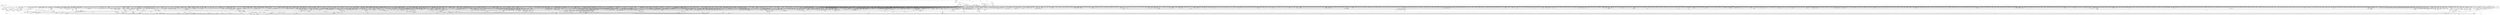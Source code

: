 digraph kerncollapsed {
    "move_queued_task.constprop.0" [color="black"];
    "__raw_spin_lock_24" [color="black"];
    "__kern_my_cpu_offset_4" [color="black"];
    "__d_drop" [color="black"];
    "__list_del_entry" [color="black"];
    "Indirect call93" [color="black"];
    "__kern_my_cpu_offset_47" [color="black"];
    "fatal_signal_pending_5" [color="black"];
    "__srcu_read_lock" [color="black"];
    "local_cpu_stop" [color="black"];
    "cap_inode_removexattr" [color="black"];
    "Indirect call77" [color="black"];
    "exit_oom_victim" [color="black"];
    "__raw_spin_unlock_irqrestore_12" [color="black"];
    "kernfs_should_drain_open_files" [color="black"];
    "cpu_clock_sample_group" [color="black"];
    "list_lru_del" [color="black"];
    "__mnt_drop_write_file" [color="black"];
    "__lock_task_sighand" [color="black"];
    "folio_invalidate" [color="black"];
    "xas_next_offset" [color="black"];
    "mas_adopt_children.isra.0" [color="black"];
    "folio_unlock" [color="black"];
    "task_participate_group_stop" [color="black"];
    "__mutex_trylock" [color="black"];
    "arm64_kernel_unmapped_at_el0_2" [color="black"];
    "tty_termios_baud_rate" [color="black"];
    "enqueue_task" [color="black"];
    "__arch_copy_from_user" [color="black"];
    "__bitmap_and" [color="black"];
    "__kern_my_cpu_offset_60" [color="black"];
    "unhash_mnt" [color="black"];
    "plist_del" [color="black"];
    "jiffies_to_msecs" [color="black"];
    "__raw_spin_lock" [color="black"];
    "__raw_spin_lock_irq_25" [color="black"];
    "skb_copy_bits" [color="black"];
    "__kern_my_cpu_offset_36" [color="black"];
    "sve_state_size" [color="black"];
    "skb_tailroom_1" [color="black"];
    "__raw_spin_lock_irq_23" [color="black"];
    "Indirect call10" [color="black"];
    "skb_tailroom_2" [color="black"];
    "put_ldops.constprop.0" [color="black"];
    "__raw_spin_unlock_irqrestore_4" [color="black"];
    "Indirect call158" [color="black"];
    "__raw_spin_lock_26" [color="black"];
    "mtree_load" [color="black"];
    "set_ptes.constprop.0.isra.0_1" [color="black"];
    "__pageblock_pfn_to_page" [color="black"];
    "Indirect call177" [color="black"];
    "get_next_ino" [color="black"];
    "folio_evictable" [color="black"];
    "__cmpxchg_case_acq_32.constprop.0_16" [color="black"];
    "__raw_spin_lock_irqsave_29" [color="black"];
    "csum_partial_ext" [color="black"];
    "__raw_spin_unlock_irqrestore.constprop.0_1" [color="black"];
    "Indirect call69" [color="black"];
    "activate_task" [color="black"];
    "vma_interval_tree_remove" [color="black"];
    "audit_string_contains_control" [color="black"];
    "pcpu_block_update" [color="black"];
    "task_clear_jobctl_pending" [color="black"];
    "mas_find" [color="black"];
    "find_suitable_fallback" [color="black"];
    "__io_put_kbuf_list" [color="black"];
    "folio_nr_pages_2" [color="black"];
    "do_raw_spin_lock_64" [color="black"];
    "cpu_online_2" [color="black"];
    "__percpu_down_write_trylock" [color="black"];
    "_compound_head_3" [color="black"];
    "Indirect call165" [color="black"];
    "_find_next_bit" [color="black"];
    "kernfs_leftmost_descendant" [color="black"];
    "__printk_safe_enter" [color="black"];
    "do_raw_spin_lock_14" [color="black"];
    "avg_vruntime" [color="black"];
    "csum_block_add_ext" [color="black"];
    "__percpu_add_case_32_1" [color="black"];
    "futex_top_waiter" [color="black"];
    "__get_cpu_fpsimd_context" [color="black"];
    "hrtimer_cancel" [color="black"];
    "__io_put_kbuf" [color="black"];
    "__raw_spin_unlock_irq_35" [color="black"];
    "split_page" [color="black"];
    "folio_test_uptodate" [color="black"];
    "mas_walk" [color="black"];
    "Indirect call65" [color="black"];
    "pud_clear_huge" [color="black"];
    "__raw_spin_unlock_irq.constprop.0_2" [color="black"];
    "blake2s_update" [color="black"];
    "sched_cgroup_fork" [color="black"];
    "Indirect call89" [color="black"];
    "security_d_instantiate" [color="black"];
    "__kern_my_cpu_offset_52" [color="black"];
    "kthread_probe_data" [color="black"];
    "__raw_spin_lock_irqsave_7" [color="black"];
    "csum_partial" [color="black"];
    "hrtimer_sleeper_start_expires" [color="black"];
    "xa_is_node" [color="black"];
    "maybe_mkwrite.isra.0" [color="black"];
    "Indirect call34" [color="black"];
    "wb_stat_mod" [color="black"];
    "signal_pending_state_2" [color="black"];
    "get_cpu_fpsimd_context" [color="black"];
    "percpu_counter_set" [color="black"];
    "xa_mk_value" [color="black"];
    "mapping_shrinkable_2" [color="black"];
    "kthread_is_per_cpu" [color="black"];
    "__raw_spin_lock_12" [color="black"];
    "xas_clear_mark" [color="black"];
    "__raw_spin_lock_irqsave.constprop.0_7" [color="black"];
    "__kern_my_cpu_offset_80" [color="black"];
    "rt_mutex_init_proxy_locked" [color="black"];
    "copy_user_highpage" [color="black"];
    "prb_first_valid_seq" [color="black"];
    "__nr_to_section" [color="black"];
    "__zone_watermark_ok" [color="black"];
    "__io_acct_run_queue" [color="black"];
    "zone_watermark_ok" [color="black"];
    "futex_cmpxchg_value_locked" [color="black"];
    "dev_nit_active" [color="black"];
    "rb_erase" [color="black"];
    "Indirect call218" [color="black"];
    "finish_wait" [color="black"];
    "is_migration_entry" [color="black"];
    "__pi_strlen" [color="black"];
    "Indirect call207" [color="black"];
    "i_uid_into_vfsuid" [color="black"];
    "mas_store_b_node" [color="black"];
    "timer_reduce" [color="black"];
    "strncpy_from_user" [color="black"];
    "bump_cpu_timer" [color="black"];
    "__vfs_removexattr_locked" [color="black"];
    "raw_spin_rq_lock" [color="black"];
    "__raw_spin_trylock_1" [color="black"];
    "Indirect call136" [color="black"];
    "__cmpxchg_case_mb_64_4" [color="black"];
    "group_open_release" [color="black"];
    "dev_xmit_recursion_dec" [color="black"];
    "Indirect call13" [color="black"];
    "get_task_mm" [color="black"];
    "strscpy_pad" [color="black"];
    "xattr_permission" [color="black"];
    "__raw_spin_lock_18" [color="black"];
    "page_try_share_anon_rmap" [color="black"];
    "__msecs_to_jiffies" [color="black"];
    "new_context" [color="black"];
    "pcpu_find_block_fit" [color="black"];
    "Indirect call18" [color="black"];
    "folio_nr_pages_4" [color="black"];
    "free_pcppages_bulk" [color="black"];
    "Indirect call54" [color="black"];
    "__raw_spin_lock_49" [color="black"];
    "io_poll_find.constprop.0" [color="black"];
    "task_sigpending_1" [color="black"];
    "__raw_spin_lock_16" [color="black"];
    "__percpu_add_case_32_20" [color="black"];
    "sock_flag.constprop.0" [color="black"];
    "__kern_my_cpu_offset_62" [color="black"];
    "__raw_spin_lock_64" [color="black"];
    "__raw_spin_unlock_irqrestore_37" [color="black"];
    "task_rq_unlock" [color="black"];
    "__percpu_add_case_32_8" [color="black"];
    "skb_zcopy_downgrade_managed" [color="black"];
    "unlock_page" [color="black"];
    "__cmpxchg_case_mb_32_3" [color="black"];
    "vma_interval_tree_iter_first" [color="black"];
    "virt_to_slab" [color="black"];
    "io_cancel_task_cb" [color="black"];
    "Indirect call3" [color="black"];
    "Indirect call180" [color="black"];
    "rcu_segcblist_add_len" [color="black"];
    "__raw_spin_unlock_irq_45" [color="black"];
    "__free_one_page" [color="black"];
    "__kern_my_cpu_offset_21" [color="black"];
    "workingset_refault" [color="black"];
    "override_creds" [color="black"];
    "Indirect call74" [color="black"];
    "qdisc_maybe_clear_missed" [color="black"];
    "__enqueue_entity" [color="black"];
    "is_software_node" [color="black"];
    "__kern_my_cpu_offset_35" [color="black"];
    "__radix_tree_lookup" [color="black"];
    "hlist_bl_lock" [color="black"];
    "double_rq_lock" [color="black"];
    "__raw_read_unlock.constprop.0_6" [color="black"];
    "__raw_spin_lock_22" [color="black"];
    "hlist_bl_unlock" [color="black"];
    "__dl_sub" [color="black"];
    "do_raw_spin_lock_29" [color="black"];
    "mas_safe_min" [color="black"];
    "__anon_vma_interval_tree_augment_propagate" [color="black"];
    "strncmp" [color="black"];
    "printk_parse_prefix" [color="black"];
    "do_raw_spin_lock_88" [color="black"];
    "memmove" [color="black"];
    "Indirect call56" [color="black"];
    "get_state_synchronize_rcu_full" [color="black"];
    "Indirect call28" [color="black"];
    "__raw_spin_unlock_irqrestore_21" [color="black"];
    "Indirect call49" [color="black"];
    "is_vmalloc_addr" [color="black"];
    "mas_find_child" [color="black"];
    "__raw_spin_unlock_irq_43" [color="black"];
    "ktime_get_coarse_real_ts64" [color="black"];
    "fprop_reflect_period_percpu.isra.0" [color="black"];
    "Indirect call120" [color="black"];
    "fdput.isra.0_2" [color="black"];
    "pm_runtime_put_noidle_2" [color="black"];
    "folio_pfn" [color="black"];
    "pfn_swap_entry_to_page" [color="black"];
    "Indirect call140" [color="black"];
    "do_raw_spin_lock_15" [color="black"];
    "mas_find_setup.constprop.0" [color="black"];
    "list_splice" [color="black"];
    "kmem_valid_obj" [color="black"];
    "free_vmap_area_rb_augment_cb_propagate" [color="black"];
    "sk_leave_memory_pressure" [color="black"];
    "page_mapping" [color="black"];
    "Indirect call179" [color="black"];
    "__lock_timer" [color="black"];
    "HAS_UNMAPPED_ID" [color="black"];
    "Indirect call126" [color="black"];
    "mas_put_in_tree" [color="black"];
    "timer_wait_running" [color="black"];
    "ptrauth_keys_install_user" [color="black"];
    "Indirect call157" [color="black"];
    "console_trylock" [color="black"];
    "pmd_clear_huge" [color="black"];
    "io_schedule_prepare" [color="black"];
    "inode_lru_list_del" [color="black"];
    "Indirect call41" [color="black"];
    "pcpu_free_area.isra.0" [color="black"];
    "page_vma_mapped_walk_done" [color="black"];
    "tlb_gather_mmu_fullmm" [color="black"];
    "pvm_find_va_enclose_addr" [color="black"];
    "__cmpxchg_case_mb_32_10" [color="black"];
    "task_active_pid_ns" [color="black"];
    "system_supports_tlb_range_1" [color="black"];
    "device_links_read_lock" [color="black"];
    "__cmpxchg_case_acq_32.constprop.0_5" [color="black"];
    "__mod_lruvec_state" [color="black"];
    "Indirect call48" [color="black"];
    "__irq_domain_deactivate_irq" [color="black"];
    "_find_next_and_bit" [color="black"];
    "Indirect call68" [color="black"];
    "pde_subdir_find" [color="black"];
    "noop_dirty_folio" [color="black"];
    "pagefault_enable_2" [color="black"];
    "__raw_spin_lock_irqsave_22" [color="black"];
    "fasync_insert_entry" [color="black"];
    "Indirect call16" [color="black"];
    "__kern_my_cpu_offset_18" [color="black"];
    "io_poll_add_hash" [color="black"];
    "__kern_my_cpu_offset_51" [color="black"];
    "io_cancel_ctx_cb" [color="black"];
    "radix_tree_tag_get" [color="black"];
    "check_vma_flags" [color="black"];
    "mas_state_walk" [color="black"];
    "system_supports_address_auth_1" [color="black"];
    "mast_spanning_rebalance.isra.0" [color="black"];
    "mas_wr_store_setup" [color="black"];
    "queued_write_lock.constprop.0_1" [color="black"];
    "try_to_take_rt_mutex" [color="black"];
    "__raw_spin_unlock_irq_3" [color="black"];
    "check_cb_ovld_locked" [color="black"];
    "_raw_spin_rq_lock_irqsave" [color="black"];
    "int_sqrt" [color="black"];
    "mas_pop_node" [color="black"];
    "__raw_write_lock.constprop.0_1" [color="black"];
    "__cmpxchg_case_acq_32.constprop.0_4" [color="black"];
    "lazy_max_pages" [color="black"];
    "task_pid_vnr_1" [color="black"];
    "check_stable_address_space" [color="black"];
    "get_arm64_ftr_reg_nowarn" [color="black"];
    "security_sock_rcv_skb" [color="black"];
    "finish_swait" [color="black"];
    "do_raw_spin_lock_41" [color="black"];
    "ldsem_down_read_trylock" [color="black"];
    "entity_eligible" [color="black"];
    "pmd_offset.isra.0_1" [color="black"];
    "__bitmap_clear" [color="black"];
    "take_dentry_name_snapshot" [color="black"];
    "irq_chip_retrigger_hierarchy" [color="black"];
    "mte_set_pivot" [color="black"];
    "pagefault_enable_1" [color="black"];
    "__finish_swait" [color="black"];
    "mas_data_end" [color="black"];
    "__timer_delete" [color="black"];
    "vma_interval_tree_insert" [color="black"];
    "__sk_mem_reclaim" [color="black"];
    "irq_domain_activate_irq" [color="black"];
    "Indirect call106" [color="black"];
    "__raw_spin_unlock_irq.constprop.0_1" [color="black"];
    "Indirect call98" [color="black"];
    "sock_inuse_add" [color="black"];
    "shrink_lock_dentry" [color="black"];
    "forward_timer_base" [color="black"];
    "list_del_init_3" [color="black"];
    "rcu_segcblist_first_pend_cb" [color="black"];
    "d_find_alias" [color="black"];
    "wake_up_klogd" [color="black"];
    "anon_vma_interval_tree_post_update_vma" [color="black"];
    "mapping_shrinkable" [color="black"];
    "__bitmap_set" [color="black"];
    "__wb_calc_thresh" [color="black"];
    "cpupri_set" [color="black"];
    "collect_posix_cputimers" [color="black"];
    "find_next_bit.constprop.0_21" [color="black"];
    "lock_parent" [color="black"];
    "__raw_spin_lock_4" [color="black"];
    "rwsem_set_reader_owned" [color="black"];
    "post_init_entity_util_avg" [color="black"];
    "__wake_up_locked_key" [color="black"];
    "netlink_unlock_table" [color="black"];
    "xa_load" [color="black"];
    "set_secondary_fwnode" [color="black"];
    "netlink_has_listeners" [color="black"];
    "console_srcu_read_lock" [color="black"];
    "queued_read_unlock.constprop.0_2" [color="black"];
    "count_vm_event_1" [color="black"];
    "group_close_release" [color="black"];
    "__cmpxchg_case_acq_32.constprop.0_10" [color="black"];
    "do_raw_spin_lock_1" [color="black"];
    "__audit_file" [color="black"];
    "drain_local_pages" [color="black"];
    "signalfd_cleanup" [color="black"];
    "vma_interval_tree_iter_next" [color="black"];
    "__put_cpu_fpsimd_context" [color="black"];
    "Indirect call171" [color="black"];
    "mte_copy_page_tags" [color="black"];
    "sk_error_report" [color="black"];
    "__task_rq_lock" [color="black"];
    "find_vma" [color="black"];
    "d_instantiate" [color="black"];
    "__wake_up_pollfree" [color="black"];
    "del_page_from_free_list" [color="black"];
    "page_ref_inc" [color="black"];
    "dcache_clean_pou" [color="black"];
    "__cmpxchg_case_acq_32.constprop.0_9" [color="black"];
    "atomic_notifier_call_chain" [color="black"];
    "mas_next_slot" [color="black"];
    "dl_clear_overload.part.0" [color="black"];
    "__kern_my_cpu_offset_79" [color="black"];
    "do_raw_spin_lock_48" [color="black"];
    "__raw_spin_lock_irq" [color="black"];
    "Indirect call147" [color="black"];
    "hrtimer_start_expires" [color="black"];
    "page_ref_inc_3" [color="black"];
    "is_posix_acl_xattr" [color="black"];
    "_prb_read_valid" [color="black"];
    "__cmpxchg_case_acq_32.constprop.0_13" [color="black"];
    "__percpu_counter_sum" [color="black"];
    "set_ti_thread_flag" [color="black"];
    "do_raw_spin_lock_12" [color="black"];
    "__raw_write_unlock_irq_5" [color="black"];
    "set_area_direct_map" [color="black"];
    "chacha_block_generic" [color="black"];
    "__raw_spin_lock_irqsave_32" [color="black"];
    "kobj_child_ns_ops" [color="black"];
    "__raw_spin_unlock_irqrestore_14" [color="black"];
    "Indirect call173" [color="black"];
    "__wake_up_locked_key_bookmark" [color="black"];
    "set_kpti_asid_bits" [color="black"];
    "this_cpu_has_cap" [color="black"];
    "__udelay" [color="black"];
    "__prepare_to_swait" [color="black"];
    "find_next_bit.constprop.0_1" [color="black"];
    "Indirect call187" [color="black"];
    "iov_iter_revert" [color="black"];
    "_copy_from_iter" [color="black"];
    "security_audit_rule_free" [color="black"];
    "access_ok_39" [color="black"];
    "sync_icache_aliases" [color="black"];
    "Indirect call72" [color="black"];
    "__raw_spin_lock.constprop.0_1" [color="black"];
    "find_submount" [color="black"];
    "cpumask_any_distribute" [color="black"];
    "xas_error.isra.0_1" [color="black"];
    "skb_queue_tail" [color="black"];
    "__kern_my_cpu_offset_2" [color="black"];
    "find_first_bit_4" [color="black"];
    "mas_descend" [color="black"];
    "__hlist_del" [color="black"];
    "cpu_online_1" [color="black"];
    "do_raw_spin_lock_67" [color="black"];
    "find_next_bit.constprop.0_8" [color="black"];
    "io_timeout_extract" [color="black"];
    "init_entity_runnable_average" [color="black"];
    "kill_device" [color="black"];
    "__xchg_case_acq_64.isra.0" [color="black"];
    "wp_page_reuse" [color="black"];
    "__cmpxchg_case_mb_64_2" [color="black"];
    "eth_type_vlan" [color="black"];
    "copy_from_kernel_nofault" [color="black"];
    "__raw_spin_unlock_irqrestore_10" [color="black"];
    "Indirect call71" [color="black"];
    "Indirect call186" [color="black"];
    "kthread_insert_work_sanity_check" [color="black"];
    "vma_interval_tree_insert_after" [color="black"];
    "find_next_zero_bit_2" [color="black"];
    "req_set_fail" [color="black"];
    "try_release_thread_stack_to_cache" [color="black"];
    "mutex_can_spin_on_owner" [color="black"];
    "__raw_spin_unlock_irq_29" [color="black"];
    "pte_to_swp_entry_2" [color="black"];
    "down_read_trylock" [color="black"];
    "mas_ascend" [color="black"];
    "mas_alloc_req.isra.0" [color="black"];
    "Indirect call146" [color="black"];
    "folio_mapped_1" [color="black"];
    "d_hash" [color="black"];
    "do_raw_spin_lock_50" [color="black"];
    "pcpu_init_md_blocks" [color="black"];
    "tlb_flush" [color="black"];
    "zone_page_state_snapshot.constprop.0" [color="black"];
    "raw_spin_rq_lock_nested" [color="black"];
    "removexattr" [color="black"];
    "find_next_bit_7" [color="black"];
    "llist_reverse_order" [color="black"];
    "__raise_softirq_irqoff" [color="black"];
    "__percpu_add_case_64_2" [color="black"];
    "wb_has_dirty_io" [color="black"];
    "__kern_my_cpu_offset_37" [color="black"];
    "Indirect call36" [color="black"];
    "irq_to_desc" [color="black"];
    "percpu_ref_get_many.constprop.0" [color="black"];
    "tty_termios_input_baud_rate" [color="black"];
    "__kern_my_cpu_offset_91" [color="black"];
    "__rpm_get_callback" [color="black"];
    "pid_nr_ns" [color="black"];
    "__kern_my_cpu_offset_29" [color="black"];
    "sock_rmem_free" [color="black"];
    "arch_local_irq_save_3" [color="black"];
    "_double_lock_balance" [color="black"];
    "wake_up_bit" [color="black"];
    "prb_reserve" [color="black"];
    "Indirect call163" [color="black"];
    "Indirect call83" [color="black"];
    "__raw_spin_lock_irq_32" [color="black"];
    "task_work_cancel_match" [color="black"];
    "wb_stat_error" [color="black"];
    "vma_fs_can_writeback" [color="black"];
    "io_run_cancel" [color="black"];
    "sched_clock_cpu" [color="black"];
    "_get_random_bytes" [color="black"];
    "timerqueue_del" [color="black"];
    "fill_contig_page_info" [color="black"];
    "pgdat_balanced" [color="black"];
    "__raw_spin_lock_irq_1" [color="black"];
    "arch_local_irq_save_8" [color="black"];
    "vma_interval_tree_augment_rotate" [color="black"];
    "global_dirtyable_memory" [color="black"];
    "rcu_gp_is_expedited" [color="black"];
    "set_pud" [color="black"];
    "__raw_spin_unlock_irqrestore_38" [color="black"];
    "do_raw_spin_lock_36" [color="black"];
    "do_raw_spin_lock_8" [color="black"];
    "__raw_write_lock_irq_1" [color="black"];
    "Indirect call85" [color="black"];
    "__raw_spin_lock_21" [color="black"];
    "set_work_data" [color="black"];
    "ptep_clear_flush" [color="black"];
    "mod_timer" [color="black"];
    "rcu_poll_gp_seq_start" [color="black"];
    "__flush_tlb_page_nosync" [color="black"];
    "queued_read_lock.constprop.0" [color="black"];
    "__raw_read_lock.constprop.0_1" [color="black"];
    "Indirect call143" [color="black"];
    "percpu_counter_add_batch" [color="black"];
    "other_cpu_in_panic" [color="black"];
    "security_secid_to_secctx" [color="black"];
    "Indirect call9" [color="black"];
    "fsnotify_first_mark" [color="black"];
    "find_next_zero_bit" [color="black"];
    "Indirect call0" [color="black"];
    "igrab" [color="black"];
    "spin_lock_irqsave_check_contention" [color="black"];
    "__raw_spin_trylock" [color="black"];
    "do_raw_spin_lock_37" [color="black"];
    "Indirect call81" [color="black"];
    "find_next_bit_8" [color="black"];
    "copy_thread" [color="black"];
    "folio_nr_pages_1" [color="black"];
    "panic_smp_self_stop" [color="black"];
    "io_wq_work_match_item" [color="black"];
    "netdev_name" [color="black"];
    "__pi_memcmp" [color="black"];
    "Indirect call61" [color="black"];
    "lockref_get_not_zero" [color="black"];
    "mutex_spin_on_owner" [color="black"];
    "local_bh_disable" [color="black"];
    "Indirect call64" [color="black"];
    "__skb_checksum" [color="black"];
    "__set_open_fd" [color="black"];
    "mast_ascend" [color="black"];
    "hrtimer_reprogram.constprop.0" [color="black"];
    "io_cqring_wake" [color="black"];
    "compact_lock_irqsave" [color="black"];
    "d_walk" [color="black"];
    "vmalloc_to_page" [color="black"];
    "__percpu_add_case_32_2" [color="black"];
    "hrtimer_force_reprogram.constprop.0" [color="black"];
    "__rb_rotate_set_parents" [color="black"];
    "set_ti_thread_flag_5" [color="black"];
    "Indirect call205" [color="black"];
    "irq_get_irq_data" [color="black"];
    "arm64_kernel_unmapped_at_el0_4" [color="black"];
    "update_rq_clock" [color="black"];
    "do_raw_spin_lock_38" [color="black"];
    "__raw_spin_unlock_irqrestore_15" [color="black"];
    "timerqueue_add" [color="black"];
    "Indirect call209" [color="black"];
    "__raw_spin_unlock_irqrestore_5" [color="black"];
    "__to_kthread" [color="black"];
    "cpu_do_switch_mm" [color="black"];
    "fsnotify_update_flags" [color="black"];
    "__kern_my_cpu_offset_74" [color="black"];
    "__page_cache_release" [color="black"];
    "__clear_close_on_exec.isra.0" [color="black"];
    "find_worker_executing_work" [color="black"];
    "do_raw_spin_lock_7" [color="black"];
    "vma_interval_tree_augment_propagate" [color="black"];
    "mnt_add_count" [color="black"];
    "get_cred_1" [color="black"];
    "mapping_shrinkable_1" [color="black"];
    "cpu_online_3" [color="black"];
    "__raw_spin_lock_irq_7" [color="black"];
    "fsnotify_grab_connector" [color="black"];
    "__count_vm_events_2" [color="black"];
    "cpu_timer_dequeue" [color="black"];
    "tk_xtime.constprop.0" [color="black"];
    "Indirect call50" [color="black"];
    "__xchg_case_mb_64.constprop.0_2" [color="black"];
    "calc_delta_fair" [color="black"];
    "__raw_spin_lock_irqsave_51" [color="black"];
    "rt_mutex_setprio" [color="black"];
    "do_raw_spin_lock_43" [color="black"];
    "percpu_down_read_1" [color="black"];
    "audit_uid_comparator" [color="black"];
    "sme_save_state" [color="black"];
    "do_raw_spin_lock_16" [color="black"];
    "pick_next_task_idle" [color="black"];
    "__dev_fwnode" [color="black"];
    "Indirect call188" [color="black"];
    "stackinfo_on_stack" [color="black"];
    "__skb_fill_page_desc" [color="black"];
    "virt_to_folio" [color="black"];
    "__irq_domain_activate_irq" [color="black"];
    "sock_flag_1" [color="black"];
    "vm_commit_limit" [color="black"];
    "device_match_devt" [color="black"];
    "count_vm_event" [color="black"];
    "Indirect call149" [color="black"];
    "mas_wr_walk_index.isra.0" [color="black"];
    "thread_group_cputime" [color="black"];
    "__wake_up_bit" [color="black"];
    "__cmpxchg_case_mb_32_13" [color="black"];
    "io_wq_exit_start" [color="black"];
    "device_links_read_unlock" [color="black"];
    "kernfs_release_file.part.0.isra.0" [color="black"];
    "ktime_get_with_offset" [color="black"];
    "__percpu_add_case_32_15" [color="black"];
    "cpumask_empty_3" [color="black"];
    "__cmpxchg_case_mb_64_7" [color="black"];
    "__next_zones_zonelist" [color="black"];
    "parent_len" [color="black"];
    "pageblock_skip_persistent" [color="black"];
    "__mutex_add_waiter" [color="black"];
    "put_cpu_fpsimd_context" [color="black"];
    "Indirect call150" [color="black"];
    "qdisc_qstats_cpu_qlen_dec" [color="black"];
    "llist_del_first" [color="black"];
    "__percpu_add_case_64_3" [color="black"];
    "io_acct_cancel_pending_work" [color="black"];
    "__disable_irq" [color="black"];
    "__kern_my_cpu_offset_15" [color="black"];
    "rcu_exp_jiffies_till_stall_check" [color="black"];
    "copy_from_kernel_nofault_allowed" [color="black"];
    "inc_tlb_flush_pending" [color="black"];
    "do_raw_spin_lock_93" [color="black"];
    "hlist_del_init" [color="black"];
    "Indirect call104" [color="black"];
    "flush_dcache_page" [color="black"];
    "fpsimd_save_state" [color="black"];
    "pcpu_size_to_slot" [color="black"];
    "__task_will_free_mem" [color="black"];
    "memchr" [color="black"];
    "strchr" [color="black"];
    "find_next_bit_11" [color="black"];
    "auditsc_get_stamp" [color="black"];
    "cpudl_find" [color="black"];
    "io_wq_worker_running" [color="black"];
    "__preempt_count_sub" [color="black"];
    "xas_init_marks" [color="black"];
    "__raw_spin_lock.constprop.0" [color="black"];
    "mm_set_has_pinned_flag" [color="black"];
    "test_ti_thread_flag_1" [color="black"];
    "aio_nr_sub" [color="black"];
    "futex_get_value_locked" [color="black"];
    "do_raw_spin_lock.constprop.0_13" [color="black"];
    "futex_q_lock" [color="black"];
    "anon_vma_interval_tree_remove" [color="black"];
    "group_classify" [color="black"];
    "__pi_strcmp" [color="black"];
    "__raw_spin_unlock_irq_11" [color="black"];
    "__raw_spin_lock_43" [color="black"];
    "exit_task_stack_account" [color="black"];
    "__delay" [color="black"];
    "no_page_table" [color="black"];
    "__kern_my_cpu_offset_76" [color="black"];
    "set_next_task" [color="black"];
    "memzero_explicit" [color="black"];
    "arch_local_irq_save_5" [color="black"];
    "arch_local_irq_enable_2" [color="black"];
    "cpu_clock_sample" [color="black"];
    "vma_address" [color="black"];
    "arch_local_irq_restore_3" [color="black"];
    "task_rq_lock" [color="black"];
    "user_disable_single_step" [color="black"];
    "__wake_up_parent" [color="black"];
    "folio_mapped" [color="black"];
    "__raw_spin_unlock_irq_20" [color="black"];
    "lowest_in_progress" [color="black"];
    "find_next_bit.constprop.0_7" [color="black"];
    "osq_wait_next" [color="black"];
    "__cmpxchg_case_rel_32" [color="black"];
    "rb_insert_color" [color="black"];
    "clear_siginfo" [color="black"];
    "Indirect call164" [color="black"];
    "update_curr" [color="black"];
    "wakeup_kcompactd" [color="black"];
    "chacha_permute" [color="black"];
    "xas_set_order.part.0" [color="black"];
    "__folio_cancel_dirty" [color="black"];
    "inode_io_list_move_locked" [color="black"];
    "__cmpxchg_case_acq_64" [color="black"];
    "queued_spin_lock_slowpath" [color="black"];
    "Indirect call144" [color="black"];
    "__audit_uring_entry" [color="black"];
    "io_poll_mark_cancelled" [color="black"];
    "mas_allocated.isra.0" [color="black"];
    "Indirect call175" [color="black"];
    "Indirect call45" [color="black"];
    "prb_final_commit" [color="black"];
    "__rb_insert_augmented" [color="black"];
    "__raw_spin_lock_irqsave_23" [color="black"];
    "percpu_counter_dec" [color="black"];
    "count_vm_events" [color="black"];
    "test_and_set_bit_lock.constprop.0" [color="black"];
    "do_raw_spin_lock_47" [color="black"];
    "cpumask_weight.constprop.0_5" [color="black"];
    "Indirect call116" [color="black"];
    "i_gid_into_vfsgid" [color="black"];
    "__raw_spin_unlock_irq_1" [color="black"];
    "rt_mutex_top_waiter" [color="black"];
    "radix_tree_next_chunk" [color="black"];
    "Indirect call182" [color="black"];
    "mmgrab_2" [color="black"];
    "ma_dead_node" [color="black"];
    "srcu_read_unlock.constprop.0" [color="black"];
    "__mod_zone_page_state" [color="black"];
    "xa_find_after" [color="black"];
    "vma_needs_dirty_tracking" [color="black"];
    "tty_update_time" [color="black"];
    "__raw_spin_unlock_irqrestore" [color="black"];
    "__raw_spin_unlock_irq_7" [color="black"];
    "Indirect call139" [color="black"];
    "xas_next_entry" [color="black"];
    "rcu_dynticks_snap" [color="black"];
    "percpu_counter_add" [color="black"];
    "__raw_spin_lock_irq_20" [color="black"];
    "do_raw_spin_lock_61" [color="black"];
    "ktime_add_safe" [color="black"];
    "list_del_2" [color="black"];
    "proto_memory_pcpu_drain" [color="black"];
    "__raw_spin_unlock_irqrestore.constprop.0_2" [color="black"];
    "mas_safe_pivot" [color="black"];
    "__kern_my_cpu_offset_83" [color="black"];
    "find_last_bit" [color="black"];
    "__xa_clear_mark" [color="black"];
    "__cmpxchg_case_mb_32_2" [color="black"];
    "Indirect call200" [color="black"];
    "dec_rlimit_ucounts" [color="black"];
    "raw_spin_rq_lock_1" [color="black"];
    "__fget_light" [color="black"];
    "first_online_pgdat" [color="black"];
    "Indirect call2" [color="black"];
    "get_state_synchronize_rcu" [color="black"];
    "__dl_update" [color="black"];
    "arch_local_irq_restore" [color="black"];
    "sync_exp_work_done" [color="black"];
    "__kern_my_cpu_offset_133" [color="black"];
    "add_wait_queue" [color="black"];
    "clear_page" [color="black"];
    "d_shrink_add" [color="black"];
    "__wake_up_common_lock" [color="black"];
    "arch_local_irq_save_1" [color="black"];
    "__percpu_add_case_32_21" [color="black"];
    "dec_mm_counter" [color="black"];
    "tag_clear_highpage" [color="black"];
    "arch_timer_evtstrm_available" [color="black"];
    "rcu_segcblist_advance" [color="black"];
    "skb_frag_ref" [color="black"];
    "folio_size" [color="black"];
    "number" [color="black"];
    "__futex_queue" [color="black"];
    "xas_load" [color="black"];
    "prepend" [color="black"];
    "cd_forget" [color="black"];
    "update_misfit_status" [color="black"];
    "__raw_read_lock.constprop.0_5" [color="black"];
    "list_del_init" [color="black"];
    "data_check_size" [color="black"];
    "raw_spin_rq_trylock" [color="black"];
    "mas_pause" [color="black"];
    "Indirect call96" [color="black"];
    "irqd_set.isra.0_1" [color="black"];
    "Indirect call141" [color="black"];
    "detach_entity_load_avg" [color="black"];
    "__raw_spin_unlock_irq_37" [color="black"];
    "sve_get_vl" [color="black"];
    "strscpy" [color="black"];
    "timekeeping_get_ns" [color="black"];
    "tlb_gather_mmu" [color="black"];
    "__peernet2id" [color="black"];
    "vma_last_pgoff" [color="black"];
    "do_raw_spin_lock_86" [color="black"];
    "__count_vm_events_3" [color="black"];
    "irqd_irq_disabled.isra.0" [color="black"];
    "__audit_inode" [color="black"];
    "set_load_weight" [color="black"];
    "Indirect call118" [color="black"];
    "__raw_spin_lock_irq_12" [color="black"];
    "retain_dentry" [color="black"];
    "pcpu_chunk_slot" [color="black"];
    "ktime_get_mono_fast_ns" [color="black"];
    "strcpy" [color="black"];
    "__kern_my_cpu_offset_11" [color="black"];
    "arch_teardown_dma_ops" [color="black"];
    "wake_up_var" [color="black"];
    "__irq_startup" [color="black"];
    "Indirect call122" [color="black"];
    "get_task_exe_file" [color="black"];
    "mab_set_b_end" [color="black"];
    "__smp_call_single_queue" [color="black"];
    "__raw_spin_unlock_irq_4" [color="black"];
    "mas_wr_end_piv" [color="black"];
    "pcpu_chunk_populated" [color="black"];
    "rcu_segcblist_inc_len" [color="black"];
    "timer_delete_hook" [color="black"];
    "__siphash_unaligned" [color="black"];
    "Indirect call75" [color="black"];
    "workingset_age_nonresident" [color="black"];
    "mmgrab_1" [color="black"];
    "mab_no_null_split" [color="black"];
    "Indirect call125" [color="black"];
    "pcpu_chunk_relocate" [color="black"];
    "remove_nodes.constprop.0" [color="black"];
    "__local_bh_enable_ip" [color="black"];
    "__raw_read_unlock.constprop.0" [color="black"];
    "arch_local_irq_disable_2" [color="black"];
    "__reuseport_detach_closed_sock" [color="black"];
    "__wake_up_common" [color="black"];
    "__raw_spin_lock_irq_18" [color="black"];
    "reweight_task" [color="black"];
    "mas_wr_walk_descend" [color="black"];
    "clear_ti_thread_flag_3" [color="black"];
    "__raw_spin_lock_irqsave_18" [color="black"];
    "do_raw_spin_lock_118" [color="black"];
    "has_managed_dma" [color="black"];
    "__page_dup_rmap.constprop.0" [color="black"];
    "do_raw_spin_lock" [color="black"];
    "__raw_spin_lock_irqsave" [color="black"];
    "do_raw_spin_lock_73" [color="black"];
    "attach_pid" [color="black"];
    "lru_move_tail_fn" [color="black"];
    "find_first_bit_1" [color="black"];
    "need_active_balance" [color="black"];
    "flush_tlb_mm_1" [color="black"];
    "do_raw_spin_lock_24" [color="black"];
    "mas_start" [color="black"];
    "__count_vm_events_1" [color="black"];
    "_mix_pool_bytes" [color="black"];
    "mab_shift_right" [color="black"];
    "sched_ttwu_pending" [color="black"];
    "free_vmap_area_rb_augment_cb_rotate" [color="black"];
    "update_cfs_rq_load_avg.isra.0" [color="black"];
    "Indirect call184" [color="black"];
    "__percpu_add_case_64" [color="black"];
    "pfn_valid_1" [color="black"];
    "mod_node_state" [color="black"];
    "__cmpxchg_case_acq_32.constprop.0_20" [color="black"];
    "ma_data_end" [color="black"];
    "vma_iter_config" [color="black"];
    "get_work_pool" [color="black"];
    "Indirect call88" [color="black"];
    "folio_trylock_flag" [color="black"];
    "__list_del_entry_1" [color="black"];
    "test_ti_thread_flag_6" [color="black"];
    "mas_update_gap" [color="black"];
    "do_raw_spin_lock_23" [color="black"];
    "prepare_to_wait_exclusive" [color="black"];
    "change_page_range" [color="black"];
    "do_raw_spin_lock_45" [color="black"];
    "cpudl_heapify" [color="black"];
    "__raw_spin_unlock_irq_38" [color="black"];
    "audit_copy_inode" [color="black"];
    "Indirect call160" [color="black"];
    "try_check_zero" [color="black"];
    "xas_find" [color="black"];
    "get_ldops" [color="black"];
    "d_path" [color="black"];
    "zone_watermark_fast.constprop.0" [color="black"];
    "debug_locks_off" [color="black"];
    "task_join_group_stop" [color="black"];
    "__update_load_avg_se" [color="black"];
    "irq_work_queue" [color="black"];
    "__percpu_add_case_32_3" [color="black"];
    "Indirect call33" [color="black"];
    "_find_first_bit" [color="black"];
    "arch_local_irq_save_2" [color="black"];
    "arch_get_random_seed_longs" [color="black"];
    "read_sanitised_ftr_reg" [color="black"];
    "flush_tlb_kernel_range" [color="black"];
    "__cmpwait_case_32_3" [color="black"];
    "files_lookup_fd_raw" [color="black"];
    "rcu_seq_start_1" [color="black"];
    "propagation_next" [color="black"];
    "u64_stats_inc" [color="black"];
    "__bitmap_equal" [color="black"];
    "xas_set_mark" [color="black"];
    "Indirect call27" [color="black"];
    "update_sctlr_el1" [color="black"];
    "prepare_to_wait" [color="black"];
    "__irq_put_desc_unlock" [color="black"];
    "__raw_spin_lock_irqsave_41" [color="black"];
    "security_sk_free" [color="black"];
    "fsnotify_put_sb_connectors" [color="black"];
    "fsnotify_xattr" [color="black"];
    "__cmpxchg_case_mb_32_8" [color="black"];
    "Indirect call51" [color="black"];
    "__kern_my_cpu_offset_49" [color="black"];
    "test_taint" [color="black"];
    "put_filesystem" [color="black"];
    "__task_pid_nr_ns" [color="black"];
    "access_ok_14" [color="black"];
    "do_raw_spin_lock_33" [color="black"];
    "cpu_switch_to" [color="black"];
    "Indirect call203" [color="black"];
    "mte_zero_clear_page_tags" [color="black"];
    "io_cancel_cb" [color="black"];
    "double_unlock_balance" [color="black"];
    "to_kthread" [color="black"];
    "list_del_init_6" [color="black"];
    "get_new_cred" [color="black"];
    "__pick_first_entity" [color="black"];
    "Indirect call15" [color="black"];
    "Indirect call21" [color="black"];
    "skb_tailroom" [color="black"];
    "lockref_get" [color="black"];
    "auditd_test_task" [color="black"];
    "device_pm_check_callbacks" [color="black"];
    "mas_prev_range" [color="black"];
    "__try_to_del_timer_sync" [color="black"];
    "__cmpxchg_case_acq_32.constprop.0_18" [color="black"];
    "__down_trylock_console_sem.constprop.0" [color="black"];
    "__mutex_trylock_common" [color="black"];
    "irq_work_single" [color="black"];
    "Indirect call172" [color="black"];
    "__efistub_caches_clean_inval_pou" [color="black"];
    "kmap_atomic_1" [color="black"];
    "get_vfs_caps_from_disk" [color="black"];
    "mas_parent_type" [color="black"];
    "lock_timer_base" [color="black"];
    "synchronize_rcu.part.0" [color="black"];
    "__raw_spin_unlock_irqrestore_32" [color="black"];
    "mask_irq" [color="black"];
    "xa_err" [color="black"];
    "rcu_advance_cbs" [color="black"];
    "wb_dirty_limits" [color="black"];
    "task_fits_cpu" [color="black"];
    "tsk_fork_get_node" [color="black"];
    "convert_prio" [color="black"];
    "__pfn_to_section" [color="black"];
    "strreplace" [color="black"];
    "fpsimd_save" [color="black"];
    "current_wq_worker" [color="black"];
    "fpsimd_thread_switch" [color="black"];
    "do_raw_spin_lock_44" [color="black"];
    "mas_push_node" [color="black"];
    "hrtimer_start_range_ns" [color="black"];
    "pgattr_change_is_safe" [color="black"];
    "_compound_head" [color="black"];
    "Indirect call86" [color="black"];
    "__kern_my_cpu_offset_61" [color="black"];
    "Indirect call66" [color="black"];
    "folio_trylock_1" [color="black"];
    "Indirect call40" [color="black"];
    "drain_pages" [color="black"];
    "attach_entity_load_avg" [color="black"];
    "cpu_util_cfs_boost" [color="black"];
    "rseq_migrate" [color="black"];
    "Indirect call135" [color="black"];
    "Indirect call91" [color="black"];
    "free_unref_page_commit" [color="black"];
    "mas_next_setup.constprop.0" [color="black"];
    "__preempt_count_add.constprop.0_1" [color="black"];
    "select_collect" [color="black"];
    "task_clear_jobctl_trapping" [color="black"];
    "wakeup_source_deactivate" [color="black"];
    "__dequeue_entity" [color="black"];
    "data_push_tail" [color="black"];
    "tick_get_broadcast_device" [color="black"];
    "mapping_unmap_writable" [color="black"];
    "Indirect call99" [color="black"];
    "rcu_segcblist_pend_cbs" [color="black"];
    "tag_clear" [color="black"];
    "do_raw_spin_lock_87" [color="black"];
    "__percpu_add_case_64_1" [color="black"];
    "sched_post_fork" [color="black"];
    "__fsnotify_recalc_mask" [color="black"];
    "Indirect call199" [color="black"];
    "cpuhp_invoke_callback" [color="black"];
    "rb_insert_color_cached" [color="black"];
    "tlb_flush_mmu_tlbonly" [color="black"];
    "check_preempt_curr" [color="black"];
    "pagetable_pte_dtor" [color="black"];
    "__remove_hrtimer" [color="black"];
    "security_release_secctx" [color="black"];
    "Indirect call123" [color="black"];
    "io_wq_cancel_pending_work" [color="black"];
    "rcu_segcblist_extract_done_cbs" [color="black"];
    "mas_wr_node_walk" [color="black"];
    "__cmpxchg_case_acq_32.constprop.0_15" [color="black"];
    "mte_update_sctlr_user" [color="black"];
    "list_del_1" [color="black"];
    "io_run_local_work_continue" [color="black"];
    "calc_wheel_index" [color="black"];
    "Indirect call170" [color="black"];
    "list_del_3" [color="black"];
    "folio_mark_dirty" [color="black"];
    "_find_next_zero_bit" [color="black"];
    "__raw_spin_lock_19" [color="black"];
    "__cmpxchg_case_acq_32_2" [color="black"];
    "folio_activate_fn" [color="black"];
    "wb_io_lists_depopulated" [color="black"];
    "Indirect call128" [color="black"];
    "pcpu_next_fit_region.constprop.0" [color="black"];
    "Indirect call131" [color="black"];
    "post_ttbr_update_workaround" [color="black"];
    "ktime_get_real_seconds" [color="black"];
    "__cmpxchg_case_acq_32.constprop.0_7" [color="black"];
    "memcg_charge_kernel_stack.part.0" [color="black"];
    "timer_base.isra.0" [color="black"];
    "rb_prev" [color="black"];
    "__raw_spin_lock_irq_31" [color="black"];
    "percpu_ref_put_many.constprop.0_1" [color="black"];
    "add_timer" [color="black"];
    "idr_for_each" [color="black"];
    "mas_rewalk_if_dead" [color="black"];
    "pm_runtime_autosuspend_expiration" [color="black"];
    "_find_last_bit" [color="black"];
    "__kern_my_cpu_offset_22" [color="black"];
    "vma_is_secretmem" [color="black"];
    "peernet2id" [color="black"];
    "llist_add_batch" [color="black"];
    "cpudl_set" [color="black"];
    "__kern_my_cpu_offset_23" [color="black"];
    "IS_ERR_OR_NULL_3" [color="black"];
    "radix_tree_lookup" [color="black"];
    "Indirect call148" [color="black"];
    "Indirect call70" [color="black"];
    "__finalize_skb_around" [color="black"];
    "lookup_mountpoint" [color="black"];
    "find_first_bit_3" [color="black"];
    "rcu_start_this_gp" [color="black"];
    "Indirect call5" [color="black"];
    "move_freepages_block" [color="black"];
    "__mutex_init" [color="black"];
    "sub_running_bw.isra.0" [color="black"];
    "u64_stats_add_1" [color="black"];
    "cpumask_copy_1" [color="black"];
    "__cmpxchg_case_8" [color="black"];
    "prb_reserve_in_last" [color="black"];
    "__raw_spin_lock_irqsave_11" [color="black"];
    "_find_first_zero_bit" [color="black"];
    "posix_cpu_timer_rearm" [color="black"];
    "do_raw_spin_lock_85" [color="black"];
    "do_raw_spin_lock_69" [color="black"];
    "invalid_mkclean_vma" [color="black"];
    "dev_xmit_recursion_inc" [color="black"];
    "Indirect call1" [color="black"];
    "cpumask_and.isra.0_3" [color="black"];
    "Indirect call183" [color="black"];
    "fprop_fraction_percpu" [color="black"];
    "folio_try_get_rcu" [color="black"];
    "Indirect call100" [color="black"];
    "set_tlb_ubc_flush_pending" [color="black"];
    "__raw_spin_lock_15" [color="black"];
    "fetch_robust_entry" [color="black"];
    "signal_pending_11" [color="black"];
    "fsnotify_compare_groups" [color="black"];
    "kmalloc_size_roundup" [color="black"];
    "count_vm_event_2" [color="black"];
    "__raw_spin_lock_irqsave_39" [color="black"];
    "__printk_cpu_sync_wait" [color="black"];
    "Indirect call59" [color="black"];
    "no_blink" [color="black"];
    "Indirect call55" [color="black"];
    "__raw_spin_lock_54" [color="black"];
    "allow_direct_reclaim" [color="black"];
    "__ipi_send_mask" [color="black"];
    "skb_header_pointer_2" [color="black"];
    "io_wq_hash_work" [color="black"];
    "search_cmp_ftr_reg" [color="black"];
    "do_raw_spin_lock_25" [color="black"];
    "get_random_bytes" [color="black"];
    "Indirect call78" [color="black"];
    "Indirect call206" [color="black"];
    "fd_install" [color="black"];
    "queued_read_lock_slowpath" [color="black"];
    "Indirect call7" [color="black"];
    "in_group_p" [color="black"];
    "osq_unlock" [color="black"];
    "__lock_parent" [color="black"];
    "find_first_bit_6" [color="black"];
    "rwsem_set_nonspinnable" [color="black"];
    "kmalloc_slab" [color="black"];
    "prepend_char" [color="black"];
    "__skb_set_length" [color="black"];
    "post_alloc_hook" [color="black"];
    "__update_min_deadline" [color="black"];
    "__raw_spin_unlock_irq_6" [color="black"];
    "io_req_defer_failed" [color="black"];
    "fatal_signal_pending_3" [color="black"];
    "security_capable" [color="black"];
    "__find_vmap_area.constprop.0" [color="black"];
    "Indirect call87" [color="black"];
    "__raw_spin_lock_irq_6" [color="black"];
    "_atomic_dec_and_lock" [color="black"];
    "u64_stats_add_2" [color="black"];
    "filemap_release_folio" [color="black"];
    "ksize" [color="black"];
    "mnt_get_count" [color="black"];
    "kernfs_get" [color="black"];
    "zone_page_state_add" [color="black"];
    "irq_set_thread_affinity" [color="black"];
    "__kern_my_cpu_offset_134" [color="black"];
    "mas_next_range" [color="black"];
    "__wake_q_add" [color="black"];
    "Indirect call196" [color="black"];
    "mas_leaf_max_gap" [color="black"];
    "__raw_spin_lock_irq_4" [color="black"];
    "rb_next" [color="black"];
    "__mod_node_page_state" [color="black"];
    "defer_console_output" [color="black"];
    "find_next_bit.constprop.0_14" [color="black"];
    "add_device_randomness" [color="black"];
    "Indirect call11" [color="black"];
    "workingset_activation" [color="black"];
    "file_ns_capable" [color="black"];
    "list_splice_tail_init" [color="black"];
    "page_ref_dec_and_test_1" [color="black"];
    "xas_not_node" [color="black"];
    "_atomic_dec_and_lock_irqsave" [color="black"];
    "Indirect call181" [color="black"];
    "load_unaligned_zeropad_1" [color="black"];
    "__cmpxchg_case_rel_64" [color="black"];
    "mm_trace_rss_stat" [color="black"];
    "Indirect call62" [color="black"];
    "tick_get_broadcast_mask" [color="black"];
    "__raw_spin_lock_irq.constprop.0_1" [color="black"];
    "pte_offset_kernel.isra.0" [color="black"];
    "put_prev_task" [color="black"];
    "find_next_bit.constprop.0_6" [color="black"];
    "__list_del_entry_2" [color="black"];
    "security_inode_init_security_anon" [color="black"];
    "skb_may_tx_timestamp.part.0" [color="black"];
    "__cmpxchg_case_acq_32.constprop.0_8" [color="black"];
    "pte_to_swp_entry" [color="black"];
    "find_later_rq" [color="black"];
    "do_raw_spin_lock_11" [color="black"];
    "test_tsk_need_resched" [color="black"];
    "init_multi_vma_prep" [color="black"];
    "srcu_funnel_exp_start" [color="black"];
    "enqueue_timer" [color="black"];
    "__cmpxchg_case_acq_32.constprop.0_12" [color="black"];
    "mast_split_data" [color="black"];
    "__raw_spin_lock_irqsave_3" [color="black"];
    "read_seqbegin.constprop.0" [color="black"];
    "Indirect call42" [color="black"];
    "cpu_util_cfs" [color="black"];
    "dequeue_load_avg" [color="black"];
    "cpudl_heapify_up" [color="black"];
    "will_become_orphaned_pgrp" [color="black"];
    "__kern_my_cpu_offset_70" [color="black"];
    "dev_driver_string" [color="black"];
    "__pm_relax" [color="black"];
    "srcu_gp_start" [color="black"];
    "skb_orphan_1" [color="black"];
    "Indirect call216" [color="black"];
    "zone_reclaimable_pages" [color="black"];
    "Indirect call162" [color="black"];
    "Indirect call215" [color="black"];
    "audit_alloc_name" [color="black"];
    "pcpu_next_md_free_region" [color="black"];
    "__irq_work_queue_local" [color="black"];
    "Indirect call167" [color="black"];
    "raw_spin_rq_unlock" [color="black"];
    "system_supports_tlb_range" [color="black"];
    "do_raw_spin_lock_66" [color="black"];
    "Indirect call58" [color="black"];
    "mas_prev_sibling" [color="black"];
    "io_prep_async_link" [color="black"];
    "do_init_timer.constprop.0" [color="black"];
    "bsearch" [color="black"];
    "d_ancestor" [color="black"];
    "tlb_remove_table_smp_sync" [color="black"];
    "__wake_up_sync_key" [color="black"];
    "desc_read" [color="black"];
    "_compound_head_13" [color="black"];
    "update_rt_rq_load_avg" [color="black"];
    "do_raw_spin_lock_10" [color="black"];
    "Indirect call67" [color="black"];
    "posix_cputimers_group_init" [color="black"];
    "console_verbose" [color="black"];
    "__dput_to_list" [color="black"];
    "__iget" [color="black"];
    "skb_headers_offset_update" [color="black"];
    "__vfs_getxattr" [color="black"];
    "dev_to_swnode" [color="black"];
    "Indirect call57" [color="black"];
    "print_tainted" [color="black"];
    "node_page_state_add" [color="black"];
    "capable_wrt_inode_uidgid" [color="black"];
    "folio_evictable_1" [color="black"];
    "__set_task_comm" [color="black"];
    "Indirect call145" [color="black"];
    "io_get_cqe_overflow" [color="black"];
    "__raw_spin_lock_irqsave_12" [color="black"];
    "find_vmap_area" [color="black"];
    "isolation_suitable.isra.0" [color="black"];
    "se_weight.isra.0" [color="black"];
    "mas_prev" [color="black"];
    "find_vm_area" [color="black"];
    "dev_pm_disable_wake_irq_check" [color="black"];
    "__raw_spin_lock_23" [color="black"];
    "Indirect call208" [color="black"];
    "d_find_any_alias" [color="black"];
    "unmask_irq" [color="black"];
    "__cmpxchg_case_mb_64_6" [color="black"];
    "security_inode_permission" [color="black"];
    "online_section_nr" [color="black"];
    "detach_if_pending" [color="black"];
    "Indirect call107" [color="black"];
    "arch_local_irq_save" [color="black"];
    "clear_buddies.isra.0" [color="black"];
    "copy_page" [color="black"];
    "generic_permission" [color="black"];
    "smp_call_function" [color="black"];
    "radix_tree_iter_tag_clear" [color="black"];
    "__acct_reclaim_writeback" [color="black"];
    "sched_clock_noinstr" [color="black"];
    "Indirect call79" [color="black"];
    "lru_lazyfree_fn" [color="black"];
    "__raw_spin_lock_27" [color="black"];
    "__raw_spin_lock_41" [color="black"];
    "pcpu_update_empty_pages" [color="black"];
    "__io_prep_linked_timeout" [color="black"];
    "Indirect call166" [color="black"];
    "fpsimd_preserve_current_state" [color="black"];
    "Indirect call80" [color="black"];
    "security_current_getsecid_subj" [color="black"];
    "mod_zone_page_state" [color="black"];
    "set_ti_thread_flag_4" [color="black"];
    "arch_local_irq_restore_2" [color="black"];
    "__kern_my_cpu_offset_50" [color="black"];
    "idr_find" [color="black"];
    "__raw_spin_lock_63" [color="black"];
    "prep_new_page" [color="black"];
    "grow_tree_refs" [color="black"];
    "Indirect call84" [color="black"];
    "irq_work_claim" [color="black"];
    "Indirect call37" [color="black"];
    "Indirect call212" [color="black"];
    "mas_push_data" [color="black"];
    "rcu_segcblist_init" [color="black"];
    "xattr_resolve_name" [color="black"];
    "do_raw_spin_lock_99" [color="black"];
    "__balance_callbacks" [color="black"];
    "do_raw_spin_lock.constprop.0_10" [color="black"];
    "__const_udelay" [color="black"];
    "__hrtimer_get_next_event" [color="black"];
    "pcpu_post_unmap_tlb_flush" [color="black"];
    "extfrag_for_order" [color="black"];
    "Indirect call214" [color="black"];
    "cpus_share_cache" [color="black"];
    "dl_task_is_earliest_deadline" [color="black"];
    "kick_process" [color="black"];
    "get_work_pwq" [color="black"];
    "find_next_bit_15" [color="black"];
    "siginfo_layout" [color="black"];
    "__raw_spin_lock_irq_5" [color="black"];
    "list_del_init_2" [color="black"];
    "get_file.isra.0" [color="black"];
    "Indirect call178" [color="black"];
    "__dev_put.part.0" [color="black"];
    "sync_rcu_exp_done_unlocked" [color="black"];
    "count_vm_events_1" [color="black"];
    "task_will_free_mem" [color="black"];
    "do_raw_spin_lock_57" [color="black"];
    "find_next_bit_10" [color="black"];
    "__raw_read_unlock.constprop.0_2" [color="black"];
    "oom_badness" [color="black"];
    "do_kernel_restart" [color="black"];
    "Indirect call95" [color="black"];
    "fdget_2" [color="black"];
    "dl_bw_cpus" [color="black"];
    "Indirect call130" [color="black"];
    "arch_send_call_function_ipi_mask" [color="black"];
    "test_ti_thread_flag_7" [color="black"];
    "__raw_spin_lock_irq_35" [color="black"];
    "io_poll_can_finish_inline.isra.0" [color="black"];
    "release_thread" [color="black"];
    "blake2s_compress" [color="black"];
    "mas_prev_slot" [color="black"];
    "pagefault_disable" [color="black"];
    "addr_to_vb_xa" [color="black"];
    "__xchg_case_mb_64.constprop.0_3" [color="black"];
    "cpu_timer_task_rcu" [color="black"];
    "gup_folio_next" [color="black"];
    "Indirect call47" [color="black"];
    "unlock_task_sighand.isra.0_1" [color="black"];
    "d_lru_del" [color="black"];
    "____core____" [color="kernel"];
    "test_ti_thread_flag_10" [color="black"];
    "test_ti_thread_flag_21" [color="black"];
    "list_del_init_8" [color="black"];
    "__fsnotify_update_child_dentry_flags" [color="black"];
    "arch_irq_work_raise" [color="black"];
    "rt_mutex_futex_trylock" [color="black"];
    "_compound_head_1" [color="black"];
    "purge_fragmented_block" [color="black"];
    "do_raw_spin_lock_26" [color="black"];
    "Indirect call53" [color="black"];
    "clear_nonspinnable" [color="black"];
    "zone_watermark_ok_safe" [color="black"];
    "__cmpwait_case_32_1" [color="black"];
    "node_tag_clear" [color="black"];
    "__raw_spin_lock_28" [color="black"];
    "__cmpxchg_case_mb_64_1" [color="black"];
    "timerqueue_iterate_next" [color="black"];
    "move_linked_works" [color="black"];
    "__cmpwait_case_32" [color="black"];
    "__kern_my_cpu_offset_6" [color="black"];
    "find_task_by_pid_ns" [color="black"];
    "__raw_spin_unlock_irqrestore_11" [color="black"];
    "Indirect call44" [color="black"];
    "osq_lock" [color="black"];
    "__bitmap_subset" [color="black"];
    "__raw_spin_lock_irqsave_6" [color="black"];
    "futex_hb_waiters_dec" [color="black"];
    "__raw_spin_lock_irqsave_1" [color="black"];
    "fsnotify_handle_inode_event.isra.0" [color="black"];
    "blake2s_final" [color="black"];
    "count_vm_events_2" [color="black"];
    "mte_sync_tags" [color="black"];
    "get_data" [color="black"];
    "do_raw_spin_lock_27" [color="black"];
    "crng_make_state" [color="black"];
    "mas_leaf_set_meta" [color="black"];
    "cpumask_and" [color="black"];
    "path_get" [color="black"];
    "pm_qos_update_flags" [color="black"];
    "Indirect call132" [color="black"];
    "get_group_info.isra.0" [color="black"];
    "__rb_erase_color" [color="black"];
    "__init_rwsem" [color="black"];
    "__raw_spin_unlock_irq_25" [color="black"];
    "rcu_segcblist_entrain" [color="black"];
    "Indirect call185" [color="black"];
    "__raw_spin_lock_irq_17" [color="black"];
    "__raw_read_lock_irqsave.constprop.0_1" [color="black"];
    "Indirect call32" [color="black"];
    "workingset_eviction" [color="black"];
    "__kern_my_cpu_offset_44" [color="black"];
    "page_ref_dec_and_test" [color="black"];
    "__xas_next" [color="black"];
    "next_zone" [color="black"];
    "sve_save_state" [color="black"];
    "__kern_my_cpu_offset_42" [color="black"];
    "vfs_removexattr" [color="black"];
    "init_completion" [color="black"];
    "__vfs_removexattr" [color="black"];
    "__do_once_start" [color="black"];
    "slab_is_available" [color="black"];
    "lockref_put_return" [color="black"];
    "__cmpxchg_case_mb_32_4" [color="black"];
    "select_collect2" [color="black"];
    "privileged_wrt_inode_uidgid" [color="black"];
    "do_raw_spin_lock_34" [color="black"];
    "__lshrti3" [color="black"];
    "rcu_stall_is_suppressed" [color="black"];
    "anon_vma_interval_tree_insert" [color="black"];
    "membarrier_update_current_mm" [color="black"];
    "__cmpxchg_case_mb_32_5" [color="black"];
    "do_raw_spin_lock_31" [color="black"];
    "req_ref_put_and_test" [color="black"];
    "task_set_jobctl_pending" [color="black"];
    "lockref_put_or_lock" [color="black"];
    "anon_vma_interval_tree_pre_update_vma" [color="black"];
    "system_supports_mte_1" [color="black"];
    "mm_counter" [color="black"];
    "get_file_2" [color="black"];
    "skb_has_frag_list" [color="black"];
    "folio_trylock" [color="black"];
    "arch_send_call_function_single_ipi" [color="black"];
    "fatal_signal_pending" [color="black"];
    "__raw_spin_unlock_irq_23" [color="black"];
    "__cmpxchg_case_acq_32.constprop.0_1" [color="black"];
    "do_raw_spin_lock_6" [color="black"];
    "prepend_name" [color="black"];
    "can_migrate_task" [color="black"];
    "__wake_up" [color="black"];
    "__raw_spin_lock_irqsave_15" [color="black"];
    "dl_rq_of_se" [color="black"];
    "update_pm_runtime_accounting" [color="black"];
    "__raw_spin_lock_irqsave_52" [color="black"];
    "spin_lock_irqsave_ssp_contention" [color="black"];
    "Indirect call94" [color="black"];
    "folio_mapped_3" [color="black"];
    "set_swapper_pgd" [color="black"];
    "find_lock_task_mm" [color="black"];
    "io_put_kbuf" [color="black"];
    "local_bh_enable" [color="black"];
    "rcu_seq_end" [color="black"];
    "__kern_my_cpu_offset_89" [color="black"];
    "first_zones_zonelist" [color="black"];
    "tty_ldisc_close" [color="black"];
    "rcu_seq_snap" [color="black"];
    "enqueue_hrtimer.constprop.0" [color="black"];
    "signal_set_stop_flags" [color="black"];
    "pid_task" [color="black"];
    "do_raw_spin_lock_72" [color="black"];
    "next_mnt" [color="black"];
    "_find_first_and_bit" [color="black"];
    "audit_comparator" [color="black"];
    "update_blocked_averages" [color="black"];
    "find_vma_prev" [color="black"];
    "current_is_kswapd" [color="black"];
    "hrtimer_try_to_cancel" [color="black"];
    "skb_cloned" [color="black"];
    "__raw_spin_unlock_bh.constprop.0" [color="black"];
    "bit_waitqueue" [color="black"];
    "Indirect call22" [color="black"];
    "cpumask_intersects.constprop.0_1" [color="black"];
    "wake_all_kswapds" [color="black"];
    "folio_mapping" [color="black"];
    "call_on_irq_stack" [color="black"];
    "expand" [color="black"];
    "Indirect call46" [color="black"];
    "__irq_can_set_affinity" [color="black"];
    "crng_fast_key_erasure" [color="black"];
    "Indirect call30" [color="black"];
    "netdev_start_xmit" [color="black"];
    "tty_audit_fork" [color="black"];
    "audit_serial" [color="black"];
    "flush_dcache_folio" [color="black"];
    "list_del_4" [color="black"];
    "cpumask_next.constprop.0" [color="black"];
    "rcu_accelerate_cbs" [color="black"];
    "super_wake" [color="black"];
    "__skb_zcopy_downgrade_managed" [color="black"];
    "arch_stack_walk" [color="black"];
    "prep_compound_page" [color="black"];
    "__count_vm_events" [color="black"];
    "rcu_seq_set_state" [color="black"];
    "__raw_spin_lock_irq.constprop.0_2" [color="black"];
    "__kern_my_cpu_offset_28" [color="black"];
    "Indirect call194" [color="black"];
    "folio_account_cleaned" [color="black"];
    "access_ok_2" [color="black"];
    "update_cached_migrate" [color="black"];
    "__raw_spin_lock_52" [color="black"];
    "pm_runtime_deactivate_timer" [color="black"];
    "inode_owner_or_capable" [color="black"];
    "PageMovable" [color="black"];
    "__rt_mutex_slowtrylock" [color="black"];
    "__raw_spin_unlock_irq" [color="black"];
    "__attach_mnt" [color="black"];
    "deny_write_access.isra.0" [color="black"];
    "mas_set_height" [color="black"];
    "io_match_task_safe" [color="black"];
    "__kern_my_cpu_offset_19" [color="black"];
    "pm_runtime_get_noresume" [color="black"];
    "skb_flow_get_icmp_tci" [color="black"];
    "arch_smp_send_reschedule" [color="black"];
    "security_task_kill" [color="black"];
    "__bitmap_intersects" [color="black"];
    "kernel_init_pages" [color="black"];
    "cpu_active" [color="black"];
    "signal_pending" [color="black"];
    "__clear_open_fd" [color="black"];
    "vm_stat_account" [color="black"];
    "cpumask_first_and" [color="black"];
    "page_ref_inc_4" [color="black"];
    "memblock_is_map_memory" [color="black"];
    "mm_counter_file" [color="black"];
    "page_ref_inc_6" [color="black"];
    "prb_read_valid" [color="black"];
    "Indirect call201" [color="black"];
    "audit_tree_lookup" [color="black"];
    "Indirect call190" [color="black"];
    "Indirect call193" [color="black"];
    "Indirect call111" [color="black"];
    "__raw_spin_lock_6" [color="black"];
    "skb_checksum" [color="black"];
    "flush_tlb_mm" [color="black"];
    "cfs_rq_of" [color="black"];
    "__rb_change_child.constprop.0" [color="black"];
    "Indirect call211" [color="black"];
    "prepare_to_wait_event" [color="black"];
    "first_zones_zonelist_1" [color="black"];
    "kmsg_dump" [color="black"];
    "Indirect call14" [color="black"];
    "Indirect call92" [color="black"];
    "__printk_cpu_sync_put" [color="black"];
    "inode_permission" [color="black"];
    "enqueue_pushable_dl_task" [color="black"];
    "Indirect call195" [color="black"];
    "task_sigpending_2" [color="black"];
    "__mnt_want_write" [color="black"];
    "task_ppid_nr" [color="black"];
    "Indirect call113" [color="black"];
    "do_raw_spin_lock_17" [color="black"];
    "io_req_complete_defer" [color="black"];
    "__raw_spin_unlock_irqrestore_3" [color="black"];
    "__raw_spin_unlock_irq_36" [color="black"];
    "__xchg_case_mb_32.constprop.0" [color="black"];
    "Indirect call155" [color="black"];
    "resched_curr" [color="black"];
    "__cmpxchg_case_acq_64_1" [color="black"];
    "__kern_my_cpu_offset_17" [color="black"];
    "__raw_spin_lock_irqsave_34" [color="black"];
    "find_next_bit.constprop.0_11" [color="black"];
    "oom_unkillable_task.isra.0" [color="black"];
    "replace_mark_chunk" [color="black"];
    "__raw_spin_lock_14" [color="black"];
    "__printk_safe_exit" [color="black"];
    "ttwu_queue_wakelist" [color="black"];
    "do_raw_spin_lock_83" [color="black"];
    "_task_util_est" [color="black"];
    "__wake_up_klogd.part.0" [color="black"];
    "console_is_usable" [color="black"];
    "clear_bit_unlock.constprop.0" [color="black"];
    "get_ucounts_or_wrap" [color="black"];
    "pcpu_chunk_refresh_hint" [color="black"];
    "req_set_fail_4" [color="black"];
    "Indirect call152" [color="black"];
    "skb_header_cloned" [color="black"];
    "__sk_mem_reduce_allocated" [color="black"];
    "tty_ldisc_open" [color="black"];
    "__cmpxchg_case_acq_32_3" [color="black"];
    "ktime_get_real_ts64" [color="black"];
    "lru_deactivate_fn" [color="black"];
    "srcu_get_delay.isra.0" [color="black"];
    "tick_get_wakeup_device" [color="black"];
    "pfn_valid_2" [color="black"];
    "Indirect call12" [color="black"];
    "anon_vma_interval_tree_iter_first" [color="black"];
    "propagate_mount_unlock" [color="black"];
    "do_raw_spin_lock_9" [color="black"];
    "cpu_online" [color="black"];
    "__kern_my_cpu_offset_78" [color="black"];
    "process_shares_mm" [color="black"];
    "console_srcu_read_unlock" [color="black"];
    "mapping_allow_writable" [color="black"];
    "__percpu_add_case_32" [color="black"];
    "allow_write_access" [color="black"];
    "do_raw_spin_lock_65" [color="black"];
    "Indirect call197" [color="black"];
    "rpm_check_suspend_allowed" [color="black"];
    "folio_order" [color="black"];
    "__add_wait_queue" [color="black"];
    "read_seqbegin_or_lock" [color="black"];
    "Indirect call73" [color="black"];
    "percpu_ref_noop_confirm_switch" [color="black"];
    "account_pipe_buffers" [color="black"];
    "__isolate_free_page" [color="black"];
    "fatal_signal_pending_4" [color="black"];
    "_compound_head_5" [color="black"];
    "migrate_disable" [color="black"];
    "access_ok_16" [color="black"];
    "wb_io_lists_populated" [color="black"];
    "radix_tree_load_root" [color="black"];
    "is_rlimit_overlimit" [color="black"];
    "update_dl_rq_load_avg" [color="black"];
    "folio_lruvec_relock_irq.constprop.0" [color="black"];
    "wants_signal" [color="black"];
    "Indirect call29" [color="black"];
    "check_class_changed" [color="black"];
    "ihold" [color="black"];
    "mte_parent_slot" [color="black"];
    "Indirect call90" [color="black"];
    "folio_add_new_anon_rmap" [color="black"];
    "__raw_spin_lock_irq_3" [color="black"];
    "__raw_spin_lock_irqsave.constprop.0_1" [color="black"];
    "Indirect call39" [color="black"];
    "Indirect call204" [color="black"];
    "__kern_my_cpu_offset_55" [color="black"];
    "rcu_segcblist_move_seglen" [color="black"];
    "__mod_timer" [color="black"];
    "__raw_spin_unlock_irq_21" [color="black"];
    "signal_pending_state_1" [color="black"];
    "system_supports_generic_auth" [color="black"];
    "Indirect call60" [color="black"];
    "Indirect call35" [color="black"];
    "xa_find" [color="black"];
    "Indirect call153" [color="black"];
    "__raw_spin_lock.constprop.0_2" [color="black"];
    "copy_highpage" [color="black"];
    "kernfs_next_descendant_post" [color="black"];
    "cpumask_subset" [color="black"];
    "folio_trylock_2" [color="black"];
    "Indirect call137" [color="black"];
    "tlb_remove_table_sync_one" [color="black"];
    "page_ref_add_1" [color="black"];
    "dequeue_task" [color="black"];
    "test_ti_thread_flag_22" [color="black"];
    "mtree_range_walk" [color="black"];
    "mte_update_gcr_excl.isra.0" [color="black"];
    "folio_size_2" [color="black"];
    "percpu_ref_get_many" [color="black"];
    "do_raw_spin_lock.constprop.0_7" [color="black"];
    "tty_driver_name" [color="black"];
    "mte_clear_page_tags" [color="black"];
    "pwq_activate_inactive_work" [color="black"];
    "do_raw_spin_lock_28" [color="black"];
    "__raw_spin_unlock_irqrestore_31" [color="black"];
    "set_tsk_need_resched" [color="black"];
    "Indirect call110" [color="black"];
    "__raw_spin_lock_62" [color="black"];
    "wb_update_bandwidth" [color="black"];
    "update_group_capacity" [color="black"];
    "lru_deactivate_file_fn" [color="black"];
    "pde_subdir_first" [color="black"];
    "pick_next_pushable_dl_task" [color="black"];
    "list_lru_add" [color="black"];
    "folio_anon_vma" [color="black"];
    "clear_ti_thread_flag" [color="black"];
    "__kern_my_cpu_offset_71" [color="black"];
    "get_cred" [color="black"];
    "find_task_by_vpid" [color="black"];
    "mutex_trylock" [color="black"];
    "io_put_kbuf_comp.isra.0" [color="black"];
    "Indirect call138" [color="black"];
    "kobj_ns_ops" [color="black"];
    "clear_ti_thread_flag_6" [color="black"];
    "io_prep_async_work" [color="black"];
    "__kern_my_cpu_offset_16" [color="black"];
    "__raw_spin_unlock_irqrestore_29" [color="black"];
    "clear_ti_thread_flag_4" [color="black"];
    "audit_gid_comparator" [color="black"];
    "percpu_up_read_1" [color="black"];
    "rwsem_spin_on_owner" [color="black"];
    "page_ref_dec_and_test_2" [color="black"];
    "inode_cgwb_move_to_attached" [color="black"];
    "min_deadline_cb_propagate" [color="black"];
    "domain_dirty_limits" [color="black"];
    "compaction_free" [color="black"];
    "xas_update.isra.0" [color="black"];
    "skb_zcopy" [color="black"];
    "__percpu_add_case_64.constprop.0_3" [color="black"];
    "try_to_unmap_flush" [color="black"];
    "mnt_get_writers" [color="black"];
    "task_call_func" [color="black"];
    "test_ti_thread_flag_4" [color="black"];
    "futex_hash" [color="black"];
    "d_set_d_op" [color="black"];
    "kthread_should_stop" [color="black"];
    "sane_fdtable_size" [color="black"];
    "__raw_spin_lock_irqsave_44" [color="black"];
    "__raw_spin_lock_irq_11" [color="black"];
    "__raw_spin_lock_irqsave_21" [color="black"];
    "__raw_spin_lock_42" [color="black"];
    "percpu_ref_put_many.constprop.0" [color="black"];
    "copyin" [color="black"];
    "task_sched_runtime" [color="black"];
    "Indirect call202" [color="black"];
    "pmd_install" [color="black"];
    "posix_cpu_timers_exit_group" [color="black"];
    "sock_rfree" [color="black"];
    "Indirect call174" [color="black"];
    "list_del_init_7" [color="black"];
    "Indirect call154" [color="black"];
    "inode_add_lru" [color="black"];
    "__dl_add" [color="black"];
    "d_shrink_del" [color="black"];
    "__raw_spin_lock_irq_26" [color="black"];
    "do_raw_spin_lock_80" [color="black"];
    "__set_close_on_exec.isra.0" [color="black"];
    "__kern_my_cpu_offset_67" [color="black"];
    "put_dec_trunc8" [color="black"];
    "page_vma_mapped_walk_done_1" [color="black"];
    "smp_call_function_many_cond" [color="black"];
    "__update_load_avg_cfs_rq" [color="black"];
    "__raw_spin_lock_irqsave_50" [color="black"];
    "get_sd_balance_interval" [color="black"];
    "pfn_is_map_memory" [color="black"];
    "update_min_vruntime" [color="black"];
    "hrtimer_forward" [color="black"];
    "__cmpxchg_case_mb_32_6" [color="black"];
    "this_cpu_has_cap.part.0" [color="black"];
    "__anon_vma_interval_tree_subtree_search" [color="black"];
    "desc_make_reusable" [color="black"];
    "tlb_flush_mmu_tlbonly_1" [color="black"];
    "flush_signal_handlers" [color="black"];
    "__flow_hash_from_keys" [color="black"];
    "cpu_mitigations_off" [color="black"];
    "down_trylock" [color="black"];
    "__percpu_add_case_64_6" [color="black"];
    "get_pfnblock_flags_mask" [color="black"];
    "rcu_segcblist_accelerate" [color="black"];
    "mmget" [color="black"];
    "make_vfsuid" [color="black"];
    "___d_drop" [color="black"];
    "mte_destroy_descend.constprop.0" [color="black"];
    "lock_mnt_tree" [color="black"];
    "mas_set_alloc_req" [color="black"];
    "lru_add_fn" [color="black"];
    "Indirect call26" [color="black"];
    "__set_fixmap" [color="black"];
    "set_ptes.constprop.0.isra.0" [color="black"];
    "__raw_spin_lock_20" [color="black"];
    "pud_set_huge" [color="black"];
    "redirty_tail_locked" [color="black"];
    "num_other_online_cpus" [color="black"];
    "__integrity_iint_find" [color="black"];
    "io_acct_run_queue" [color="black"];
    "find_busiest_group" [color="black"];
    "Indirect call176" [color="black"];
    "io_wq_work_match_all" [color="black"];
    "simple_xattr_space" [color="black"];
    "__kern_my_cpu_offset_56" [color="black"];
    "pagefault_enable" [color="black"];
    "Indirect call192" [color="black"];
    "xas_pause" [color="black"];
    "__kern_my_cpu_offset_54" [color="black"];
    "bstats_update" [color="black"];
    "pcpu_block_update_hint_alloc" [color="black"];
    "do_raw_spin_lock_2" [color="black"];
    "rcu_gp_is_normal" [color="black"];
    "compound_order_2" [color="black"];
    "__kern_my_cpu_offset_24" [color="black"];
    "fsnotify_connector_sb" [color="black"];
    "drain_pages_zone" [color="black"];
    "find_next_bit_17" [color="black"];
    "audit_file" [color="black"];
    "__cmpxchg_case_acq_32.constprop.0_17" [color="black"];
    "vm_unacct_memory_1" [color="black"];
    "inode_to_bdi" [color="black"];
    "__fprop_add_percpu_max" [color="black"];
    "fsnotify" [color="black"];
    "Indirect call156" [color="black"];
    "__bpf_free_used_maps" [color="black"];
    "hrtimer_active" [color="black"];
    "kthread_data" [color="black"];
    "do_raw_spin_lock_63" [color="black"];
    "data_alloc" [color="black"];
    "__raw_spin_lock_46" [color="black"];
    "__init_swait_queue_head" [color="black"];
    "__raw_spin_lock_2" [color="black"];
    "Indirect call20" [color="black"];
    "pm_ops_is_empty" [color="black"];
    "folio_wake_bit" [color="black"];
    "rcu_segcblist_ready_cbs" [color="black"];
    "notifier_call_chain" [color="black"];
    "pcpu_page_idx" [color="black"];
    "do_raw_spin_lock_32" [color="black"];
    "netlink_lock_table" [color="black"];
    "do_raw_spin_lock_116" [color="black"];
    "__raw_spin_trylock_3" [color="black"];
    "__note_gp_changes" [color="black"];
    "__ptrace_link" [color="black"];
    "set_pageblock_migratetype" [color="black"];
    "__sync_icache_dcache" [color="black"];
    "idle_cpu" [color="black"];
    "cpumask_and.isra.0_1" [color="black"];
    "__d_instantiate" [color="black"];
    "xas_reload" [color="black"];
    "__raw_spin_lock_3" [color="black"];
    "Indirect call210" [color="black"];
    "xas_set_offset" [color="black"];
    "to_desc" [color="black"];
    "desc_read_finalized_seq" [color="black"];
    "kernfs_name_hash" [color="black"];
    "__dl_clear_params" [color="black"];
    "signal_pending_state" [color="black"];
    "tty_driver_flush_buffer" [color="black"];
    "sk_memory_allocated_sub" [color="black"];
    "arm_smccc_1_1_get_conduit" [color="black"];
    "io_cancel_req_match" [color="black"];
    "Indirect call168" [color="black"];
    "arm64_kernel_unmapped_at_el0_3" [color="black"];
    "folio_mapped_2" [color="black"];
    "xas_result" [color="black"];
    "ptep_set_access_flags" [color="black"];
    "security_audit_rule_match" [color="black"];
    "lock_mount_hash" [color="black"];
    "folio_trylock_4" [color="black"];
    "should_fail_alloc_page" [color="black"];
    "raw_spin_rq_unlock_irqrestore" [color="black"];
    "__fdget" [color="black"];
    "add_timer_on" [color="black"];
    "__skb_flow_get_ports" [color="black"];
    "mnt_set_mountpoint" [color="black"];
    "do_raw_spin_lock.constprop.0_14" [color="black"];
    "jiffies_to_usecs" [color="black"];
    "__raw_spin_unlock_irq_18" [color="black"];
    "hlist_del_init_2" [color="black"];
    "clear_ti_thread_flag_8" [color="black"];
    "__cmpxchg_case_64" [color="black"];
    "posix_cpu_timers_exit" [color="black"];
    "compaction_suitable" [color="black"];
    "__init_waitqueue_head" [color="black"];
    "__d_find_any_alias" [color="black"];
    "__wb_update_bandwidth.constprop.0" [color="black"];
    "flush_tlb_batched_pending" [color="black"];
    "active_load_balance_cpu_stop" [color="black"];
    "find_next_and_bit" [color="black"];
    "irq_disable" [color="black"];
    "__kern_my_cpu_offset_27" [color="black"];
    "find_next_and_bit.constprop.0" [color="black"];
    "dl_set_overload.part.0" [color="black"];
    "mas_mab_cp" [color="black"];
    "set_ptes.isra.0" [color="black"];
    "__cmpxchg_case_acq_32.constprop.0_21" [color="black"];
    "should_zap_page" [color="black"];
    "__fprop_add_percpu" [color="black"];
    "fast_dput" [color="black"];
    "arch_local_irq_save_4" [color="black"];
    "__kern_my_cpu_offset_26" [color="black"];
    "Indirect call109" [color="black"];
    "____do_softirq" [color="black"];
    "workingset_update_node" [color="black"];
    "rb_first" [color="black"];
    "find_next_bit_18" [color="black"];
    "is_valid_gup_args" [color="black"];
    "rcu_gpnum_ovf" [color="black"];
    "__remove_shared_vm_struct.constprop.0" [color="black"];
    "io_wq_get_acct" [color="black"];
    "list_del_init_5" [color="black"];
    "__raw_spin_unlock_irqrestore_17" [color="black"];
    "space_used" [color="black"];
    "__raw_spin_lock_irq_21" [color="black"];
    "_compound_head_2" [color="black"];
    "__kern_my_cpu_offset_77" [color="black"];
    "mnt_dec_writers" [color="black"];
    "io_poll_remove_entry" [color="black"];
    "__wait_for_common" [color="black"];
    "__wait_on_bit" [color="black"];
    "__irq_disable" [color="black"];
    "recalc_sigpending_tsk" [color="black"];
    "mte_dead_leaves.constprop.0" [color="black"];
    "steal_suitable_fallback" [color="black"];
    "rcu_cblist_init" [color="black"];
    "__percpu_add_return_case_32_1" [color="black"];
    "__raw_spin_unlock_irq_12" [color="black"];
    "rcu_inkernel_boot_has_ended" [color="black"];
    "mntget" [color="black"];
    "__page_set_anon_rmap" [color="black"];
    "vfsgid_in_group_p" [color="black"];
    "__irq_get_desc_lock" [color="black"];
    "rcu_cblist_dequeue" [color="black"];
    "__raw_spin_lock_bh.constprop.0_5" [color="black"];
    "mas_wr_walk" [color="black"];
    "arch_get_random_longs" [color="black"];
    "group_balance_cpu" [color="black"];
    "do_raw_spin_lock_46" [color="black"];
    "test_ti_thread_flag_19" [color="black"];
    "__kern_my_cpu_offset_14" [color="black"];
    "security_file_set_fowner" [color="black"];
    "__sw_hweight32" [color="black"];
    "Indirect call4" [color="black"];
    "min_deadline_cb_rotate" [color="black"];
    "try_grab_page" [color="black"];
    "Indirect call43" [color="black"];
    "do_raw_spin_lock_42" [color="black"];
    "pmd_offset.isra.0" [color="black"];
    "slab_want_init_on_alloc" [color="black"];
    "cpumask_weight" [color="black"];
    "__kern_my_cpu_offset_38" [color="black"];
    "mutex_is_locked" [color="black"];
    "show_mem_node_skip" [color="black"];
    "is_cpu_allowed" [color="black"];
    "get_mm_exe_file" [color="black"];
    "find_next_bit_6" [color="black"];
    "class_raw_spinlock_irqsave_destructor" [color="black"];
    "do_raw_spin_lock_5" [color="black"];
    "__raw_spin_lock_irq_43" [color="black"];
    "__do_set_cpus_allowed" [color="black"];
    "Indirect call134" [color="black"];
    "find_next_bit_29" [color="black"];
    "tlb_flush_1" [color="black"];
    "__wb_writeout_add" [color="black"];
    "lock_hrtimer_base" [color="black"];
    "__kern_my_cpu_offset_53" [color="black"];
    "sig_handler_ignored" [color="black"];
    "folio_isolate_lru" [color="black"];
    "__cmpxchg_case_mb_64" [color="black"];
    "__printk_cpu_sync_try_get" [color="black"];
    "task_curr" [color="black"];
    "update_sd_lb_stats" [color="black"];
    "__var_waitqueue" [color="black"];
    "skb_pfmemalloc" [color="black"];
    "Indirect call23" [color="black"];
    "__cmpxchg_case_64.isra.0" [color="black"];
    "__cmpxchg_case_acq_32.constprop.0" [color="black"];
    "mab_mas_cp" [color="black"];
    "Indirect call217" [color="black"];
    "plist_add" [color="black"];
    "Indirect call82" [color="black"];
    "internal_add_timer" [color="black"];
    "inc_rlimit_ucounts" [color="black"];
    "get_file_1" [color="black"];
    "add_mm_rss_vec" [color="black"];
    "__cmpxchg_case_acq_32.constprop.0_2" [color="black"];
    "mas_is_err" [color="black"];
    "fsnotify_free_mark" [color="black"];
    "Indirect call108" [color="black"];
    "is_subdir" [color="black"];
    "__get_task_comm" [color="black"];
    "__accumulate_pelt_segments" [color="black"];
    "__mnt_want_write_file" [color="black"];
    "need_seqretry" [color="black"];
    "rcu_is_watching" [color="black"];
    "put_tree_ref" [color="black"];
    "__raw_spin_unlock_irqrestore_24" [color="black"];
    "tk_clock_read" [color="black"];
    "security_task_getsecid_obj" [color="black"];
    "__raw_spin_lock_irqsave_42" [color="black"];
    "deactivate_task" [color="black"];
    "call_function_single_prep_ipi" [color="black"];
    "is_bad_inode" [color="black"];
    "_prb_commit" [color="black"];
    "check_and_switch_context" [color="black"];
    "set_task_reclaim_state" [color="black"];
    "may_write_xattr" [color="black"];
    "fsnotify_detach_connector_from_object" [color="black"];
    "__update_gt_cputime" [color="black"];
    "__cmpxchg_case_acq_32.constprop.0_14" [color="black"];
    "rcu_seq_start" [color="black"];
    "kernfs_root" [color="black"];
    "__cmpxchg_case_acq_32.constprop.0_6" [color="black"];
    "mnt_drop_write_file" [color="black"];
    "Indirect call76" [color="black"];
    "find_next_bit_13" [color="black"];
    "Indirect call103" [color="black"];
    "pmd_set_huge" [color="black"];
    "timer_delete_sync" [color="black"];
    "task_pid_vnr" [color="black"];
    "prb_commit" [color="black"];
    "lru_note_cost" [color="black"];
    "arch_tlbbatch_should_defer.constprop.0" [color="black"];
    "ttwu_do_activate.constprop.0" [color="black"];
    "do_raw_spin_lock_18" [color="black"];
    "security_inode_removexattr" [color="black"];
    "pi_state_update_owner" [color="black"];
    "try_to_unmap_flush_dirty" [color="black"];
    "__anon_vma_interval_tree_augment_rotate" [color="black"];
    "Indirect call220" [color="black"];
    "page_move_anon_rmap" [color="black"];
    "rcu_poll_gp_seq_end" [color="black"];
    "__tlb_reset_range" [color="black"];
    "Indirect call115" [color="black"];
    "rcu_segcblist_enqueue" [color="black"];
    "unreserve_highatomic_pageblock" [color="black"];
    "nsec_to_clock_t" [color="black"];
    "cpu_util.constprop.0" [color="black"];
    "do_raw_spin_lock_52" [color="black"];
    "do_raw_spin_lock_3" [color="black"];
    "audit_rate_check.part.0" [color="black"];
    "__gfp_pfmemalloc_flags" [color="black"];
    "fragmentation_index" [color="black"];
    "put_dec_full8" [color="black"];
    "invalid_folio_referenced_vma" [color="black"];
    "__futex_unqueue" [color="black"];
    "mast_fill_bnode" [color="black"];
    "cleanup_timerqueue" [color="black"];
    "filemap_check_errors" [color="black"];
    "__raw_spin_trylock_5" [color="black"];
    "lru_note_cost_refault" [color="black"];
    "find_alive_thread.isra.0" [color="black"];
    "Indirect call121" [color="black"];
    "__raw_write_lock_irq" [color="black"];
    "Indirect call6" [color="black"];
    "system_supports_mte" [color="black"];
    "__raw_spin_trylock_4" [color="black"];
    "get_pwq" [color="black"];
    "inode_io_list_del" [color="black"];
    "make_vfsgid" [color="black"];
    "init_timer_key" [color="black"];
    "__bitmap_weight" [color="black"];
    "xas_error.isra.0" [color="black"];
    "find_next_bit_3" [color="black"];
    "io_fill_cqe_aux" [color="black"];
    "copy_fd_bitmaps" [color="black"];
    "pcpu_alloc_area" [color="black"];
    "strnlen" [color="black"];
    "Indirect call198" [color="black"];
    "copy_to_user_page" [color="black"];
    "__skb_header_pointer" [color="black"];
    "should_failslab" [color="black"];
    "dput_to_list" [color="black"];
    "find_buddy_page_pfn" [color="black"];
    "Indirect call101" [color="black"];
    "reusable_anon_vma" [color="black"];
    "gup_must_unshare" [color="black"];
    "generic_exec_single" [color="black"];
    "smp_call_function_single" [color="black"];
    "check_preempt_curr_dl" [color="black"];
    "kill_super_notify" [color="black"];
    "arch_local_irq_restore_1" [color="black"];
    "get_arm64_ftr_reg" [color="black"];
    "gfp_pfmemalloc_allowed" [color="black"];
    "do_raw_spin_lock_13" [color="black"];
    "is_current_pgrp_orphaned" [color="black"];
    "inactive_is_low.constprop.0" [color="black"];
    "do_raw_spin_lock_56" [color="black"];
    "pvm_determine_end_from_reverse" [color="black"];
    "freezing" [color="black"];
    "__dev_pm_qos_resume_latency" [color="black"];
    "xas_next_entry.constprop.0" [color="black"];
    "Indirect call142" [color="black"];
    "mas_next" [color="black"];
    "rwsem_read_trylock" [color="black"];
    "Indirect call129" [color="black"];
    "__put_unused_fd" [color="black"];
    "remove_wait_queue" [color="black"];
    "get_page" [color="black"];
    "__timer_delete_sync" [color="black"];
    "do_raw_spin_lock_30" [color="black"];
    "d_flags_for_inode" [color="black"];
    "mas_set_split_parent.isra.0" [color="black"];
    "rcu_exp_need_qs" [color="black"];
    "Indirect call127" [color="black"];
    "memblock_search" [color="black"];
    "hlist_del_init_4" [color="black"];
    "test_and_set_ti_thread_flag_1" [color="black"];
    "virt_to_head_page.isra.0" [color="black"];
    "sched_asym_prefer" [color="black"];
    "req_set_fail_3" [color="black"];
    "io_file_get_flags" [color="black"];
    "ma_slots" [color="black"];
    "__raw_spin_lock_34" [color="black"];
    "cpumask_any_and_distribute" [color="black"];
    "tag_get" [color="black"];
    "rb_erase_cached.isra.0" [color="black"];
    "cpumask_first" [color="black"];
    "xas_start" [color="black"];
    "node_dirty_ok" [color="black"];
    "mas_new_ma_node" [color="black"];
    "mod_node_page_state" [color="black"];
    "workingset_test_recent" [color="black"];
    "__raw_spin_lock_5" [color="black"];
    "set_cpu_online" [color="black"];
    "__percpu_add_case_32_13" [color="black"];
    "Indirect call19" [color="black"];
    "capacity_of" [color="black"];
    "mt_find" [color="black"];
    "need_mlock_drain" [color="black"];
    "compound_order" [color="black"];
    "mas_wr_new_end" [color="black"];
    "do_raw_spin_lock_51" [color="black"];
    "__reset_isolation_pfn" [color="black"];
    "find_next_zero_bit_1" [color="black"];
    "lockref_mark_dead" [color="black"];
    "timespec64_equal" [color="black"];
    "security_inode_getsecid" [color="black"];
    "folio_nr_pages_3" [color="black"];
    "test_ti_thread_flag_11" [color="black"];
    "posixtimer_rearm" [color="black"];
    "dev_bus_name" [color="black"];
    "irq_enable" [color="black"];
    "__rt_mutex_futex_trylock" [color="black"];
    "__raw_spin_unlock_irqrestore_18" [color="black"];
    "__lookup_mnt" [color="black"];
    "__io_disarm_linked_timeout" [color="black"];
    "anon_vma_interval_tree_iter_next" [color="black"];
    "Indirect call219" [color="black"];
    "mod_zone_state" [color="black"];
    "io_poll_get_ownership" [color="black"];
    "list_move_tail" [color="black"];
    "mnt_want_write_file" [color="black"];
    "_find_next_or_bit" [color="black"];
    "is_zero_page" [color="black"];
    "mas_split_final_node.isra.0" [color="black"];
    "mas_prev_setup.constprop.0" [color="black"];
    "sub_rq_bw.isra.0" [color="black"];
    "can_set_direct_map" [color="black"];
    "page_ref_inc_1" [color="black"];
    "fsnotify_data_inode" [color="black"];
    "prb_next_seq" [color="black"];
    "tty_port_kopened" [color="black"];
    "__raw_spin_lock_irqsave.constprop.0_8" [color="black"];
    "do_softirq" [color="black"];
    "mas_set_parent.constprop.0" [color="black"];
    "mte_thread_switch" [color="black"];
    "__raw_spin_lock_31" [color="black"];
    "Indirect call25" [color="black"];
    "cpumask_next_and" [color="black"];
    "mte_dead_walk" [color="black"];
    "pcpu_block_refresh_hint" [color="black"];
    "skip_atoi" [color="black"];
    "access_ok_42" [color="black"];
    "net_eq_idr" [color="black"];
    "desc_make_final" [color="black"];
    "folio_not_mapped" [color="black"];
    "tty_name" [color="black"];
    "get_file" [color="black"];
    "Indirect call114" [color="black"];
    "klist_node_attached" [color="black"];
    "Indirect call133" [color="black"];
    "smp_call_function_many" [color="black"];
    "Indirect call105" [color="black"];
    "do_raw_spin_lock.constprop.0_6" [color="black"];
    "arm_timer" [color="black"];
    "__cmpxchg_case_acq_32.constprop.0_19" [color="black"];
    "__raw_spin_unlock_irqrestore_9" [color="black"];
    "__raw_write_lock_irq.constprop.0" [color="black"];
    "task_get_vl" [color="black"];
    "invalid_migration_vma" [color="black"];
    "__set_task_special" [color="black"];
    "pcpu_unit_page_offset" [color="black"];
    "mas_max_gap" [color="black"];
    "qdisc_qstats_cpu_qlen_inc" [color="black"];
    "__raw_spin_unlock_irq_5" [color="black"];
    "Indirect call38" [color="black"];
    "freezing_slow_path" [color="black"];
    "exit_rcu" [color="black"];
    "wq_worker_running" [color="black"];
    "tcp_get_info_chrono_stats" [color="black"];
    "xas_find_conflict" [color="black"];
    "clear_ti_thread_flag_5" [color="black"];
    "__percpu_add_case_64.constprop.0_1" [color="black"];
    "__skb_set_length_1" [color="black"];
    "__arm64_sys_fremovexattr" [color="black"];
    "__remove_inode_hash" [color="black"];
    "io_cqe_cache_refill" [color="black"];
    "extract_entropy.constprop.0" [color="black"];
    "ma_pivots" [color="black"];
    "pageblock_pfn_to_page" [color="black"];
    "access_ok_12" [color="black"];
    "__percpu_add_case_64.constprop.0" [color="black"];
    "Indirect call63" [color="black"];
    "add_wait_queue_exclusive" [color="black"];
    "Indirect call52" [color="black"];
    "memset" [color="black"];
    "__srcu_read_unlock" [color="black"];
    "Indirect call191" [color="black"];
    "__flush_tlb_kernel_pgtable" [color="black"];
    "__raw_spin_lock_irqsave_17" [color="black"];
    "xas_find_marked" [color="black"];
    "__hrtimer_next_event_base.constprop.0" [color="black"];
    "fpsimd_flush_task_state" [color="black"];
    "blake2s.constprop.0" [color="black"];
    "next_online_pgdat" [color="black"];
    "__raw_spin_lock_irq_41" [color="black"];
    "sb_clear_inode_writeback" [color="black"];
    "rcu_is_cpu_rrupt_from_idle" [color="black"];
    "do_raw_spin_lock_58" [color="black"];
    "tls_preserve_current_state" [color="black"];
    "fsnotify_group_assert_locked" [color="black"];
    "__mnt_drop_write" [color="black"];
    "__mnt_is_readonly" [color="black"];
    "xas_retry" [color="black"];
    "qdisc_run_begin" [color="black"];
    "__raw_spin_lock_irqsave.constprop.0_9" [color="black"];
    "__raw_spin_unlock_irqrestore_6" [color="black"];
    "rcu_seq_end_1" [color="black"];
    "io_is_timeout_noseq" [color="black"];
    "__raw_spin_lock_irq_19" [color="black"];
    "rcu_poll_gp_seq_end_unlocked" [color="black"];
    "Indirect call117" [color="black"];
    "find_next_bit.constprop.0_5" [color="black"];
    "timer_delete" [color="black"];
    "__attach_to_pi_owner" [color="black"];
    "__raw_spin_unlock_irq_28" [color="black"];
    "folio_nr_pages" [color="black"];
    "fatal_signal_pending_1" [color="black"];
    "find_lock_later_rq" [color="black"];
    "_compound_head_7" [color="black"];
    "__raw_spin_unlock_irqrestore_2" [color="black"];
    "slab_want_init_on_free" [color="black"];
    "__xchg_case_64.constprop.0" [color="black"];
    "tag_set" [color="black"];
    "groups_search" [color="black"];
    "rcu_poll_gp_seq_start_unlocked" [color="black"];
    "strcspn" [color="black"];
    "Indirect call161" [color="black"];
    "__raw_spin_lock_irqsave.constprop.0_3" [color="black"];
    "put_dec" [color="black"];
    "__mutex_remove_waiter" [color="black"];
    "update_newidle_cost" [color="black"];
    "__ksize" [color="black"];
    "__raw_spin_lock_30" [color="black"];
    "Indirect call31" [color="black"];
    "rcu_jiffies_till_stall_check" [color="black"];
    "__posix_timers_find" [color="black"];
    "Indirect call189" [color="black"];
    "prepare_to_swait_event" [color="black"];
    "arch_asym_cpu_priority" [color="black"];
    "compaction_zonelist_suitable" [color="black"];
    "Indirect call102" [color="black"];
    "find_mergeable_anon_vma" [color="black"];
    "compaction_defer_reset" [color="black"];
    "compound_order_1" [color="black"];
    "__disable_irq_nosync" [color="black"];
    "prepare_alloc_pages.constprop.0" [color="black"];
    "set_page_dirty" [color="black"];
    "io_poll_remove_entries" [color="black"];
    "vmf_pte_changed" [color="black"];
    "sched_clock" [color="black"];
    "list_move_1" [color="black"];
    "sk_mem_reclaim" [color="black"];
    "__cmpxchg_case_mb_32.constprop.0" [color="black"];
    "__percpu_add_case_64_4" [color="black"];
    "pte_mkdirty" [color="black"];
    "io_should_retry_thread" [color="black"];
    "futex_q_unlock" [color="black"];
    "move_freelist_tail" [color="black"];
    "set_task_cpu" [color="black"];
    "__skb_dequeue_3" [color="black"];
    "update_load_avg" [color="black"];
    "next_signal" [color="black"];
    "Indirect call213" [color="black"];
    "kmap_local_page" [color="black"];
    "queued_write_lock_slowpath" [color="black"];
    "__percpu_add_case_64_7" [color="black"];
    "mas_bulk_rebalance" [color="black"];
    "Indirect call17" [color="black"];
    "qdisc_qstats_cpu_backlog_dec" [color="black"];
    "zone_page_state_snapshot" [color="black"];
    "ktime_get" [color="black"];
    "prepend_path" [color="black"];
    "split_map_pages" [color="black"];
    "arch_local_irq_save_7" [color="black"];
    "__fswab32_10" [color="black"];
    "do_softirq_own_stack" [color="black"];
    "Indirect call8" [color="black"];
    "__raw_spin_unlock_irqrestore_8" [color="black"];
    "mas_store_prealloc.part.0" [color="black"];
    "put_unused_fd" [color="black"];
    "dget" [color="black"];
    "__reuseport_detach_sock.isra.0" [color="black"];
    "netlink_overrun" [color="black"];
    "Indirect call159" [color="black"];
    "sibling_imbalance.isra.0" [color="black"];
    "do_csum" [color="black"];
    "decay_load" [color="black"];
    "audit_mark_compare" [color="black"];
    "vma_interval_tree_subtree_search" [color="black"];
    "update_dl_migration" [color="black"];
    "unlock_mount_hash" [color="black"];
    "__cmpwait_case_32_2" [color="black"];
    "__raw_spin_lock_irqsave_19" [color="black"];
    "inode_maybe_inc_iversion" [color="black"];
    "__sw_hweight64" [color="black"];
    "wakeup_kswapd" [color="black"];
    "clear_inode" [color="black"];
    "pm_qos_read_value" [color="black"];
    "__inode_add_lru" [color="black"];
    "rt_mutex_proxy_unlock" [color="black"];
    "folio_total_mapcount" [color="black"];
    "dl_bw_of" [color="black"];
    "sock_flag_3" [color="black"];
    "__cmpxchg_case_acq_32" [color="black"];
    "do_raw_spin_lock.constprop.0_3" [color="black"];
    "disable_irq_nosync" [color="black"];
    "__kmem_obj_info" [color="black"];
    "find_unlink_vmap_area" [color="black"];
    "__raw_spin_unlock_irqrestore_33" [color="black"];
    "errseq_sample" [color="black"];
    "__kern_my_cpu_offset_25" [color="black"];
    "__raw_spin_unlock_irqrestore_1" [color="black"];
    "Indirect call97" [color="black"];
    "skb_zcopy_clear" [color="black"];
    "attach_task" [color="black"];
    "page_ref_inc_2" [color="black"];
    "__raw_spin_lock_irq_34" [color="black"];
    "do_raw_spin_lock_117" [color="black"];
    "__raw_spin_unlock_irq_17" [color="black"];
    "__raw_write_unlock_irq_4" [color="black"];
    "do_raw_spin_lock_60" [color="black"];
    "__raw_spin_lock_irqsave_4" [color="black"];
    "recalc_sigpending" [color="black"];
    "Indirect call169" [color="black"];
    "_compound_head_4" [color="black"];
    "tick_get_device" [color="black"];
    "__cmpxchg_case_acq_32_1" [color="black"];
    "set_pfnblock_flags_mask" [color="black"];
    "set_next_entity" [color="black"];
    "do_raw_spin_lock_97" [color="black"];
    "add_nr_running" [color="black"];
    "__raw_spin_lock_32" [color="black"];
    "mas_next_sibling" [color="black"];
    "__raw_spin_lock_irqsave_5" [color="black"];
    "percpu_ref_put_many" [color="black"];
    "Indirect call112" [color="black"];
    "__raw_spin_lock_irqsave.constprop.0_2" [color="black"];
    "clear_ti_thread_flag_1" [color="black"];
    "rt_mutex_slowtrylock" [color="black"];
    "__raw_spin_lock_irqsave_25" [color="black"];
    "Indirect call151" [color="black"];
    "Indirect call119" [color="black"];
    "fatal_signal_pending_6" [color="black"];
    "page_ref_add" [color="black"];
    "do_raw_spin_lock_35" [color="black"];
    "Indirect call24" [color="black"];
    "Indirect call124" [color="black"];
    "efi_reboot" [color="black"];
    "mab_calc_split" [color="black"];
    "gup_signal_pending" [color="black"];
    "__raw_spin_unlock_irq_19" [color="black"];
    "eventfd_signal_mask" [color="black"];
    "raw_spin_rq_lock_nested" -> "do_raw_spin_lock_9" [color="black"];
    "is_posix_acl_xattr" -> "__pi_strcmp" [color="black"];
    "kernfs_name_hash" -> "__pi_strlen" [color="black"];
    "__raw_spin_lock_irqsave_34" -> "do_raw_spin_lock_73" [color="black"];
    "do_raw_spin_lock_65" -> "queued_spin_lock_slowpath" [color="black"];
    "pageblock_pfn_to_page" -> "__pageblock_pfn_to_page" [color="black"];
    "cpu_clock_sample_group" -> "thread_group_cputime" [color="black"];
    "cpu_clock_sample_group" -> "__update_gt_cputime" [color="black"];
    "rpm_check_suspend_allowed" -> "__dev_pm_qos_resume_latency" [color="black"];
    "__percpu_add_case_64_2" -> "__percpu_add_case_64_2" [color="black"];
    "desc_make_final" -> "to_desc" [color="black"];
    "desc_make_final" -> "__cmpxchg_case_64.isra.0" [color="black"];
    "mnt_add_count" -> "__kern_my_cpu_offset_62" [color="black"];
    "mnt_add_count" -> "__percpu_add_case_32_8" [color="black"];
    "fprop_fraction_percpu" -> "fprop_reflect_period_percpu.isra.0" [color="black"];
    "do_raw_spin_lock_64" -> "queued_spin_lock_slowpath" [color="black"];
    "__mod_zone_page_state" -> "zone_page_state_add" [color="black"];
    "__mod_zone_page_state" -> "__kern_my_cpu_offset_52" [color="black"];
    "__d_instantiate" -> "d_flags_for_inode" [color="black"];
    "__d_instantiate" -> "__raw_spin_lock_21" [color="black"];
    "__d_instantiate" -> "fsnotify_update_flags" [color="black"];
    "__d_instantiate" -> "__kern_my_cpu_offset_60" [color="black"];
    "__d_instantiate" -> "__percpu_add_case_64_3" [color="black"];
    "sched_clock_cpu" -> "sched_clock" [color="black"];
    "fasync_insert_entry" -> "__raw_spin_lock_20" [color="black"];
    "fasync_insert_entry" -> "__raw_write_unlock_irq_4" [color="black"];
    "fasync_insert_entry" -> "__raw_write_lock_irq" [color="black"];
    "spin_lock_irqsave_ssp_contention" -> "__raw_spin_lock_irqsave_11" [color="black"];
    "spin_lock_irqsave_ssp_contention" -> "spin_lock_irqsave_check_contention" [color="black"];
    "spin_lock_irqsave_ssp_contention" -> "__raw_spin_trylock" [color="black"];
    "zone_reclaimable_pages" -> "zone_page_state_snapshot" [color="black"];
    "__wake_up_klogd.part.0" -> "__kern_my_cpu_offset_28" [color="black"];
    "__wake_up_klogd.part.0" -> "irq_work_queue" [color="black"];
    "folio_evictable_1" -> "folio_mapping" [color="black"];
    "security_inode_removexattr" -> "Indirect call220" [color="black"];
    "security_inode_removexattr" -> "cap_inode_removexattr" [color="black"];
    "enqueue_hrtimer.constprop.0" -> "timerqueue_add" [color="black"];
    "mnt_get_writers" -> "find_next_bit.constprop.0_11" [color="black"];
    "__remove_hrtimer" -> "hrtimer_force_reprogram.constprop.0" [color="black"];
    "__remove_hrtimer" -> "timerqueue_del" [color="black"];
    "__vfs_removexattr" -> "Indirect call217" [color="black"];
    "__vfs_removexattr" -> "xattr_resolve_name" [color="black"];
    "__vfs_removexattr" -> "is_posix_acl_xattr" [color="black"];
    "security_sk_free" -> "Indirect call82" [color="black"];
    "io_acct_run_queue" -> "__io_acct_run_queue" [color="black"];
    "io_acct_run_queue" -> "__raw_spin_lock_42" [color="black"];
    "timer_reduce" -> "__mod_timer" [color="black"];
    "unreserve_highatomic_pageblock" -> "first_zones_zonelist_1" [color="black"];
    "unreserve_highatomic_pageblock" -> "__raw_spin_lock_irqsave_23" [color="black"];
    "unreserve_highatomic_pageblock" -> "get_pfnblock_flags_mask" [color="black"];
    "unreserve_highatomic_pageblock" -> "set_pageblock_migratetype" [color="black"];
    "unreserve_highatomic_pageblock" -> "move_freepages_block" [color="black"];
    "unreserve_highatomic_pageblock" -> "__next_zones_zonelist" [color="black"];
    "unreserve_highatomic_pageblock" -> "__raw_spin_unlock_irqrestore_18" [color="black"];
    "__xas_next" -> "xa_is_node" [color="black"];
    "__xas_next" -> "xas_not_node" [color="black"];
    "__xas_next" -> "xas_set_offset" [color="black"];
    "__xas_next" -> "xas_load" [color="black"];
    "__wake_up_bit" -> "__wake_up" [color="black"];
    "lru_move_tail_fn" -> "list_del_1" [color="black"];
    "lru_move_tail_fn" -> "folio_nr_pages_2" [color="black"];
    "lru_move_tail_fn" -> "__count_vm_events" [color="black"];
    "lru_move_tail_fn" -> "__mod_lruvec_state" [color="black"];
    "lru_move_tail_fn" -> "__mod_zone_page_state" [color="black"];
    "kill_super_notify" -> "super_wake" [color="black"];
    "kill_super_notify" -> "__raw_spin_lock_16" [color="black"];
    "timekeeping_get_ns" -> "tk_clock_read" [color="black"];
    "__percpu_add_case_32_15" -> "__percpu_add_case_32_15" [color="black"];
    "futex_get_value_locked" -> "access_ok_12" [color="black"];
    "futex_get_value_locked" -> "pagefault_enable" [color="black"];
    "proto_memory_pcpu_drain" -> "__kern_my_cpu_offset_77" [color="black"];
    "hlist_del_init_2" -> "__hlist_del" [color="black"];
    "__rb_insert_augmented" -> "Indirect call28" [color="black"];
    "__rb_insert_augmented" -> "__rb_rotate_set_parents" [color="black"];
    "print_tainted" -> "strcpy" [color="black"];
    "__raw_spin_lock_irq_21" -> "do_raw_spin_lock_38" [color="black"];
    "add_wait_queue_exclusive" -> "__raw_spin_lock_irqsave_5" [color="black"];
    "add_wait_queue_exclusive" -> "__raw_spin_unlock_irqrestore_4" [color="black"];
    "cpudl_find" -> "find_next_bit_8" [color="black"];
    "cpudl_find" -> "find_first_bit_3" [color="black"];
    "cpudl_find" -> "__bitmap_and" [color="black"];
    "min_deadline_cb_rotate" -> "__update_min_deadline" [color="black"];
    "__raise_softirq_irqoff" -> "__kern_my_cpu_offset_2" [color="black"];
    "add_device_randomness" -> "_mix_pool_bytes" [color="black"];
    "add_device_randomness" -> "__raw_spin_lock_irqsave_39" [color="black"];
    "add_device_randomness" -> "Indirect call178" [color="black"];
    "add_device_randomness" -> "__raw_spin_unlock_irqrestore_29" [color="black"];
    "inactive_is_low.constprop.0" -> "int_sqrt" [color="black"];
    "gfp_pfmemalloc_allowed" -> "__gfp_pfmemalloc_flags" [color="black"];
    "try_release_thread_stack_to_cache" -> "__kern_my_cpu_offset_15" [color="black"];
    "timer_delete" -> "__timer_delete" [color="black"];
    "percpu_ref_get_many.constprop.0" -> "__kern_my_cpu_offset_70" [color="black"];
    "percpu_ref_get_many.constprop.0" -> "__percpu_add_case_64_7" [color="black"];
    "__raw_spin_lock_irq_20" -> "do_raw_spin_lock_37" [color="black"];
    "get_task_mm" -> "mmget" [color="black"];
    "get_task_mm" -> "__raw_spin_lock" [color="black"];
    "__get_cpu_fpsimd_context" -> "__kern_my_cpu_offset_4" [color="black"];
    "__siphash_unaligned" -> "load_unaligned_zeropad_1" [color="black"];
    "first_zones_zonelist" -> "__next_zones_zonelist" [color="black"];
    "dev_xmit_recursion_dec" -> "__kern_my_cpu_offset_79" [color="black"];
    "skb_zcopy_downgrade_managed" -> "__skb_zcopy_downgrade_managed" [color="black"];
    "vma_interval_tree_iter_first" -> "vma_interval_tree_subtree_search" [color="black"];
    "__audit_uring_entry" -> "ktime_get_coarse_real_ts64" [color="black"];
    "find_next_bit_11" -> "_find_next_bit" [color="black"];
    "__printk_cpu_sync_try_get" -> "__kern_my_cpu_offset_28" [color="black"];
    "__printk_cpu_sync_try_get" -> "__cmpxchg_case_acq_32_2" [color="black"];
    "cd_forget" -> "__raw_spin_lock.constprop.0_1" [color="black"];
    "percpu_up_read_1" -> "__kern_my_cpu_offset_62" [color="black"];
    "percpu_up_read_1" -> "__percpu_add_case_32_8" [color="black"];
    "percpu_up_read_1" -> "____core____" [color="black"];
    "find_next_bit_6" -> "_find_next_bit" [color="black"];
    "cap_inode_removexattr" -> "__pi_strcmp" [color="black"];
    "cap_inode_removexattr" -> "strncmp" [color="black"];
    "cap_inode_removexattr" -> "____core____" [color="black"];
    "cap_inode_removexattr" -> "capable_wrt_inode_uidgid" [color="black"];
    "gup_signal_pending" -> "fatal_signal_pending_5" [color="black"];
    "gup_signal_pending" -> "test_ti_thread_flag_11" [color="black"];
    "__disable_irq" -> "irq_disable" [color="black"];
    "__irq_work_queue_local" -> "arch_irq_work_raise" [color="black"];
    "__irq_work_queue_local" -> "__kern_my_cpu_offset_44" [color="black"];
    "__irq_work_queue_local" -> "llist_add_batch" [color="black"];
    "list_lru_add" -> "do_raw_spin_lock_42" [color="black"];
    "radix_tree_next_chunk" -> "radix_tree_load_root" [color="black"];
    "radix_tree_next_chunk" -> "tag_get" [color="black"];
    "find_vmap_area" -> "__find_vmap_area.constprop.0" [color="black"];
    "find_vmap_area" -> "__raw_spin_lock_15" [color="black"];
    "HAS_UNMAPPED_ID" -> "i_uid_into_vfsuid" [color="black"];
    "HAS_UNMAPPED_ID" -> "i_gid_into_vfsgid" [color="black"];
    "count_vm_event_2" -> "__kern_my_cpu_offset_56" [color="black"];
    "set_ptes.isra.0" -> "mte_sync_tags" [color="black"];
    "set_ptes.isra.0" -> "__sync_icache_dcache" [color="black"];
    "desc_read" -> "to_desc" [color="black"];
    "do_raw_spin_lock_18" -> "queued_spin_lock_slowpath" [color="black"];
    "do_raw_spin_lock_63" -> "queued_spin_lock_slowpath" [color="black"];
    "find_next_bit_10" -> "_find_next_bit" [color="black"];
    "__printk_safe_exit" -> "__kern_my_cpu_offset_29" [color="black"];
    "__printk_safe_exit" -> "__percpu_add_case_32_2" [color="black"];
    "inode_cgwb_move_to_attached" -> "list_del_init_7" [color="black"];
    "inode_cgwb_move_to_attached" -> "wb_io_lists_depopulated" [color="black"];
    "lockref_get_not_zero" -> "__cmpxchg_case_64" [color="black"];
    "lockref_get_not_zero" -> "__raw_spin_lock_43" [color="black"];
    "__raw_spin_lock_24" -> "queued_spin_lock_slowpath" [color="black"];
    "get_cred" -> "get_new_cred" [color="black"];
    "__raw_spin_trylock" -> "__cmpxchg_case_acq_32.constprop.0_8" [color="black"];
    "cpumask_weight" -> "__bitmap_weight" [color="black"];
    "task_sigpending_2" -> "test_ti_thread_flag_6" [color="black"];
    "do_raw_spin_lock_44" -> "queued_spin_lock_slowpath" [color="black"];
    "mab_set_b_end" -> "mas_max_gap" [color="black"];
    "__raw_spin_lock.constprop.0_2" -> "queued_spin_lock_slowpath" [color="black"];
    "prb_first_valid_seq" -> "_prb_read_valid" [color="black"];
    "copy_from_kernel_nofault" -> "pagefault_disable" [color="black"];
    "copy_from_kernel_nofault" -> "pagefault_enable_1" [color="black"];
    "copy_from_kernel_nofault" -> "copy_from_kernel_nofault_allowed" [color="black"];
    "find_next_and_bit.constprop.0" -> "_find_next_and_bit" [color="black"];
    "inode_maybe_inc_iversion" -> "__cmpxchg_case_mb_64_2" [color="black"];
    "pi_state_update_owner" -> "do_raw_spin_lock_31" [color="black"];
    "__put_unused_fd" -> "__clear_open_fd" [color="black"];
    "cpu_clock_sample" -> "task_sched_runtime" [color="black"];
    "__mutex_trylock_common" -> "__cmpxchg_case_acq_64" [color="black"];
    "wake_all_kswapds" -> "wakeup_kswapd" [color="black"];
    "wake_all_kswapds" -> "__next_zones_zonelist" [color="black"];
    "wake_all_kswapds" -> "first_zones_zonelist_1" [color="black"];
    "__raw_spin_lock_irqsave" -> "do_raw_spin_lock_3" [color="black"];
    "set_tlb_ubc_flush_pending" -> "__cmpxchg_case_mb_32_3" [color="black"];
    "set_tlb_ubc_flush_pending" -> "__flush_tlb_page_nosync" [color="black"];
    "__smp_call_single_queue" -> "arch_send_call_function_single_ipi" [color="black"];
    "__smp_call_single_queue" -> "call_function_single_prep_ipi" [color="black"];
    "__smp_call_single_queue" -> "llist_add_batch" [color="black"];
    "cpumask_any_and_distribute" -> "_find_first_and_bit" [color="black"];
    "cpumask_any_and_distribute" -> "_find_next_and_bit" [color="black"];
    "cpumask_any_and_distribute" -> "__kern_my_cpu_offset_133" [color="black"];
    "__percpu_add_case_32_8" -> "__percpu_add_case_32_8" [color="black"];
    "attach_task" -> "activate_task" [color="black"];
    "attach_task" -> "check_preempt_curr" [color="black"];
    "fdget_2" -> "__fdget" [color="black"];
    "__percpu_add_case_32" -> "__percpu_add_case_32" [color="black"];
    "_atomic_dec_and_lock" -> "__cmpxchg_case_mb_32_13" [color="black"];
    "_atomic_dec_and_lock" -> "do_raw_spin_lock_116" [color="black"];
    "retain_dentry" -> "Indirect call37" [color="black"];
    "retain_dentry" -> "list_lru_add" [color="black"];
    "retain_dentry" -> "__kern_my_cpu_offset_60" [color="black"];
    "retain_dentry" -> "__percpu_add_case_64_3" [color="black"];
    "update_misfit_status" -> "task_fits_cpu" [color="black"];
    "__dev_pm_qos_resume_latency" -> "pm_qos_read_value" [color="black"];
    "__dev_pm_qos_resume_latency" -> "IS_ERR_OR_NULL_3" [color="black"];
    "__mod_lruvec_state" -> "__mod_node_page_state" [color="black"];
    "put_prev_task" -> "Indirect call8" [color="black"];
    "recalc_sigpending_tsk" -> "set_ti_thread_flag_4" [color="black"];
    "__raw_spin_lock_irqsave_50" -> "do_raw_spin_lock_93" [color="black"];
    "__anon_vma_interval_tree_augment_propagate" -> "vma_last_pgoff" [color="black"];
    "find_first_bit_4" -> "_find_first_bit" [color="black"];
    "__lock_task_sighand" -> "__raw_spin_unlock_irqrestore" [color="black"];
    "__lock_task_sighand" -> "__raw_spin_lock_irqsave" [color="black"];
    "mnt_dec_writers" -> "__kern_my_cpu_offset_62" [color="black"];
    "mnt_dec_writers" -> "__percpu_add_case_32_8" [color="black"];
    "mte_destroy_descend.constprop.0" -> "ma_slots" [color="black"];
    "init_entity_runnable_average" -> "memset" [color="black"];
    "rcu_poll_gp_seq_start" -> "rcu_seq_start_1" [color="black"];
    "__wake_up_sync_key" -> "__wake_up_common_lock" [color="black"];
    "workingset_eviction" -> "workingset_age_nonresident" [color="black"];
    "atomic_notifier_call_chain" -> "notifier_call_chain" [color="black"];
    "io_get_cqe_overflow" -> "io_cqe_cache_refill" [color="black"];
    "__percpu_add_case_32_3" -> "__percpu_add_case_32_3" [color="black"];
    "__raw_spin_lock_irq.constprop.0_2" -> "queued_spin_lock_slowpath" [color="black"];
    "percpu_ref_put_many.constprop.0_1" -> "__percpu_add_case_64_7" [color="black"];
    "percpu_ref_put_many.constprop.0_1" -> "Indirect call138" [color="black"];
    "percpu_ref_put_many.constprop.0_1" -> "__kern_my_cpu_offset_70" [color="black"];
    "do_raw_spin_lock_48" -> "queued_spin_lock_slowpath" [color="black"];
    "do_raw_spin_lock_48" -> "__cmpxchg_case_acq_32.constprop.0_14" [color="black"];
    "queued_spin_lock_slowpath" -> "__cmpwait_case_32_1" [color="black"];
    "queued_spin_lock_slowpath" -> "__kern_my_cpu_offset_27" [color="black"];
    "queued_spin_lock_slowpath" -> "__cmpxchg_case_acq_32.constprop.0_6" [color="black"];
    "remove_nodes.constprop.0" -> "group_close_release" [color="black"];
    "remove_nodes.constprop.0" -> "group_open_release" [color="black"];
    "other_cpu_in_panic" -> "__kern_my_cpu_offset_28" [color="black"];
    "mas_split_final_node.isra.0" -> "mab_mas_cp" [color="black"];
    "mas_split_final_node.isra.0" -> "mas_set_parent.constprop.0" [color="black"];
    "mas_split_final_node.isra.0" -> "mas_new_ma_node" [color="black"];
    "sched_cgroup_fork" -> "Indirect call145" [color="black"];
    "sched_cgroup_fork" -> "__kern_my_cpu_offset_21" [color="black"];
    "sched_cgroup_fork" -> "__raw_spin_unlock_irqrestore_2" [color="black"];
    "sched_cgroup_fork" -> "__raw_spin_lock_irqsave_3" [color="black"];
    "sched_cgroup_fork" -> "rseq_migrate" [color="black"];
    "rb_erase" -> "__rb_rotate_set_parents" [color="black"];
    "find_next_bit.constprop.0_5" -> "_find_next_bit" [color="black"];
    "update_rq_clock" -> "sched_clock_cpu" [color="black"];
    "io_prep_async_work" -> "io_file_get_flags" [color="black"];
    "io_prep_async_work" -> "io_wq_hash_work" [color="black"];
    "io_prep_async_work" -> "get_cred_1" [color="black"];
    "__folio_cancel_dirty" -> "folio_mapping" [color="black"];
    "__folio_cancel_dirty" -> "inode_to_bdi" [color="black"];
    "__folio_cancel_dirty" -> "folio_account_cleaned" [color="black"];
    "__srcu_read_unlock" -> "__kern_my_cpu_offset_35" [color="black"];
    "__srcu_read_unlock" -> "__percpu_add_case_64.constprop.0" [color="black"];
    "folio_lruvec_relock_irq.constprop.0" -> "do_raw_spin_lock_43" [color="black"];
    "__skb_flow_get_ports" -> "__skb_header_pointer" [color="black"];
    "__raw_spin_lock_irqsave_4" -> "do_raw_spin_lock_11" [color="black"];
    "move_linked_works" -> "__list_del_entry" [color="black"];
    "__rb_erase_color" -> "Indirect call30" [color="black"];
    "__rb_erase_color" -> "__rb_rotate_set_parents" [color="black"];
    "__raw_spin_lock_14" -> "queued_spin_lock_slowpath" [color="black"];
    "cpumask_first" -> "find_first_bit_4" [color="black"];
    "hrtimer_forward" -> "ktime_add_safe" [color="black"];
    "cpu_util_cfs" -> "cpu_util.constprop.0" [color="black"];
    "is_current_pgrp_orphaned" -> "__raw_read_unlock.constprop.0" [color="black"];
    "is_current_pgrp_orphaned" -> "queued_read_lock.constprop.0" [color="black"];
    "is_current_pgrp_orphaned" -> "will_become_orphaned_pgrp" [color="black"];
    "pm_qos_update_flags" -> "__raw_spin_lock_irqsave.constprop.0_3" [color="black"];
    "set_pageblock_migratetype" -> "set_pfnblock_flags_mask" [color="black"];
    "srcu_funnel_exp_start" -> "__raw_spin_unlock_irqrestore_8" [color="black"];
    "srcu_funnel_exp_start" -> "__raw_spin_lock_irqsave_11" [color="black"];
    "srcu_funnel_exp_start" -> "spin_lock_irqsave_ssp_contention" [color="black"];
    "vma_fs_can_writeback" -> "inode_to_bdi" [color="black"];
    "xas_load" -> "xa_is_node" [color="black"];
    "xas_load" -> "xas_start" [color="black"];
    "wb_update_bandwidth" -> "memset" [color="black"];
    "wb_update_bandwidth" -> "__wb_update_bandwidth.constprop.0" [color="black"];
    "vma_interval_tree_remove" -> "vma_interval_tree_augment_rotate" [color="black"];
    "vma_interval_tree_remove" -> "__rb_erase_color" [color="black"];
    "vma_interval_tree_remove" -> "rb_next" [color="black"];
    "vma_interval_tree_remove" -> "vma_interval_tree_augment_propagate" [color="black"];
    "__const_udelay" -> "__delay" [color="black"];
    "cpumask_empty_3" -> "find_first_bit_6" [color="black"];
    "_get_random_bytes" -> "memset" [color="black"];
    "_get_random_bytes" -> "chacha_block_generic" [color="black"];
    "_get_random_bytes" -> "memzero_explicit" [color="black"];
    "_get_random_bytes" -> "crng_make_state" [color="black"];
    "_get_random_bytes" -> "memmove" [color="black"];
    "__rt_mutex_futex_trylock" -> "__rt_mutex_slowtrylock" [color="black"];
    "do_raw_spin_lock_67" -> "queued_spin_lock_slowpath" [color="black"];
    "mod_node_page_state" -> "mod_node_state" [color="black"];
    "find_next_bit_3" -> "_find_next_bit" [color="black"];
    "prep_new_page" -> "post_alloc_hook" [color="black"];
    "prep_new_page" -> "prep_compound_page" [color="black"];
    "security_release_secctx" -> "Indirect call151" [color="black"];
    "do_raw_spin_lock_118" -> "queued_spin_lock_slowpath" [color="black"];
    "find_next_bit.constprop.0_1" -> "_find_next_bit" [color="black"];
    "init_completion" -> "__init_swait_queue_head" [color="black"];
    "arch_send_call_function_single_ipi" -> "__ipi_send_mask" [color="black"];
    "get_arm64_ftr_reg_nowarn" -> "search_cmp_ftr_reg" [color="black"];
    "get_arm64_ftr_reg_nowarn" -> "bsearch" [color="black"];
    "task_call_func" -> "Indirect call204" [color="black"];
    "task_call_func" -> "__cmpwait_case_32" [color="black"];
    "task_call_func" -> "__raw_spin_unlock_irqrestore_2" [color="black"];
    "task_call_func" -> "__raw_spin_lock_irqsave_3" [color="black"];
    "task_call_func" -> "__task_rq_lock" [color="black"];
    "mas_ascend" -> "ma_dead_node" [color="black"];
    "mas_ascend" -> "ma_pivots" [color="black"];
    "mas_ascend" -> "mte_parent_slot" [color="black"];
    "mas_ascend" -> "mas_parent_type" [color="black"];
    "__ksize" -> "virt_to_folio" [color="black"];
    "d_find_alias" -> "__d_find_any_alias" [color="black"];
    "d_find_alias" -> "__raw_spin_lock_21" [color="black"];
    "mas_descend" -> "ma_pivots" [color="black"];
    "mas_descend" -> "mas_safe_pivot" [color="black"];
    "mas_descend" -> "ma_slots" [color="black"];
    "kthread_probe_data" -> "__to_kthread" [color="black"];
    "kthread_probe_data" -> "copy_from_kernel_nofault" [color="black"];
    "security_inode_getsecid" -> "Indirect call216" [color="black"];
    "__delay" -> "Indirect call16" [color="black"];
    "__delay" -> "arch_timer_evtstrm_available" [color="black"];
    "__percpu_add_case_64_4" -> "__percpu_add_case_64_4" [color="black"];
    "do_raw_spin_lock_35" -> "queued_spin_lock_slowpath" [color="black"];
    "console_trylock" -> "__down_trylock_console_sem.constprop.0" [color="black"];
    "console_trylock" -> "other_cpu_in_panic" [color="black"];
    "mtree_load" -> "ma_slots" [color="black"];
    "mtree_load" -> "mas_start" [color="black"];
    "mtree_load" -> "ma_data_end" [color="black"];
    "mtree_load" -> "ma_dead_node" [color="black"];
    "mtree_load" -> "ma_pivots" [color="black"];
    "do_softirq" -> "do_softirq_own_stack" [color="black"];
    "do_softirq" -> "__kern_my_cpu_offset_2" [color="black"];
    "__put_cpu_fpsimd_context" -> "__kern_my_cpu_offset_4" [color="black"];
    "__wake_up_pollfree" -> "__wake_up" [color="black"];
    "mas_push_node" -> "mas_set_alloc_req" [color="black"];
    "mas_push_node" -> "mas_alloc_req.isra.0" [color="black"];
    "mas_push_node" -> "mas_allocated.isra.0" [color="black"];
    "wp_page_reuse" -> "ptep_set_access_flags" [color="black"];
    "wp_page_reuse" -> "pte_mkdirty" [color="black"];
    "wp_page_reuse" -> "count_vm_event_1" [color="black"];
    "wp_page_reuse" -> "maybe_mkwrite.isra.0" [color="black"];
    "get_sd_balance_interval" -> "__msecs_to_jiffies" [color="black"];
    "recalc_sigpending" -> "recalc_sigpending_tsk" [color="black"];
    "recalc_sigpending" -> "freezing_slow_path" [color="black"];
    "recalc_sigpending" -> "clear_ti_thread_flag_5" [color="black"];
    "eventfd_signal_mask" -> "do_raw_spin_lock_56" [color="black"];
    "eventfd_signal_mask" -> "__wake_up_locked_key" [color="black"];
    "pcpu_free_area.isra.0" -> "pcpu_update_empty_pages" [color="black"];
    "pcpu_free_area.isra.0" -> "pcpu_chunk_slot" [color="black"];
    "pcpu_free_area.isra.0" -> "find_next_bit_17" [color="black"];
    "pcpu_free_area.isra.0" -> "find_last_bit" [color="black"];
    "pcpu_free_area.isra.0" -> "_find_next_bit" [color="black"];
    "pcpu_free_area.isra.0" -> "pcpu_chunk_relocate" [color="black"];
    "pcpu_free_area.isra.0" -> "__bitmap_clear" [color="black"];
    "pcpu_free_area.isra.0" -> "pcpu_block_update" [color="black"];
    "pcpu_free_area.isra.0" -> "pcpu_chunk_refresh_hint" [color="black"];
    "pagetable_pte_dtor" -> "mod_node_page_state" [color="black"];
    "do_raw_spin_lock_83" -> "queued_spin_lock_slowpath" [color="black"];
    "pcpu_block_refresh_hint" -> "_find_next_zero_bit" [color="black"];
    "pcpu_block_refresh_hint" -> "pcpu_block_update" [color="black"];
    "pcpu_block_refresh_hint" -> "_find_next_bit" [color="black"];
    "do_kernel_restart" -> "atomic_notifier_call_chain" [color="black"];
    "security_task_getsecid_obj" -> "Indirect call147" [color="black"];
    "__raw_spin_lock_irq_18" -> "do_raw_spin_lock_31" [color="black"];
    "__raw_spin_trylock_3" -> "__cmpxchg_case_acq_32.constprop.0_13" [color="black"];
    "remove_wait_queue" -> "__raw_spin_unlock_irqrestore_4" [color="black"];
    "remove_wait_queue" -> "__raw_spin_lock_irqsave_5" [color="black"];
    "debug_locks_off" -> "console_verbose" [color="black"];
    "set_next_entity" -> "update_load_avg" [color="black"];
    "set_next_entity" -> "__dequeue_entity" [color="black"];
    "set_next_entity" -> "clear_buddies.isra.0" [color="black"];
    "prepend_name" -> "prepend_char" [color="black"];
    "prepend_name" -> "prepend" [color="black"];
    "peernet2id" -> "__peernet2id" [color="black"];
    "folio_unlock" -> "folio_wake_bit" [color="black"];
    "task_rq_unlock" -> "__raw_spin_unlock_irqrestore_2" [color="black"];
    "update_sd_lb_stats" -> "find_next_and_bit" [color="black"];
    "update_sd_lb_stats" -> "sched_asym_prefer" [color="black"];
    "update_sd_lb_stats" -> "update_group_capacity" [color="black"];
    "update_sd_lb_stats" -> "capacity_of" [color="black"];
    "update_sd_lb_stats" -> "memset" [color="black"];
    "update_sd_lb_stats" -> "memmove" [color="black"];
    "update_sd_lb_stats" -> "idle_cpu" [color="black"];
    "update_sd_lb_stats" -> "group_classify" [color="black"];
    "update_sd_lb_stats" -> "cpu_util_cfs" [color="black"];
    "irq_disable" -> "__irq_disable" [color="black"];
    "__raw_spin_unlock_irqrestore_9" -> "arch_local_irq_restore_2" [color="black"];
    "drain_pages" -> "first_online_pgdat" [color="black"];
    "drain_pages" -> "next_zone" [color="black"];
    "drain_pages" -> "drain_pages_zone" [color="black"];
    "__raw_spin_lock_5" -> "do_raw_spin_lock_15" [color="black"];
    "do_raw_spin_lock_80" -> "queued_spin_lock_slowpath" [color="black"];
    "wb_io_lists_populated" -> "wb_has_dirty_io" [color="black"];
    "skb_copy_bits" -> "pagefault_enable_2" [color="black"];
    "skb_copy_bits" -> "kmap_atomic_1" [color="black"];
    "skb_copy_bits" -> "skb_copy_bits" [color="black"];
    "skb_copy_bits" -> "memmove" [color="black"];
    "do_raw_spin_lock_17" -> "queued_spin_lock_slowpath" [color="black"];
    "mas_find" -> "mas_find_setup.constprop.0" [color="black"];
    "mas_find" -> "mas_next_slot" [color="black"];
    "kobj_ns_ops" -> "kobj_child_ns_ops" [color="black"];
    "tty_ldisc_close" -> "Indirect call199" [color="black"];
    "pgdat_balanced" -> "zone_watermark_ok_safe" [color="black"];
    "flush_tlb_mm_1" -> "arm64_kernel_unmapped_at_el0_4" [color="black"];
    "find_next_bit_7" -> "_find_next_bit" [color="black"];
    "__srcu_read_lock" -> "__kern_my_cpu_offset_35" [color="black"];
    "__srcu_read_lock" -> "__percpu_add_case_64.constprop.0" [color="black"];
    "__flow_hash_from_keys" -> "__pi_memcmp" [color="black"];
    "__flow_hash_from_keys" -> "__siphash_unaligned" [color="black"];
    "select_collect2" -> "d_shrink_add" [color="black"];
    "select_collect2" -> "d_lru_del" [color="black"];
    "security_audit_rule_match" -> "Indirect call152" [color="black"];
    "__reset_isolation_pfn" -> "set_pfnblock_flags_mask" [color="black"];
    "__reset_isolation_pfn" -> "pfn_valid_1" [color="black"];
    "__reset_isolation_pfn" -> "_compound_head_2" [color="black"];
    "__reset_isolation_pfn" -> "pageblock_skip_persistent" [color="black"];
    "__reset_isolation_pfn" -> "get_pfnblock_flags_mask" [color="black"];
    "rcu_segcblist_extract_done_cbs" -> "rcu_segcblist_ready_cbs" [color="black"];
    "d_shrink_del" -> "__kern_my_cpu_offset_60" [color="black"];
    "d_shrink_del" -> "__percpu_add_case_64_3" [color="black"];
    "__raw_spin_lock_irqsave_52" -> "queued_spin_lock_slowpath" [color="black"];
    "workingset_update_node" -> "list_lru_add" [color="black"];
    "workingset_update_node" -> "list_lru_del" [color="black"];
    "workingset_update_node" -> "virt_to_head_page.isra.0" [color="black"];
    "workingset_update_node" -> "__mod_node_page_state" [color="black"];
    "folio_not_mapped" -> "folio_mapped_2" [color="black"];
    "prepare_to_wait_exclusive" -> "__raw_spin_unlock_irqrestore_4" [color="black"];
    "prepare_to_wait_exclusive" -> "__raw_spin_lock_irqsave_5" [color="black"];
    "osq_wait_next" -> "__xchg_case_mb_64.constprop.0_2" [color="black"];
    "osq_wait_next" -> "__kern_my_cpu_offset_26" [color="black"];
    "cpu_timer_task_rcu" -> "pid_task" [color="black"];
    "pcpu_chunk_slot" -> "pcpu_size_to_slot" [color="black"];
    "put_unused_fd" -> "__put_unused_fd" [color="black"];
    "put_unused_fd" -> "__raw_spin_lock_23" [color="black"];
    "clear_buddies.isra.0" -> "cfs_rq_of" [color="black"];
    "__raw_spin_lock_43" -> "queued_spin_lock_slowpath" [color="black"];
    "io_poll_remove_entries" -> "io_poll_remove_entry" [color="black"];
    "check_preempt_curr_dl" -> "test_tsk_need_resched" [color="black"];
    "check_preempt_curr_dl" -> "cpudl_find" [color="black"];
    "check_preempt_curr_dl" -> "resched_curr" [color="black"];
    "bsearch" -> "Indirect call162" [color="black"];
    "xas_find" -> "xas_load" [color="black"];
    "xas_find" -> "xas_next_offset" [color="black"];
    "xas_find" -> "xa_is_node" [color="black"];
    "xas_find" -> "xas_not_node" [color="black"];
    "xas_find" -> "xas_error.isra.0_1" [color="black"];
    "file_ns_capable" -> "security_capable" [color="black"];
    "task_clear_jobctl_trapping" -> "wake_up_bit" [color="black"];
    "mas_put_in_tree" -> "ma_slots" [color="black"];
    "mas_put_in_tree" -> "mte_parent_slot" [color="black"];
    "mas_put_in_tree" -> "mas_set_height" [color="black"];
    "mas_put_in_tree" -> "mas_parent_type" [color="black"];
    "queued_write_lock_slowpath" -> "__cmpxchg_case_acq_32_1" [color="black"];
    "queued_write_lock_slowpath" -> "__cmpwait_case_32_2" [color="black"];
    "queued_write_lock_slowpath" -> "queued_spin_lock_slowpath" [color="black"];
    "console_srcu_read_unlock" -> "__srcu_read_unlock" [color="black"];
    "io_acct_cancel_pending_work" -> "io_run_cancel" [color="black"];
    "io_acct_cancel_pending_work" -> "__raw_spin_lock_42" [color="black"];
    "io_acct_cancel_pending_work" -> "Indirect call169" [color="black"];
    "rcu_segcblist_enqueue" -> "rcu_segcblist_inc_len" [color="black"];
    "fdput.isra.0_2" -> "____core____" [color="black"];
    "lock_hrtimer_base" -> "__raw_spin_unlock_irqrestore_12" [color="black"];
    "lock_hrtimer_base" -> "__raw_spin_lock_irqsave_15" [color="black"];
    "audit_alloc_name" -> "memset" [color="black"];
    "audit_alloc_name" -> "queued_spin_lock_slowpath" [color="black"];
    "audit_alloc_name" -> "____core____" [color="black"];
    "audit_alloc_name" -> "path_get" [color="black"];
    "count_vm_events_1" -> "__kern_my_cpu_offset_53" [color="black"];
    "count_vm_events_1" -> "__percpu_add_case_64_2" [color="black"];
    "__raw_read_lock_irqsave.constprop.0_1" -> "queued_read_lock_slowpath" [color="black"];
    "rcu_exp_jiffies_till_stall_check" -> "rcu_jiffies_till_stall_check" [color="black"];
    "rcu_exp_jiffies_till_stall_check" -> "jiffies_to_msecs" [color="black"];
    "rcu_exp_jiffies_till_stall_check" -> "__msecs_to_jiffies" [color="black"];
    "security_audit_rule_free" -> "Indirect call166" [color="black"];
    "signalfd_cleanup" -> "__wake_up_pollfree" [color="black"];
    "deactivate_task" -> "dequeue_task" [color="black"];
    "__wake_up" -> "__wake_up_common_lock" [color="black"];
    "prepend_path" -> "read_seqbegin_or_lock" [color="black"];
    "prepend_path" -> "prepend_name" [color="black"];
    "prepend_path" -> "prepend_char" [color="black"];
    "prepend_path" -> "need_seqretry" [color="black"];
    "_double_lock_balance" -> "raw_spin_rq_lock_nested" [color="black"];
    "_double_lock_balance" -> "raw_spin_rq_trylock" [color="black"];
    "_double_lock_balance" -> "raw_spin_rq_unlock" [color="black"];
    "_double_lock_balance" -> "double_rq_lock" [color="black"];
    "pcpu_chunk_relocate" -> "list_move_1" [color="black"];
    "pcpu_chunk_relocate" -> "pcpu_chunk_slot" [color="black"];
    "mab_mas_cp" -> "memmove" [color="black"];
    "mab_mas_cp" -> "ma_pivots" [color="black"];
    "mab_mas_cp" -> "ma_slots" [color="black"];
    "mab_mas_cp" -> "mas_leaf_set_meta" [color="black"];
    "fsnotify_xattr" -> "fsnotify" [color="black"];
    "fsnotify_xattr" -> "____core____" [color="black"];
    "hrtimer_try_to_cancel" -> "lock_hrtimer_base" [color="black"];
    "hrtimer_try_to_cancel" -> "__kern_my_cpu_offset_38" [color="black"];
    "hrtimer_try_to_cancel" -> "__raw_spin_unlock_irqrestore_12" [color="black"];
    "hrtimer_try_to_cancel" -> "hrtimer_active" [color="black"];
    "hrtimer_try_to_cancel" -> "__remove_hrtimer" [color="black"];
    "posix_cpu_timers_exit_group" -> "cleanup_timerqueue" [color="black"];
    "exit_task_stack_account" -> "mod_node_page_state" [color="black"];
    "anon_vma_interval_tree_pre_update_vma" -> "anon_vma_interval_tree_remove" [color="black"];
    "init_timer_key" -> "do_init_timer.constprop.0" [color="black"];
    "mas_max_gap" -> "mas_leaf_max_gap" [color="black"];
    "skb_zcopy_clear" -> "Indirect call78" [color="black"];
    "skb_zcopy_clear" -> "skb_zcopy" [color="black"];
    "__futex_queue" -> "plist_add" [color="black"];
    "efi_reboot" -> "Indirect call18" [color="black"];
    "hrtimer_force_reprogram.constprop.0" -> "__hrtimer_get_next_event" [color="black"];
    "find_next_bit.constprop.0_21" -> "_find_next_bit" [color="black"];
    "calc_delta_fair" -> "__lshrti3" [color="black"];
    "__raw_spin_trylock_1" -> "__cmpxchg_case_acq_32.constprop.0_9" [color="black"];
    "__percpu_add_case_32_21" -> "__percpu_add_case_32_21" [color="black"];
    "is_cpu_allowed" -> "cpu_online_1" [color="black"];
    "is_cpu_allowed" -> "kthread_is_per_cpu" [color="black"];
    "security_file_set_fowner" -> "Indirect call195" [color="black"];
    "__raw_spin_lock_6" -> "do_raw_spin_lock_25" [color="black"];
    "pageblock_skip_persistent" -> "_compound_head_2" [color="black"];
    "pageblock_skip_persistent" -> "compound_order_1" [color="black"];
    "tty_ldisc_open" -> "Indirect call200" [color="black"];
    "lock_timer_base" -> "__raw_spin_unlock_irqrestore_11" [color="black"];
    "lock_timer_base" -> "do_raw_spin_lock_26" [color="black"];
    "tlb_gather_mmu_fullmm" -> "inc_tlb_flush_pending" [color="black"];
    "tlb_gather_mmu_fullmm" -> "__tlb_reset_range" [color="black"];
    "rcu_advance_cbs" -> "rcu_segcblist_advance" [color="black"];
    "rcu_advance_cbs" -> "rcu_accelerate_cbs" [color="black"];
    "rcu_advance_cbs" -> "rcu_segcblist_pend_cbs" [color="black"];
    "__raw_spin_lock_irqsave_18" -> "queued_spin_lock_slowpath" [color="black"];
    "zone_watermark_fast.constprop.0" -> "__zone_watermark_ok" [color="black"];
    "strscpy_pad" -> "memset" [color="black"];
    "strscpy_pad" -> "strscpy" [color="black"];
    "sb_clear_inode_writeback" -> "do_raw_spin_lock_51" [color="black"];
    "sb_clear_inode_writeback" -> "list_del_init_7" [color="black"];
    "reweight_task" -> "se_weight.isra.0" [color="black"];
    "reweight_task" -> "cfs_rq_of" [color="black"];
    "reweight_task" -> "__dequeue_entity" [color="black"];
    "reweight_task" -> "calc_delta_fair" [color="black"];
    "reweight_task" -> "dequeue_load_avg" [color="black"];
    "reweight_task" -> "__enqueue_entity" [color="black"];
    "reweight_task" -> "avg_vruntime" [color="black"];
    "reweight_task" -> "update_min_vruntime" [color="black"];
    "reweight_task" -> "update_curr" [color="black"];
    "attach_entity_load_avg" -> "se_weight.isra.0" [color="black"];
    "sk_mem_reclaim" -> "__sk_mem_reclaim" [color="black"];
    "fpsimd_save" -> "sve_save_state" [color="black"];
    "fpsimd_save" -> "sve_get_vl" [color="black"];
    "fpsimd_save" -> "sme_save_state" [color="black"];
    "fpsimd_save" -> "__kern_my_cpu_offset_4" [color="black"];
    "fpsimd_save" -> "test_ti_thread_flag_1" [color="black"];
    "fpsimd_save" -> "fpsimd_save_state" [color="black"];
    "defer_console_output" -> "__wake_up_klogd.part.0" [color="black"];
    "__timer_delete" -> "__raw_spin_unlock_irqrestore_11" [color="black"];
    "__timer_delete" -> "detach_if_pending" [color="black"];
    "__timer_delete" -> "lock_timer_base" [color="black"];
    "__page_cache_release" -> "list_del_1" [color="black"];
    "__page_cache_release" -> "arch_local_irq_save_5" [color="black"];
    "__page_cache_release" -> "__percpu_add_case_64" [color="black"];
    "__page_cache_release" -> "__mod_zone_page_state" [color="black"];
    "__page_cache_release" -> "__mod_node_page_state" [color="black"];
    "__page_cache_release" -> "arch_local_irq_restore_3" [color="black"];
    "__page_cache_release" -> "__kern_my_cpu_offset_50" [color="black"];
    "__page_cache_release" -> "folio_nr_pages_2" [color="black"];
    "__page_cache_release" -> "do_raw_spin_lock_36" [color="black"];
    "__page_cache_release" -> "mod_zone_page_state" [color="black"];
    "__skb_header_pointer" -> "skb_copy_bits" [color="black"];
    "do_raw_spin_lock_88" -> "queued_spin_lock_slowpath" [color="black"];
    "__percpu_add_case_32_2" -> "__percpu_add_case_32_2" [color="black"];
    "cpu_util.constprop.0" -> "_task_util_est" [color="black"];
    "try_grab_page" -> "mod_node_page_state" [color="black"];
    "try_grab_page" -> "page_ref_add_1" [color="black"];
    "try_grab_page" -> "page_ref_inc_2" [color="black"];
    "try_grab_page" -> "is_zero_page" [color="black"];
    "try_grab_page" -> "_compound_head_4" [color="black"];
    "__raw_spin_lock_28" -> "queued_spin_lock_slowpath" [color="black"];
    "__raw_spin_lock_irqsave_17" -> "do_raw_spin_lock_28" [color="black"];
    "__anon_vma_interval_tree_augment_rotate" -> "vma_last_pgoff" [color="black"];
    "__wait_on_bit" -> "finish_wait" [color="black"];
    "__wait_on_bit" -> "Indirect call53" [color="black"];
    "__wait_on_bit" -> "prepare_to_wait" [color="black"];
    "__set_task_comm" -> "__raw_spin_lock_18" [color="black"];
    "__set_task_comm" -> "strscpy_pad" [color="black"];
    "memblock_is_map_memory" -> "memblock_search" [color="black"];
    "prb_final_commit" -> "_prb_commit" [color="black"];
    "__fdget" -> "__fget_light" [color="black"];
    "gup_must_unshare" -> "_compound_head_4" [color="black"];
    "__rt_mutex_slowtrylock" -> "__xchg_case_acq_64.isra.0" [color="black"];
    "__rt_mutex_slowtrylock" -> "try_to_take_rt_mutex" [color="black"];
    "mnt_get_count" -> "find_next_bit.constprop.0_11" [color="black"];
    "put_dec" -> "put_dec_trunc8" [color="black"];
    "put_dec" -> "put_dec_full8" [color="black"];
    "mast_ascend" -> "memset" [color="black"];
    "mast_ascend" -> "mas_wr_node_walk" [color="black"];
    "mast_ascend" -> "mas_ascend" [color="black"];
    "cpumask_next_and" -> "_find_next_and_bit" [color="black"];
    "prepare_to_wait_event" -> "list_del_init_2" [color="black"];
    "prepare_to_wait_event" -> "__raw_spin_unlock_irqrestore_4" [color="black"];
    "prepare_to_wait_event" -> "signal_pending_state" [color="black"];
    "prepare_to_wait_event" -> "__raw_spin_lock_irqsave_5" [color="black"];
    "prepare_to_wait_event" -> "__add_wait_queue" [color="black"];
    "arch_stack_walk" -> "Indirect call211" [color="black"];
    "arch_stack_walk" -> "__kern_my_cpu_offset_6" [color="black"];
    "arch_stack_walk" -> "stackinfo_on_stack" [color="black"];
    "arch_stack_walk" -> "memset" [color="black"];
    "crng_make_state" -> "__raw_spin_unlock_irqrestore_29" [color="black"];
    "crng_make_state" -> "crng_fast_key_erasure" [color="black"];
    "crng_make_state" -> "do_raw_spin_lock_80" [color="black"];
    "crng_make_state" -> "__raw_spin_lock_irqsave_39" [color="black"];
    "crng_make_state" -> "extract_entropy.constprop.0" [color="black"];
    "crng_make_state" -> "arch_local_irq_save_7" [color="black"];
    "crng_make_state" -> "__kern_my_cpu_offset_74" [color="black"];
    "rcu_accelerate_cbs" -> "rcu_segcblist_accelerate" [color="black"];
    "rcu_accelerate_cbs" -> "rcu_seq_snap" [color="black"];
    "rcu_accelerate_cbs" -> "rcu_start_this_gp" [color="black"];
    "rcu_accelerate_cbs" -> "rcu_segcblist_pend_cbs" [color="black"];
    "io_poll_can_finish_inline.isra.0" -> "io_poll_get_ownership" [color="black"];
    "__raw_spin_lock_18" -> "do_raw_spin_lock_48" [color="black"];
    "arch_get_random_seed_longs" -> "this_cpu_has_cap" [color="black"];
    "arch_get_random_seed_longs" -> "arm_smccc_1_1_get_conduit" [color="black"];
    "tlb_gather_mmu" -> "inc_tlb_flush_pending" [color="black"];
    "tlb_gather_mmu" -> "__tlb_reset_range" [color="black"];
    "update_load_avg" -> "update_cfs_rq_load_avg.isra.0" [color="black"];
    "update_load_avg" -> "detach_entity_load_avg" [color="black"];
    "update_load_avg" -> "attach_entity_load_avg" [color="black"];
    "update_load_avg" -> "__update_load_avg_se" [color="black"];
    "skb_header_pointer_2" -> "skb_copy_bits" [color="black"];
    "mas_next" -> "mas_next_setup.constprop.0" [color="black"];
    "mas_next" -> "mas_next_slot" [color="black"];
    "arm_timer" -> "timerqueue_add" [color="black"];
    "arm_timer" -> "timer_base.isra.0" [color="black"];
    "__dequeue_entity" -> "min_deadline_cb_rotate" [color="black"];
    "__dequeue_entity" -> "min_deadline_cb_propagate" [color="black"];
    "__dequeue_entity" -> "__rb_erase_color" [color="black"];
    "__dequeue_entity" -> "rb_next" [color="black"];
    "hlist_bl_lock" -> "hlist_bl_lock" [color="black"];
    "arch_send_call_function_ipi_mask" -> "__ipi_send_mask" [color="black"];
    "__raw_read_lock.constprop.0_5" -> "queued_read_lock_slowpath" [color="black"];
    "local_bh_enable" -> "__local_bh_enable_ip" [color="black"];
    "local_bh_enable" -> "local_bh_enable" [color="black"];
    "find_vma" -> "mt_find" [color="black"];
    "do_raw_spin_lock_99" -> "queued_spin_lock_slowpath" [color="black"];
    "add_mm_rss_vec" -> "percpu_counter_add" [color="black"];
    "__raw_write_lock_irq" -> "queued_write_lock_slowpath" [color="black"];
    "__raw_write_lock_irq" -> "__cmpxchg_case_acq_32.constprop.0_15" [color="black"];
    "add_timer_on" -> "__raw_spin_unlock_irqrestore_11" [color="black"];
    "add_timer_on" -> "forward_timer_base" [color="black"];
    "add_timer_on" -> "do_raw_spin_lock_26" [color="black"];
    "add_timer_on" -> "lock_timer_base" [color="black"];
    "add_timer_on" -> "internal_add_timer" [color="black"];
    "ktime_get_real_ts64" -> "timekeeping_get_ns" [color="black"];
    "__raw_spin_lock_4" -> "queued_spin_lock_slowpath" [color="black"];
    "__raw_spin_lock_irqsave.constprop.0_8" -> "do_raw_spin_lock.constprop.0_14" [color="black"];
    "task_join_group_stop" -> "task_set_jobctl_pending" [color="black"];
    "blake2s_compress" -> "memset" [color="black"];
    "blake2s_compress" -> "memmove" [color="black"];
    "lowest_in_progress" -> "__raw_spin_lock_irqsave.constprop.0_2" [color="black"];
    "do_raw_spin_lock_72" -> "queued_spin_lock_slowpath" [color="black"];
    "__bitmap_weight" -> "__sw_hweight64" [color="black"];
    "xattr_permission" -> "____core____" [color="black"];
    "xattr_permission" -> "inode_permission" [color="black"];
    "xattr_permission" -> "inode_owner_or_capable" [color="black"];
    "xattr_permission" -> "may_write_xattr" [color="black"];
    "xattr_permission" -> "strncmp" [color="black"];
    "flush_tlb_mm" -> "arm64_kernel_unmapped_at_el0_3" [color="black"];
    "strcspn" -> "strchr" [color="black"];
    "copyin" -> "access_ok_39" [color="black"];
    "copyin" -> "__arch_copy_from_user" [color="black"];
    "__raw_spin_lock_irqsave_25" -> "do_raw_spin_lock_47" [color="black"];
    "dequeue_load_avg" -> "se_weight.isra.0" [color="black"];
    "lru_add_fn" -> "__mod_lruvec_state" [color="black"];
    "lru_add_fn" -> "folio_mapping" [color="black"];
    "lru_add_fn" -> "__mod_zone_page_state" [color="black"];
    "lru_add_fn" -> "folio_nr_pages_2" [color="black"];
    "lru_add_fn" -> "__count_vm_events" [color="black"];
    "__percpu_add_case_32_20" -> "__percpu_add_case_32_20" [color="black"];
    "__acct_reclaim_writeback" -> "__wake_up" [color="black"];
    "__acct_reclaim_writeback" -> "folio_nr_pages_3" [color="black"];
    "__acct_reclaim_writeback" -> "mod_node_page_state" [color="black"];
    "do_raw_spin_lock_3" -> "queued_spin_lock_slowpath" [color="black"];
    "cleanup_timerqueue" -> "timerqueue_del" [color="black"];
    "do_raw_spin_lock.constprop.0_14" -> "queued_spin_lock_slowpath" [color="black"];
    "double_unlock_balance" -> "raw_spin_rq_unlock" [color="black"];
    "skb_may_tx_timestamp.part.0" -> "queued_read_lock_slowpath" [color="black"];
    "skb_may_tx_timestamp.part.0" -> "__local_bh_enable_ip" [color="black"];
    "skb_may_tx_timestamp.part.0" -> "file_ns_capable" [color="black"];
    "skb_may_tx_timestamp.part.0" -> "__preempt_count_add.constprop.0_1" [color="black"];
    "allow_direct_reclaim" -> "__wake_up" [color="black"];
    "allow_direct_reclaim" -> "zone_page_state_snapshot" [color="black"];
    "allow_direct_reclaim" -> "zone_reclaimable_pages" [color="black"];
    "local_cpu_stop" -> "__kern_my_cpu_offset_11" [color="black"];
    "local_cpu_stop" -> "set_cpu_online" [color="black"];
    "blake2s_update" -> "blake2s_compress" [color="black"];
    "blake2s_update" -> "memmove" [color="black"];
    "security_current_getsecid_subj" -> "Indirect call148" [color="black"];
    "fast_dput" -> "__raw_spin_lock_21" [color="black"];
    "fast_dput" -> "lockref_put_return" [color="black"];
    "fast_dput" -> "lockref_put_or_lock" [color="black"];
    "lock_parent" -> "__raw_spin_trylock_4" [color="black"];
    "lock_parent" -> "__lock_parent" [color="black"];
    "io_timeout_extract" -> "io_cancel_req_match" [color="black"];
    "io_timeout_extract" -> "hrtimer_try_to_cancel" [color="black"];
    "__raw_spin_lock_irq_7" -> "do_raw_spin_lock_15" [color="black"];
    "pcpu_post_unmap_tlb_flush" -> "pcpu_unit_page_offset" [color="black"];
    "__raw_spin_lock_16" -> "queued_spin_lock_slowpath" [color="black"];
    "flush_dcache_page" -> "flush_dcache_folio" [color="black"];
    "zone_page_state_snapshot.constprop.0" -> "find_next_bit_18" [color="black"];
    "find_next_bit_18" -> "_find_next_bit" [color="black"];
    "kernfs_release_file.part.0.isra.0" -> "Indirect call74" [color="black"];
    "__raw_spin_lock_irqsave.constprop.0_1" -> "queued_spin_lock_slowpath" [color="black"];
    "rcu_segcblist_accelerate" -> "rcu_segcblist_move_seglen" [color="black"];
    "lock_mount_hash" -> "__raw_spin_lock_24" [color="black"];
    "class_raw_spinlock_irqsave_destructor" -> "__raw_spin_unlock_irqrestore_2" [color="black"];
    "__raw_spin_lock_52" -> "do_raw_spin_lock_97" [color="black"];
    "find_last_bit" -> "_find_last_bit" [color="black"];
    "tlb_flush_mmu_tlbonly" -> "tlb_flush" [color="black"];
    "__timer_delete_sync" -> "__try_to_del_timer_sync" [color="black"];
    "do_raw_spin_lock_85" -> "queued_spin_lock_slowpath" [color="black"];
    "this_cpu_has_cap" -> "this_cpu_has_cap.part.0" [color="black"];
    "__percpu_add_case_32_1" -> "__percpu_add_case_32_1" [color="black"];
    "__sk_mem_reclaim" -> "__sk_mem_reduce_allocated" [color="black"];
    "fatal_signal_pending_1" -> "task_sigpending_2" [color="black"];
    "pud_set_huge" -> "set_pud" [color="black"];
    "pud_set_huge" -> "pgattr_change_is_safe" [color="black"];
    "irq_domain_activate_irq" -> "__irq_domain_activate_irq" [color="black"];
    "page_try_share_anon_rmap" -> "_compound_head_7" [color="black"];
    "pcpu_chunk_refresh_hint" -> "pcpu_next_md_free_region" [color="black"];
    "pcpu_chunk_refresh_hint" -> "pcpu_block_update" [color="black"];
    "inode_owner_or_capable" -> "____core____" [color="black"];
    "inode_owner_or_capable" -> "make_vfsuid" [color="black"];
    "lru_lazyfree_fn" -> "folio_nr_pages_2" [color="black"];
    "lru_lazyfree_fn" -> "__count_vm_events" [color="black"];
    "lru_lazyfree_fn" -> "__mod_lruvec_state" [color="black"];
    "lru_lazyfree_fn" -> "__mod_zone_page_state" [color="black"];
    "lru_lazyfree_fn" -> "list_del_1" [color="black"];
    "io_put_kbuf" -> "__io_put_kbuf" [color="black"];
    "cpumask_next.constprop.0" -> "find_next_bit_11" [color="black"];
    "__raw_spin_lock_21" -> "queued_spin_lock_slowpath" [color="black"];
    "__raw_spin_lock_21" -> "__cmpxchg_case_acq_32.constprop.0_16" [color="black"];
    "skb_queue_tail" -> "__raw_spin_unlock_irqrestore_37" [color="black"];
    "skb_queue_tail" -> "__raw_spin_lock_irqsave_50" [color="black"];
    "__task_pid_nr_ns" -> "pid_nr_ns" [color="black"];
    "__task_pid_nr_ns" -> "task_active_pid_ns" [color="black"];
    "__raw_spin_lock_irq.constprop.0_1" -> "do_raw_spin_lock.constprop.0_3" [color="black"];
    "post_alloc_hook" -> "tag_clear_highpage" [color="black"];
    "post_alloc_hook" -> "kernel_init_pages" [color="black"];
    "do_raw_spin_lock_66" -> "queued_spin_lock_slowpath" [color="black"];
    "percpu_ref_get_many" -> "__kern_my_cpu_offset_67" [color="black"];
    "percpu_ref_get_many" -> "__percpu_add_case_64_6" [color="black"];
    "anon_vma_interval_tree_iter_first" -> "__anon_vma_interval_tree_subtree_search" [color="black"];
    "set_ptes.constprop.0.isra.0" -> "mte_sync_tags" [color="black"];
    "set_ptes.constprop.0.isra.0" -> "__sync_icache_dcache" [color="black"];
    "pcpu_block_update_hint_alloc" -> "_find_next_zero_bit" [color="black"];
    "pcpu_block_update_hint_alloc" -> "pcpu_chunk_refresh_hint" [color="black"];
    "pcpu_block_update_hint_alloc" -> "pcpu_block_refresh_hint" [color="black"];
    "pcpu_block_update_hint_alloc" -> "pcpu_update_empty_pages" [color="black"];
    "audit_copy_inode" -> "security_inode_getsecid" [color="black"];
    "audit_copy_inode" -> "get_vfs_caps_from_disk" [color="black"];
    "__raw_spin_lock_irq_35" -> "do_raw_spin_lock_73" [color="black"];
    "posix_cpu_timer_rearm" -> "cpu_clock_sample_group" [color="black"];
    "posix_cpu_timer_rearm" -> "__lock_task_sighand" [color="black"];
    "posix_cpu_timer_rearm" -> "bump_cpu_timer" [color="black"];
    "posix_cpu_timer_rearm" -> "cpu_timer_task_rcu" [color="black"];
    "posix_cpu_timer_rearm" -> "cpu_clock_sample" [color="black"];
    "posix_cpu_timer_rearm" -> "arm_timer" [color="black"];
    "posix_cpu_timer_rearm" -> "unlock_task_sighand.isra.0_1" [color="black"];
    "do_raw_spin_lock_5" -> "queued_spin_lock_slowpath" [color="black"];
    "timer_delete_hook" -> "Indirect call180" [color="black"];
    "mast_fill_bnode" -> "mte_parent_slot" [color="black"];
    "mast_fill_bnode" -> "mas_mab_cp" [color="black"];
    "mast_fill_bnode" -> "mab_set_b_end" [color="black"];
    "mast_fill_bnode" -> "mas_ascend" [color="black"];
    "mast_fill_bnode" -> "memset" [color="black"];
    "__count_vm_events_1" -> "__kern_my_cpu_offset_51" [color="black"];
    "__enqueue_entity" -> "min_deadline_cb_rotate" [color="black"];
    "__enqueue_entity" -> "min_deadline_cb_propagate" [color="black"];
    "__enqueue_entity" -> "__rb_insert_augmented" [color="black"];
    "percpu_ref_put_many.constprop.0" -> "Indirect call160" [color="black"];
    "__raw_spin_lock_irqsave_15" -> "do_raw_spin_lock_27" [color="black"];
    "wake_up_var" -> "__var_waitqueue" [color="black"];
    "wake_up_var" -> "__wake_up_bit" [color="black"];
    "find_lock_later_rq" -> "_double_lock_balance" [color="black"];
    "find_lock_later_rq" -> "find_later_rq" [color="black"];
    "find_lock_later_rq" -> "dl_task_is_earliest_deadline" [color="black"];
    "find_lock_later_rq" -> "double_unlock_balance" [color="black"];
    "__lock_timer" -> "__raw_spin_unlock_irqrestore_14" [color="black"];
    "__lock_timer" -> "__posix_timers_find" [color="black"];
    "__lock_timer" -> "__raw_spin_lock_irqsave_17" [color="black"];
    "page_mapping" -> "_compound_head_1" [color="black"];
    "page_mapping" -> "folio_mapping" [color="black"];
    "vma_interval_tree_insert" -> "vma_last_pgoff" [color="black"];
    "vma_interval_tree_insert" -> "vma_interval_tree_augment_rotate" [color="black"];
    "vma_interval_tree_insert" -> "__rb_insert_augmented" [color="black"];
    "path_get" -> "mntget" [color="black"];
    "path_get" -> "dget" [color="black"];
    "__wake_up_parent" -> "__wake_up_sync_key" [color="black"];
    "__raw_spin_trylock_4" -> "__cmpxchg_case_acq_32.constprop.0_16" [color="black"];
    "mas_find_setup.constprop.0" -> "mas_walk" [color="black"];
    "crng_fast_key_erasure" -> "chacha_block_generic" [color="black"];
    "crng_fast_key_erasure" -> "memzero_explicit" [color="black"];
    "crng_fast_key_erasure" -> "memmove" [color="black"];
    "crng_fast_key_erasure" -> "memset" [color="black"];
    "__disable_irq_nosync" -> "__irq_get_desc_lock" [color="black"];
    "__disable_irq_nosync" -> "__irq_put_desc_unlock" [color="black"];
    "__disable_irq_nosync" -> "__disable_irq" [color="black"];
    "security_d_instantiate" -> "Indirect call66" [color="black"];
    "xas_init_marks" -> "xas_clear_mark" [color="black"];
    "xas_init_marks" -> "xas_set_mark" [color="black"];
    "addr_to_vb_xa" -> "__bitmap_weight" [color="black"];
    "update_cfs_rq_load_avg.isra.0" -> "do_raw_spin_lock_10" [color="black"];
    "update_cfs_rq_load_avg.isra.0" -> "__update_load_avg_cfs_rq" [color="black"];
    "radix_tree_lookup" -> "__radix_tree_lookup" [color="black"];
    "folio_wake_bit" -> "__wake_up_locked_key_bookmark" [color="black"];
    "folio_wake_bit" -> "__raw_spin_lock_irqsave_19" [color="black"];
    "audit_rate_check.part.0" -> "__raw_spin_unlock_irqrestore_15" [color="black"];
    "audit_rate_check.part.0" -> "__raw_spin_lock_irqsave_18" [color="black"];
    "__raw_spin_lock_irqsave.constprop.0_9" -> "queued_spin_lock_slowpath" [color="black"];
    "compact_lock_irqsave" -> "__cmpxchg_case_acq_32.constprop.0_10" [color="black"];
    "compact_lock_irqsave" -> "__raw_spin_lock_irqsave_22" [color="black"];
    "__irq_startup" -> "Indirect call122" [color="black"];
    "__irq_startup" -> "irqd_set.isra.0_1" [color="black"];
    "__irq_startup" -> "irq_enable" [color="black"];
    "cpumask_and" -> "__bitmap_and" [color="black"];
    "pcpu_alloc_area" -> "pcpu_chunk_slot" [color="black"];
    "pcpu_alloc_area" -> "__bitmap_clear" [color="black"];
    "pcpu_alloc_area" -> "find_next_bit_17" [color="black"];
    "pcpu_alloc_area" -> "__bitmap_set" [color="black"];
    "pcpu_alloc_area" -> "find_last_bit" [color="black"];
    "pcpu_alloc_area" -> "pcpu_chunk_relocate" [color="black"];
    "pcpu_alloc_area" -> "pcpu_block_update" [color="black"];
    "pcpu_alloc_area" -> "find_next_zero_bit_1" [color="black"];
    "pcpu_alloc_area" -> "pcpu_block_update_hint_alloc" [color="black"];
    "wakeup_source_deactivate" -> "__wake_up" [color="black"];
    "wakeup_source_deactivate" -> "timer_delete" [color="black"];
    "wakeup_source_deactivate" -> "ktime_get" [color="black"];
    "sched_clock" -> "sched_clock_noinstr" [color="black"];
    "idr_find" -> "radix_tree_lookup" [color="black"];
    "task_pid_vnr" -> "__task_pid_nr_ns" [color="black"];
    "page_move_anon_rmap" -> "_compound_head_7" [color="black"];
    "override_creds" -> "get_new_cred" [color="black"];
    "__percpu_add_return_case_32_1" -> "__percpu_add_return_case_32_1" [color="black"];
    "current_wq_worker" -> "kthread_data" [color="black"];
    "group_balance_cpu" -> "cpumask_first" [color="black"];
    "find_next_bit_29" -> "_find_next_bit" [color="black"];
    "update_pm_runtime_accounting" -> "ktime_get_mono_fast_ns" [color="black"];
    "__try_to_del_timer_sync" -> "__raw_spin_unlock_irqrestore_11" [color="black"];
    "__try_to_del_timer_sync" -> "detach_if_pending" [color="black"];
    "__try_to_del_timer_sync" -> "lock_timer_base" [color="black"];
    "__wake_up_common" -> "Indirect call31" [color="black"];
    "rcu_segcblist_inc_len" -> "rcu_segcblist_add_len" [color="black"];
    "do_raw_spin_lock_27" -> "queued_spin_lock_slowpath" [color="black"];
    "io_match_task_safe" -> "do_raw_spin_lock_60" [color="black"];
    "mnt_want_write_file" -> "__mnt_want_write_file" [color="black"];
    "mnt_want_write_file" -> "percpu_down_read_1" [color="black"];
    "mnt_want_write_file" -> "percpu_up_read_1" [color="black"];
    "read_seqbegin_or_lock" -> "queued_spin_lock_slowpath" [color="black"];
    "_copy_from_iter" -> "xas_retry" [color="black"];
    "_copy_from_iter" -> "xas_next_entry.constprop.0" [color="black"];
    "_copy_from_iter" -> "copyin" [color="black"];
    "_copy_from_iter" -> "memmove" [color="black"];
    "_copy_from_iter" -> "xas_find" [color="black"];
    "_copy_from_iter" -> "folio_size_2" [color="black"];
    "_copy_from_iter" -> "kmap_local_page" [color="black"];
    "console_is_usable" -> "__kern_my_cpu_offset_28" [color="black"];
    "do_raw_spin_lock_47" -> "queued_spin_lock_slowpath" [color="black"];
    "rt_mutex_init_proxy_locked" -> "__xchg_case_acq_64.isra.0" [color="black"];
    "wb_dirty_limits" -> "wb_stat_error" [color="black"];
    "wb_dirty_limits" -> "__wb_calc_thresh" [color="black"];
    "wb_dirty_limits" -> "__percpu_counter_sum" [color="black"];
    "do_raw_spin_lock.constprop.0_13" -> "queued_spin_lock_slowpath" [color="black"];
    "find_first_bit_1" -> "_find_first_bit" [color="black"];
    "__raw_spin_lock_irq_4" -> "do_raw_spin_lock_5" [color="black"];
    "_atomic_dec_and_lock_irqsave" -> "__cmpxchg_case_mb_32_13" [color="black"];
    "_atomic_dec_and_lock_irqsave" -> "do_raw_spin_lock_116" [color="black"];
    "__fprop_add_percpu_max" -> "__fprop_add_percpu" [color="black"];
    "__fprop_add_percpu_max" -> "fprop_fraction_percpu" [color="black"];
    "find_next_bit.constprop.0_14" -> "_find_next_bit" [color="black"];
    "__percpu_add_case_64_6" -> "__percpu_add_case_64_6" [color="black"];
    "__fsnotify_recalc_mask" -> "ihold" [color="black"];
    "irq_get_irq_data" -> "irq_to_desc" [color="black"];
    "__percpu_add_case_64_7" -> "__percpu_add_case_64_7" [color="black"];
    "folio_activate_fn" -> "__mod_lruvec_state" [color="black"];
    "folio_activate_fn" -> "__mod_zone_page_state" [color="black"];
    "folio_activate_fn" -> "list_del_1" [color="black"];
    "folio_activate_fn" -> "folio_nr_pages_2" [color="black"];
    "folio_activate_fn" -> "__count_vm_events" [color="black"];
    "tlb_remove_table_sync_one" -> "smp_call_function" [color="black"];
    "tlb_remove_table_sync_one" -> "tlb_remove_table_smp_sync" [color="black"];
    "__raw_spin_lock_irqsave_29" -> "do_raw_spin_lock_67" [color="black"];
    "free_vmap_area_rb_augment_cb_propagate" -> "free_vmap_area_rb_augment_cb_propagate" [color="black"];
    "netlink_unlock_table" -> "__wake_up" [color="black"];
    "do_raw_spin_lock_1" -> "__cmpxchg_case_acq_32.constprop.0_1" [color="black"];
    "do_raw_spin_lock_1" -> "queued_spin_lock_slowpath" [color="black"];
    "kmsg_dump" -> "Indirect call19" [color="black"];
    "prb_reserve_in_last" -> "__cmpxchg_case_mb_64_1" [color="black"];
    "prb_reserve_in_last" -> "data_alloc" [color="black"];
    "prb_reserve_in_last" -> "prb_commit" [color="black"];
    "prb_reserve_in_last" -> "memmove" [color="black"];
    "prb_reserve_in_last" -> "desc_read" [color="black"];
    "prb_reserve_in_last" -> "data_push_tail" [color="black"];
    "prb_reserve_in_last" -> "get_data" [color="black"];
    "prb_reserve_in_last" -> "to_desc" [color="black"];
    "prb_reserve_in_last" -> "space_used" [color="black"];
    "prb_reserve_in_last" -> "data_check_size" [color="black"];
    "find_next_bit_17" -> "_find_next_bit" [color="black"];
    "fsnotify" -> "fsnotify_handle_inode_event.isra.0" [color="black"];
    "fsnotify" -> "fsnotify_compare_groups" [color="black"];
    "fsnotify" -> "memset" [color="black"];
    "fsnotify" -> "Indirect call61" [color="black"];
    "fsnotify" -> "__srcu_read_unlock" [color="black"];
    "fsnotify" -> "__srcu_read_lock" [color="black"];
    "fsnotify" -> "fsnotify_first_mark" [color="black"];
    "gup_folio_next" -> "_compound_head_4" [color="black"];
    "sched_clock_noinstr" -> "Indirect call0" [color="black"];
    "set_pud" -> "set_swapper_pgd" [color="black"];
    "__raw_spin_lock_irq_25" -> "do_raw_spin_lock_51" [color="black"];
    "__hrtimer_next_event_base.constprop.0" -> "timerqueue_iterate_next" [color="black"];
    "futex_q_lock" -> "futex_hash" [color="black"];
    "futex_q_lock" -> "do_raw_spin_lock_30" [color="black"];
    "disable_irq_nosync" -> "__disable_irq_nosync" [color="black"];
    "inode_io_list_del" -> "list_del_init_7" [color="black"];
    "inode_io_list_del" -> "inode_to_bdi" [color="black"];
    "inode_io_list_del" -> "wb_io_lists_depopulated" [color="black"];
    "inode_io_list_del" -> "__raw_spin_lock_26" [color="black"];
    "io_poll_find.constprop.0" -> "do_raw_spin_lock_63" [color="black"];
    "tag_clear_highpage" -> "mte_zero_clear_page_tags" [color="black"];
    "strncpy_from_user" -> "access_ok_42" [color="black"];
    "update_rt_rq_load_avg" -> "decay_load" [color="black"];
    "update_rt_rq_load_avg" -> "__accumulate_pelt_segments" [color="black"];
    "__raw_spin_lock_irq_6" -> "do_raw_spin_lock_14" [color="black"];
    "__raw_spin_lock_19" -> "queued_spin_lock_slowpath" [color="black"];
    "rt_mutex_setprio" -> "dequeue_task" [color="black"];
    "rt_mutex_setprio" -> "set_next_task" [color="black"];
    "rt_mutex_setprio" -> "put_prev_task" [color="black"];
    "rt_mutex_setprio" -> "check_class_changed" [color="black"];
    "rt_mutex_setprio" -> "__balance_callbacks" [color="black"];
    "rt_mutex_setprio" -> "__task_rq_lock" [color="black"];
    "rt_mutex_setprio" -> "update_rq_clock" [color="black"];
    "rt_mutex_setprio" -> "enqueue_task" [color="black"];
    "anon_vma_interval_tree_post_update_vma" -> "anon_vma_interval_tree_insert" [color="black"];
    "__remove_shared_vm_struct.constprop.0" -> "vma_interval_tree_remove" [color="black"];
    "__remove_shared_vm_struct.constprop.0" -> "mapping_unmap_writable" [color="black"];
    "pfn_valid_1" -> "__nr_to_section" [color="black"];
    "do_raw_spin_lock_43" -> "queued_spin_lock_slowpath" [color="black"];
    "parent_len" -> "__pi_strlen" [color="black"];
    "down_read_trylock" -> "__cmpxchg_case_acq_64_1" [color="black"];
    "down_read_trylock" -> "rwsem_set_reader_owned" [color="black"];
    "__wake_up_locked_key_bookmark" -> "__wake_up_common" [color="black"];
    "__raw_spin_lock_irqsave_3" -> "arch_local_irq_save_1" [color="black"];
    "__raw_spin_lock_irqsave_3" -> "do_raw_spin_lock_9" [color="black"];
    "rcu_stall_is_suppressed" -> "rcu_inkernel_boot_has_ended" [color="black"];
    "__mod_timer" -> "do_raw_spin_lock_26" [color="black"];
    "__mod_timer" -> "__kern_my_cpu_offset_37" [color="black"];
    "__mod_timer" -> "detach_if_pending" [color="black"];
    "__mod_timer" -> "enqueue_timer" [color="black"];
    "__mod_timer" -> "calc_wheel_index" [color="black"];
    "__mod_timer" -> "internal_add_timer" [color="black"];
    "__mod_timer" -> "__raw_spin_unlock_irqrestore_11" [color="black"];
    "__mod_timer" -> "forward_timer_base" [color="black"];
    "__mod_timer" -> "lock_timer_base" [color="black"];
    "__raw_spin_lock_irqsave_42" -> "do_raw_spin_lock_86" [color="black"];
    "percpu_counter_add" -> "percpu_counter_add_batch" [color="black"];
    "fsnotify_detach_connector_from_object" -> "fsnotify_put_sb_connectors" [color="black"];
    "sched_asym_prefer" -> "arch_asym_cpu_priority" [color="black"];
    "prb_commit" -> "_prb_commit" [color="black"];
    "prb_commit" -> "desc_make_final" [color="black"];
    "security_secid_to_secctx" -> "Indirect call150" [color="black"];
    "unlock_page" -> "_compound_head_1" [color="black"];
    "unlock_page" -> "folio_unlock" [color="black"];
    "task_clear_jobctl_pending" -> "task_clear_jobctl_trapping" [color="black"];
    "device_links_read_unlock" -> "__srcu_read_unlock" [color="black"];
    "__raw_spin_lock_irq_12" -> "do_raw_spin_lock_24" [color="black"];
    "min_deadline_cb_propagate" -> "__update_min_deadline" [color="black"];
    "__raw_spin_lock_irqsave_41" -> "queued_spin_lock_slowpath" [color="black"];
    "pfn_swap_entry_to_page" -> "_compound_head_5" [color="black"];
    "pfn_swap_entry_to_page" -> "is_migration_entry" [color="black"];
    "rb_insert_color" -> "__rb_rotate_set_parents" [color="black"];
    "posix_cpu_timers_exit" -> "cleanup_timerqueue" [color="black"];
    "lock_mnt_tree" -> "next_mnt" [color="black"];
    "folio_evictable" -> "folio_mapping" [color="black"];
    "__raw_spin_lock_27" -> "queued_spin_lock_slowpath" [color="black"];
    "wakeup_kcompactd" -> "__wake_up" [color="black"];
    "wakeup_kcompactd" -> "compaction_suitable" [color="black"];
    "wakeup_kcompactd" -> "zone_watermark_ok" [color="black"];
    "__finish_swait" -> "list_del_init_2" [color="black"];
    "kthread_data" -> "to_kthread" [color="black"];
    "ttwu_do_activate.constprop.0" -> "activate_task" [color="black"];
    "ttwu_do_activate.constprop.0" -> "check_preempt_curr" [color="black"];
    "ttwu_do_activate.constprop.0" -> "Indirect call3" [color="black"];
    "__wait_for_common" -> "Indirect call33" [color="black"];
    "__wait_for_common" -> "signal_pending_state" [color="black"];
    "__wait_for_common" -> "__raw_spin_unlock_irq_5" [color="black"];
    "__wait_for_common" -> "__raw_spin_lock_irq_5" [color="black"];
    "__wait_for_common" -> "__prepare_to_swait" [color="black"];
    "__wait_for_common" -> "__finish_swait" [color="black"];
    "xa_load" -> "xas_load" [color="black"];
    "select_collect" -> "d_shrink_add" [color="black"];
    "select_collect" -> "d_lru_del" [color="black"];
    "do_raw_spin_lock_33" -> "queued_spin_lock_slowpath" [color="black"];
    "mas_next_sibling" -> "memmove" [color="black"];
    "mas_next_sibling" -> "mas_descend" [color="black"];
    "mas_next_sibling" -> "mte_parent_slot" [color="black"];
    "mas_next_sibling" -> "mas_data_end" [color="black"];
    "mas_next_sibling" -> "mas_ascend" [color="black"];
    "ktime_get_with_offset" -> "timekeeping_get_ns" [color="black"];
    "security_sock_rcv_skb" -> "Indirect call92" [color="black"];
    "wakeup_kswapd" -> "wakeup_kcompactd" [color="black"];
    "wakeup_kswapd" -> "__wake_up" [color="black"];
    "wakeup_kswapd" -> "pgdat_balanced" [color="black"];
    "rcu_start_this_gp" -> "__raw_spin_lock_6" [color="black"];
    "ktime_get_coarse_real_ts64" -> "tk_xtime.constprop.0" [color="black"];
    "wake_up_klogd" -> "__wake_up_klogd.part.0" [color="black"];
    "__d_find_any_alias" -> "lockref_get" [color="black"];
    "prb_next_seq" -> "_prb_read_valid" [color="black"];
    "prb_next_seq" -> "desc_read" [color="black"];
    "__dl_update" -> "find_next_and_bit.constprop.0" [color="black"];
    "do_raw_spin_lock_8" -> "queued_spin_lock_slowpath" [color="black"];
    "igrab" -> "__raw_spin_lock_22" [color="black"];
    "igrab" -> "__iget" [color="black"];
    "__accumulate_pelt_segments" -> "decay_load" [color="black"];
    "redirty_tail_locked" -> "inode_io_list_move_locked" [color="black"];
    "redirty_tail_locked" -> "wb_io_lists_depopulated" [color="black"];
    "redirty_tail_locked" -> "list_del_init_7" [color="black"];
    "do_raw_spin_lock_56" -> "queued_spin_lock_slowpath" [color="black"];
    "find_task_by_vpid" -> "task_active_pid_ns" [color="black"];
    "find_task_by_vpid" -> "find_task_by_pid_ns" [color="black"];
    "get_work_pool" -> "idr_find" [color="black"];
    "irq_enable" -> "unmask_irq" [color="black"];
    "irq_enable" -> "Indirect call120" [color="black"];
    "irq_enable" -> "irqd_irq_disabled.isra.0" [color="black"];
    "rcu_segcblist_entrain" -> "rcu_segcblist_inc_len" [color="black"];
    "task_will_free_mem" -> "__task_will_free_mem" [color="black"];
    "task_will_free_mem" -> "process_shares_mm" [color="black"];
    "do_raw_spin_lock" -> "queued_spin_lock_slowpath" [color="black"];
    "do_raw_spin_lock" -> "__cmpxchg_case_acq_32.constprop.0" [color="black"];
    "console_srcu_read_lock" -> "__srcu_read_lock" [color="black"];
    "fsnotify_group_assert_locked" -> "mutex_is_locked" [color="black"];
    "__raw_read_lock.constprop.0_1" -> "queued_read_lock_slowpath" [color="black"];
    "rcu_poll_gp_seq_start_unlocked" -> "__raw_spin_unlock_irqrestore_9" [color="black"];
    "rcu_poll_gp_seq_start_unlocked" -> "rcu_poll_gp_seq_start" [color="black"];
    "rcu_poll_gp_seq_start_unlocked" -> "__raw_spin_lock_irqsave_12" [color="black"];
    "__raw_spin_lock_irq_17" -> "do_raw_spin_lock_30" [color="black"];
    "__do_once_start" -> "queued_spin_lock_slowpath" [color="black"];
    "pmd_install" -> "__raw_spin_lock_12" [color="black"];
    "__raw_spin_lock_irq_5" -> "do_raw_spin_lock_12" [color="black"];
    "arch_irq_work_raise" -> "__ipi_send_mask" [color="black"];
    "arch_irq_work_raise" -> "__kern_my_cpu_offset_11" [color="black"];
    "pcpu_chunk_populated" -> "pcpu_update_empty_pages" [color="black"];
    "pcpu_chunk_populated" -> "__bitmap_set" [color="black"];
    "hrtimer_start_range_ns" -> "Indirect call113" [color="black"];
    "hrtimer_start_range_ns" -> "__raw_spin_unlock_irqrestore_12" [color="black"];
    "hrtimer_start_range_ns" -> "enqueue_hrtimer.constprop.0" [color="black"];
    "hrtimer_start_range_ns" -> "do_raw_spin_lock_27" [color="black"];
    "hrtimer_start_range_ns" -> "hrtimer_reprogram.constprop.0" [color="black"];
    "hrtimer_start_range_ns" -> "hrtimer_force_reprogram.constprop.0" [color="black"];
    "hrtimer_start_range_ns" -> "lock_hrtimer_base" [color="black"];
    "hrtimer_start_range_ns" -> "__remove_hrtimer" [color="black"];
    "hrtimer_start_range_ns" -> "__kern_my_cpu_offset_38" [color="black"];
    "hrtimer_start_range_ns" -> "ktime_add_safe" [color="black"];
    "mod_node_state" -> "__cmpxchg_case_8" [color="black"];
    "mod_node_state" -> "__kern_my_cpu_offset_52" [color="black"];
    "mod_node_state" -> "node_page_state_add" [color="black"];
    "__get_task_comm" -> "__raw_spin_lock_18" [color="black"];
    "__get_task_comm" -> "strscpy_pad" [color="black"];
    "lockref_get" -> "__cmpxchg_case_64" [color="black"];
    "lockref_get" -> "__raw_spin_lock_43" [color="black"];
    "d_path" -> "Indirect call153" [color="black"];
    "d_path" -> "prepend_char" [color="black"];
    "d_path" -> "prepend" [color="black"];
    "d_path" -> "prepend_path" [color="black"];
    "notifier_call_chain" -> "Indirect call17" [color="black"];
    "find_lock_task_mm" -> "do_raw_spin_lock_34" [color="black"];
    "__raw_spin_lock_34" -> "queued_spin_lock_slowpath" [color="black"];
    "should_zap_page" -> "_compound_head_5" [color="black"];
    "get_vfs_caps_from_disk" -> "__vfs_getxattr" [color="black"];
    "get_vfs_caps_from_disk" -> "make_vfsuid" [color="black"];
    "node_dirty_ok" -> "global_dirtyable_memory" [color="black"];
    "mas_store_b_node" -> "mas_bulk_rebalance" [color="black"];
    "mas_store_b_node" -> "mas_mab_cp" [color="black"];
    "mas_store_b_node" -> "mas_safe_pivot" [color="black"];
    "__balance_callbacks" -> "Indirect call14" [color="black"];
    "grow_tree_refs" -> "____core____" [color="black"];
    "__raw_spin_lock_irqsave_32" -> "do_raw_spin_lock_69" [color="black"];
    "get_state_synchronize_rcu_full" -> "rcu_seq_snap" [color="black"];
    "wb_stat_mod" -> "percpu_counter_add_batch" [color="black"];
    "arch_timer_evtstrm_available" -> "__kern_my_cpu_offset_76" [color="black"];
    "sched_ttwu_pending" -> "update_rq_clock" [color="black"];
    "sched_ttwu_pending" -> "ttwu_do_activate.constprop.0" [color="black"];
    "sched_ttwu_pending" -> "__kern_my_cpu_offset_21" [color="black"];
    "sched_ttwu_pending" -> "raw_spin_rq_unlock_irqrestore" [color="black"];
    "sched_ttwu_pending" -> "_raw_spin_rq_lock_irqsave" [color="black"];
    "kthread_is_per_cpu" -> "__to_kthread" [color="black"];
    "__raw_spin_lock_irqsave_1" -> "do_raw_spin_lock_7" [color="black"];
    "xas_next_entry" -> "xas_find" [color="black"];
    "posixtimer_rearm" -> "__raw_spin_unlock_irqrestore_14" [color="black"];
    "posixtimer_rearm" -> "__lock_timer" [color="black"];
    "posixtimer_rearm" -> "Indirect call202" [color="black"];
    "super_wake" -> "wake_up_var" [color="black"];
    "super_wake" -> "__sw_hweight32" [color="black"];
    "srcu_read_unlock.constprop.0" -> "__srcu_read_unlock" [color="black"];
    "__attach_to_pi_owner" -> "rt_mutex_init_proxy_locked" [color="black"];
    "free_pcppages_bulk" -> "__raw_spin_unlock_irqrestore_18" [color="black"];
    "free_pcppages_bulk" -> "__raw_spin_lock_irqsave_23" [color="black"];
    "free_pcppages_bulk" -> "list_del_3" [color="black"];
    "free_pcppages_bulk" -> "__free_one_page" [color="black"];
    "queued_read_lock.constprop.0" -> "queued_read_lock_slowpath" [color="black"];
    "qdisc_run_begin" -> "__raw_spin_trylock_5" [color="black"];
    "do_init_timer.constprop.0" -> "__kern_my_cpu_offset_37" [color="black"];
    "mas_next_slot" -> "ma_pivots" [color="black"];
    "mas_next_slot" -> "mas_safe_pivot" [color="black"];
    "mas_next_slot" -> "ma_slots" [color="black"];
    "mas_next_slot" -> "ma_data_end" [color="black"];
    "mas_next_slot" -> "mas_state_walk" [color="black"];
    "mas_next_slot" -> "mas_rewalk_if_dead" [color="black"];
    "mas_next_slot" -> "mas_ascend" [color="black"];
    "mas_next_slot" -> "ma_dead_node" [color="black"];
    "do_raw_spin_lock.constprop.0_6" -> "queued_spin_lock_slowpath" [color="black"];
    "set_task_cpu" -> "rseq_migrate" [color="black"];
    "set_task_cpu" -> "Indirect call89" [color="black"];
    "tty_termios_input_baud_rate" -> "tty_termios_baud_rate" [color="black"];
    "xas_find_conflict" -> "xas_error.isra.0_1" [color="black"];
    "xas_find_conflict" -> "xas_start" [color="black"];
    "xas_find_conflict" -> "xa_is_node" [color="black"];
    "percpu_down_read_1" -> "__percpu_add_case_32_8" [color="black"];
    "percpu_down_read_1" -> "____core____" [color="black"];
    "percpu_down_read_1" -> "__kern_my_cpu_offset_62" [color="black"];
    "is_subdir" -> "read_seqbegin.constprop.0" [color="black"];
    "is_subdir" -> "d_ancestor" [color="black"];
    "__raw_spin_lock_12" -> "queued_spin_lock_slowpath" [color="black"];
    "update_min_vruntime" -> "__pick_first_entity" [color="black"];
    "task_fits_cpu" -> "capacity_of" [color="black"];
    "task_fits_cpu" -> "_task_util_est" [color="black"];
    "cpumask_and.isra.0_3" -> "__bitmap_and" [color="black"];
    "oom_badness" -> "oom_unkillable_task.isra.0" [color="black"];
    "oom_badness" -> "find_lock_task_mm" [color="black"];
    "__futex_unqueue" -> "futex_hb_waiters_dec" [color="black"];
    "__futex_unqueue" -> "plist_del" [color="black"];
    "security_capable" -> "Indirect call34" [color="black"];
    "do_raw_spin_lock_23" -> "queued_spin_lock_slowpath" [color="black"];
    "rcu_poll_gp_seq_end" -> "rcu_seq_end_1" [color="black"];
    "cpudl_set" -> "__raw_spin_unlock_irqrestore_3" [color="black"];
    "cpudl_set" -> "cpudl_heapify_up" [color="black"];
    "cpudl_set" -> "cpudl_heapify" [color="black"];
    "cpudl_set" -> "__raw_spin_lock_irqsave_4" [color="black"];
    "dev_xmit_recursion_inc" -> "__kern_my_cpu_offset_79" [color="black"];
    "arch_get_random_longs" -> "this_cpu_has_cap" [color="black"];
    "io_cqring_wake" -> "__wake_up" [color="black"];
    "__anon_vma_interval_tree_subtree_search" -> "vma_last_pgoff" [color="black"];
    "dec_mm_counter" -> "mm_trace_rss_stat" [color="black"];
    "dec_mm_counter" -> "percpu_counter_add_batch" [color="black"];
    "__raw_spin_lock_31" -> "__cmpxchg_case_acq_32.constprop.0_18" [color="black"];
    "__raw_spin_lock_31" -> "queued_spin_lock_slowpath" [color="black"];
    "active_load_balance_cpu_stop" -> "can_migrate_task" [color="black"];
    "active_load_balance_cpu_stop" -> "attach_task" [color="black"];
    "active_load_balance_cpu_stop" -> "update_rq_clock" [color="black"];
    "active_load_balance_cpu_stop" -> "__kern_my_cpu_offset_22" [color="black"];
    "active_load_balance_cpu_stop" -> "memset" [color="black"];
    "active_load_balance_cpu_stop" -> "raw_spin_rq_unlock" [color="black"];
    "active_load_balance_cpu_stop" -> "cpu_active" [color="black"];
    "active_load_balance_cpu_stop" -> "raw_spin_rq_lock_1" [color="black"];
    "active_load_balance_cpu_stop" -> "deactivate_task" [color="black"];
    "active_load_balance_cpu_stop" -> "set_task_cpu" [color="black"];
    "count_vm_event" -> "__kern_my_cpu_offset_51" [color="black"];
    "count_vm_event" -> "__percpu_add_case_64_1" [color="black"];
    "__audit_file" -> "__audit_inode" [color="black"];
    "find_unlink_vmap_area" -> "__raw_spin_lock_15" [color="black"];
    "find_unlink_vmap_area" -> "rb_erase" [color="black"];
    "find_unlink_vmap_area" -> "list_del_init_5" [color="black"];
    "find_unlink_vmap_area" -> "__find_vmap_area.constprop.0" [color="black"];
    "get_ldops" -> "__raw_spin_lock_irqsave.constprop.0_9" [color="black"];
    "wq_worker_running" -> "kthread_data" [color="black"];
    "do_raw_spin_lock_25" -> "queued_spin_lock_slowpath" [color="black"];
    "do_raw_spin_lock_25" -> "__cmpxchg_case_acq_32.constprop.0_9" [color="black"];
    "netlink_overrun" -> "sk_error_report" [color="black"];
    "__raw_spin_lock_62" -> "do_raw_spin_lock_117" [color="black"];
    "find_next_zero_bit_1" -> "_find_next_zero_bit" [color="black"];
    "irq_work_queue" -> "irq_work_claim" [color="black"];
    "irq_work_queue" -> "__irq_work_queue_local" [color="black"];
    "queued_read_lock_slowpath" -> "queued_spin_lock_slowpath" [color="black"];
    "queued_read_lock_slowpath" -> "__cmpxchg_case_acq_32_1" [color="black"];
    "queued_read_lock_slowpath" -> "__cmpwait_case_32_2" [color="black"];
    "anon_vma_interval_tree_iter_next" -> "vma_last_pgoff" [color="black"];
    "anon_vma_interval_tree_iter_next" -> "__anon_vma_interval_tree_subtree_search" [color="black"];
    "node_tag_clear" -> "tag_clear" [color="black"];
    "node_tag_clear" -> "tag_get" [color="black"];
    "copy_user_highpage" -> "copy_highpage" [color="black"];
    "copy_user_highpage" -> "flush_dcache_page" [color="black"];
    "dev_to_swnode" -> "__dev_fwnode" [color="black"];
    "dev_to_swnode" -> "is_software_node" [color="black"];
    "mas_leaf_max_gap" -> "ma_slots" [color="black"];
    "mas_leaf_max_gap" -> "ma_data_end" [color="black"];
    "mas_leaf_max_gap" -> "ma_pivots" [color="black"];
    "dev_driver_string" -> "dev_bus_name" [color="black"];
    "device_pm_check_callbacks" -> "do_raw_spin_lock_87" [color="black"];
    "device_pm_check_callbacks" -> "pm_ops_is_empty" [color="black"];
    "finish_swait" -> "__raw_spin_unlock_irqrestore_4" [color="black"];
    "finish_swait" -> "__raw_spin_lock_irqsave_5" [color="black"];
    "finish_swait" -> "list_del_init_2" [color="black"];
    "take_dentry_name_snapshot" -> "memmove" [color="black"];
    "take_dentry_name_snapshot" -> "__raw_spin_lock_21" [color="black"];
    "pwq_activate_inactive_work" -> "get_work_pwq" [color="black"];
    "pwq_activate_inactive_work" -> "move_linked_works" [color="black"];
    "add_wait_queue" -> "__add_wait_queue" [color="black"];
    "add_wait_queue" -> "__raw_spin_unlock_irqrestore_4" [color="black"];
    "add_wait_queue" -> "__raw_spin_lock_irqsave_5" [color="black"];
    "mas_prev" -> "mas_prev_slot" [color="black"];
    "mas_prev" -> "mas_prev_setup.constprop.0" [color="black"];
    "task_sched_runtime" -> "Indirect call146" [color="black"];
    "task_sched_runtime" -> "task_rq_unlock" [color="black"];
    "task_sched_runtime" -> "task_rq_lock" [color="black"];
    "task_sched_runtime" -> "update_rq_clock" [color="black"];
    "raw_spin_rq_lock_1" -> "raw_spin_rq_lock_nested" [color="black"];
    "filemap_release_folio" -> "Indirect call174" [color="black"];
    "filemap_release_folio" -> "folio_mapping" [color="black"];
    "drain_local_pages" -> "__kern_my_cpu_offset_56" [color="black"];
    "drain_local_pages" -> "drain_pages_zone" [color="black"];
    "drain_local_pages" -> "drain_pages" [color="black"];
    "find_next_bit_13" -> "_find_next_bit" [color="black"];
    "rb_erase_cached.isra.0" -> "rb_erase" [color="black"];
    "rb_erase_cached.isra.0" -> "rb_next" [color="black"];
    "flush_tlb_batched_pending" -> "__cmpxchg_case_mb_32_3" [color="black"];
    "vma_interval_tree_augment_rotate" -> "vma_last_pgoff" [color="black"];
    "__raw_spin_lock" -> "do_raw_spin_lock" [color="black"];
    "zone_watermark_ok" -> "__zone_watermark_ok" [color="black"];
    "io_cancel_cb" -> "io_cancel_req_match" [color="black"];
    "__remove_inode_hash" -> "__raw_spin_lock_22" [color="black"];
    "lru_note_cost" -> "do_raw_spin_lock_36" [color="black"];
    "io_wq_cancel_pending_work" -> "io_acct_cancel_pending_work" [color="black"];
    "vma_interval_tree_iter_next" -> "vma_last_pgoff" [color="black"];
    "vma_interval_tree_iter_next" -> "vma_interval_tree_subtree_search" [color="black"];
    "__percpu_add_case_64_3" -> "__percpu_add_case_64_3" [color="black"];
    "find_next_bit_8" -> "_find_next_bit" [color="black"];
    "mas_wr_walk" -> "mas_wr_walk_descend" [color="black"];
    "__fsnotify_update_child_dentry_flags" -> "__raw_spin_lock_28" [color="black"];
    "cpumask_weight.constprop.0_5" -> "__bitmap_weight" [color="black"];
    "__raw_spin_lock_irqsave_21" -> "do_raw_spin_lock_35" [color="black"];
    "sock_inuse_add" -> "__kern_my_cpu_offset_77" [color="black"];
    "sock_inuse_add" -> "__percpu_add_case_32_13" [color="black"];
    "compaction_zonelist_suitable" -> "__next_zones_zonelist" [color="black"];
    "compaction_zonelist_suitable" -> "__zone_watermark_ok" [color="black"];
    "compaction_zonelist_suitable" -> "_find_next_bit" [color="black"];
    "compaction_zonelist_suitable" -> "zone_reclaimable_pages" [color="black"];
    "__raw_spin_lock_23" -> "queued_spin_lock_slowpath" [color="black"];
    "smp_call_function" -> "smp_call_function_many" [color="black"];
    "io_poll_add_hash" -> "do_raw_spin_lock_63" [color="black"];
    "__raw_write_lock.constprop.0_1" -> "__cmpxchg_case_acq_32.constprop.0_20" [color="black"];
    "__raw_write_lock.constprop.0_1" -> "queued_write_lock_slowpath" [color="black"];
    "fsnotify_free_mark" -> "Indirect call51" [color="black"];
    "fsnotify_free_mark" -> "__raw_spin_lock_30" [color="black"];
    "arch_smp_send_reschedule" -> "__ipi_send_mask" [color="black"];
    "xas_next_entry.constprop.0" -> "xas_find" [color="black"];
    "tk_clock_read" -> "Indirect call73" [color="black"];
    "check_preempt_curr" -> "Indirect call1" [color="black"];
    "check_preempt_curr" -> "test_ti_thread_flag_7" [color="black"];
    "check_preempt_curr" -> "resched_curr" [color="black"];
    "__raw_spin_lock_irqsave.constprop.0_7" -> "do_raw_spin_lock.constprop.0_10" [color="black"];
    "find_next_bit.constprop.0_7" -> "_find_next_bit" [color="black"];
    "set_next_task" -> "Indirect call7" [color="black"];
    "folio_add_new_anon_rmap" -> "__mod_node_page_state" [color="black"];
    "folio_add_new_anon_rmap" -> "__page_set_anon_rmap" [color="black"];
    "access_ok_16" -> "test_ti_thread_flag_11" [color="black"];
    "mas_new_ma_node" -> "mas_pop_node" [color="black"];
    "mas_update_gap" -> "mte_parent_slot" [color="black"];
    "mas_update_gap" -> "mas_max_gap" [color="black"];
    "mas_update_gap" -> "mas_parent_type" [color="black"];
    "irq_work_single" -> "Indirect call91" [color="black"];
    "__raw_spin_lock_irq_19" -> "do_raw_spin_lock_33" [color="black"];
    "mas_wr_end_piv" -> "mas_safe_min" [color="black"];
    "cpuhp_invoke_callback" -> "Indirect call193" [color="black"];
    "xa_find" -> "xas_find_marked" [color="black"];
    "xa_find" -> "xas_find" [color="black"];
    "__d_drop" -> "___d_drop" [color="black"];
    "timer_delete_sync" -> "__timer_delete_sync" [color="black"];
    "percpu_ref_put_many" -> "Indirect call184" [color="black"];
    "percpu_ref_put_many" -> "__kern_my_cpu_offset_67" [color="black"];
    "percpu_ref_put_many" -> "__percpu_add_case_64_6" [color="black"];
    "do_raw_spin_lock_26" -> "queued_spin_lock_slowpath" [color="black"];
    "__wake_up_common_lock" -> "__raw_spin_lock_irqsave_5" [color="black"];
    "__wake_up_common_lock" -> "__wake_up_common" [color="black"];
    "__wake_up_common_lock" -> "__raw_spin_unlock_irqrestore_4" [color="black"];
    "_mix_pool_bytes" -> "blake2s_update" [color="black"];
    "unmask_irq" -> "Indirect call121" [color="black"];
    "d_shrink_add" -> "__kern_my_cpu_offset_60" [color="black"];
    "d_shrink_add" -> "__percpu_add_case_64_3" [color="black"];
    "kthread_should_stop" -> "to_kthread" [color="black"];
    "detach_entity_load_avg" -> "dequeue_load_avg" [color="black"];
    "io_prep_async_link" -> "do_raw_spin_lock_60" [color="black"];
    "io_prep_async_link" -> "io_prep_async_work" [color="black"];
    "mas_set_split_parent.isra.0" -> "mas_set_parent.constprop.0" [color="black"];
    "__raw_spin_lock_irq_11" -> "do_raw_spin_lock_23" [color="black"];
    "mm_counter" -> "_compound_head_5" [color="black"];
    "mm_counter" -> "mm_counter_file" [color="black"];
    "d_instantiate" -> "__raw_spin_lock_21" [color="black"];
    "d_instantiate" -> "__d_instantiate" [color="black"];
    "d_instantiate" -> "security_d_instantiate" [color="black"];
    "hrtimer_sleeper_start_expires" -> "hrtimer_start_expires" [color="black"];
    "__percpu_counter_sum" -> "_find_next_or_bit" [color="black"];
    "__percpu_counter_sum" -> "__raw_spin_unlock_irqrestore_21" [color="black"];
    "__percpu_counter_sum" -> "__raw_spin_lock_irqsave_29" [color="black"];
    "set_swapper_pgd" -> "__set_fixmap" [color="black"];
    "set_swapper_pgd" -> "queued_spin_lock_slowpath" [color="black"];
    "online_section_nr" -> "__nr_to_section" [color="black"];
    "__raw_spin_lock_irq" -> "do_raw_spin_lock" [color="black"];
    "generic_permission" -> "i_gid_into_vfsgid" [color="black"];
    "generic_permission" -> "vfsgid_in_group_p" [color="black"];
    "generic_permission" -> "capable_wrt_inode_uidgid" [color="black"];
    "generic_permission" -> "i_uid_into_vfsuid" [color="black"];
    "__raw_spin_lock_irq_43" -> "do_raw_spin_lock_88" [color="black"];
    "io_wq_worker_running" -> "io_wq_get_acct" [color="black"];
    "xa_find_after" -> "xas_find" [color="black"];
    "xa_find_after" -> "xas_find_marked" [color="black"];
    "__raw_spin_lock_irq_34" -> "do_raw_spin_lock_72" [color="black"];
    "__task_rq_lock" -> "raw_spin_rq_lock" [color="black"];
    "pmd_set_huge" -> "pgattr_change_is_safe" [color="black"];
    "rt_mutex_slowtrylock" -> "__raw_spin_unlock_irqrestore_6" [color="black"];
    "rt_mutex_slowtrylock" -> "__raw_spin_lock_irqsave_7" [color="black"];
    "rt_mutex_slowtrylock" -> "__rt_mutex_slowtrylock" [color="black"];
    "__update_load_avg_se" -> "decay_load" [color="black"];
    "__update_load_avg_se" -> "__accumulate_pelt_segments" [color="black"];
    "mas_rewalk_if_dead" -> "ma_dead_node" [color="black"];
    "mas_rewalk_if_dead" -> "mas_state_walk" [color="black"];
    "find_next_zero_bit_2" -> "_find_next_zero_bit" [color="black"];
    "prepare_to_wait" -> "__add_wait_queue" [color="black"];
    "prepare_to_wait" -> "__raw_spin_unlock_irqrestore_4" [color="black"];
    "prepare_to_wait" -> "__raw_spin_lock_irqsave_5" [color="black"];
    "mm_counter_file" -> "_compound_head_5" [color="black"];
    "__dev_put.part.0" -> "__kern_my_cpu_offset_80" [color="black"];
    "__dev_put.part.0" -> "__percpu_add_case_32_15" [color="black"];
    "vma_interval_tree_subtree_search" -> "vma_last_pgoff" [color="black"];
    "io_should_retry_thread" -> "test_ti_thread_flag_21" [color="black"];
    "__vfs_getxattr" -> "Indirect call215" [color="black"];
    "__vfs_getxattr" -> "xattr_resolve_name" [color="black"];
    "__vfs_getxattr" -> "is_posix_acl_xattr" [color="black"];
    "mask_irq" -> "irqd_set.isra.0_1" [color="black"];
    "mask_irq" -> "Indirect call126" [color="black"];
    "llist_del_first" -> "__cmpxchg_case_mb_64_4" [color="black"];
    "check_class_changed" -> "Indirect call176" [color="black"];
    "need_active_balance" -> "sched_asym_prefer" [color="black"];
    "need_active_balance" -> "capacity_of" [color="black"];
    "fetch_robust_entry" -> "access_ok_12" [color="black"];
    "cpudl_heapify" -> "cpudl_heapify_up" [color="black"];
    "blake2s.constprop.0" -> "blake2s_update" [color="black"];
    "blake2s.constprop.0" -> "blake2s_final" [color="black"];
    "__raw_spin_lock_irqsave_12" -> "do_raw_spin_lock_25" [color="black"];
    "__raw_spin_lock_irqsave_12" -> "arch_local_irq_save_4" [color="black"];
    "____core____" -> "device_pm_check_callbacks" [color="black"];
    "____core____" -> "jiffies_to_usecs" [color="black"];
    "____core____" -> "tty_ldisc_close" [color="black"];
    "____core____" -> "sk_error_report" [color="black"];
    "____core____" -> "pagefault_enable_2" [color="black"];
    "____core____" -> "set_pud" [color="black"];
    "____core____" -> "copy_fd_bitmaps" [color="black"];
    "____core____" -> "__raw_spin_lock_irqsave_23" [color="black"];
    "____core____" -> "security_current_getsecid_subj" [color="black"];
    "____core____" -> "dl_rq_of_se" [color="black"];
    "____core____" -> "is_cpu_allowed" [color="black"];
    "____core____" -> "mnt_set_mountpoint" [color="black"];
    "____core____" -> "Indirect call103" [color="black"];
    "____core____" -> "task_pid_vnr_1" [color="black"];
    "____core____" -> "timer_wait_running" [color="black"];
    "____core____" -> "__get_task_comm" [color="black"];
    "____core____" -> "Indirect call100" [color="black"];
    "____core____" -> "rb_first" [color="black"];
    "____core____" -> "add_wait_queue_exclusive" [color="black"];
    "____core____" -> "cpu_switch_to" [color="black"];
    "____core____" -> "list_move_1" [color="black"];
    "____core____" -> "inactive_is_low.constprop.0" [color="black"];
    "____core____" -> "Indirect call85" [color="black"];
    "____core____" -> "workingset_activation" [color="black"];
    "____core____" -> "local_bh_disable" [color="black"];
    "____core____" -> "fsnotify_group_assert_locked" [color="black"];
    "____core____" -> "slab_is_available" [color="black"];
    "____core____" -> "domain_dirty_limits" [color="black"];
    "____core____" -> "do_raw_spin_lock_69" [color="black"];
    "____core____" -> "__raw_write_lock.constprop.0_1" [color="black"];
    "____core____" -> "is_subdir" [color="black"];
    "____core____" -> "__raw_spin_lock_irq_20" [color="black"];
    "____core____" -> "memchr" [color="black"];
    "____core____" -> "try_grab_page" [color="black"];
    "____core____" -> "kernfs_name_hash" [color="black"];
    "____core____" -> "tty_ldisc_open" [color="black"];
    "____core____" -> "plist_add" [color="black"];
    "____core____" -> "mte_dead_leaves.constprop.0" [color="black"];
    "____core____" -> "Indirect call164" [color="black"];
    "____core____" -> "find_next_zero_bit_1" [color="black"];
    "____core____" -> "io_wq_get_acct" [color="black"];
    "____core____" -> "prb_read_valid" [color="black"];
    "____core____" -> "find_busiest_group" [color="black"];
    "____core____" -> "flush_signal_handlers" [color="black"];
    "____core____" -> "virt_to_folio" [color="black"];
    "____core____" -> "finish_swait" [color="black"];
    "____core____" -> "tty_termios_baud_rate" [color="black"];
    "____core____" -> "task_ppid_nr" [color="black"];
    "____core____" -> "find_vm_area" [color="black"];
    "____core____" -> "num_other_online_cpus" [color="black"];
    "____core____" -> "do_raw_spin_lock_58" [color="black"];
    "____core____" -> "__raw_spin_lock_21" [color="black"];
    "____core____" -> "Indirect call179" [color="black"];
    "____core____" -> "folio_trylock_4" [color="black"];
    "____core____" -> "Indirect call212" [color="black"];
    "____core____" -> "__raw_spin_unlock_irqrestore_2" [color="black"];
    "____core____" -> "__finalize_skb_around" [color="black"];
    "____core____" -> "__cmpxchg_case_mb_64_7" [color="black"];
    "____core____" -> "is_rlimit_overlimit" [color="black"];
    "____core____" -> "Indirect call137" [color="black"];
    "____core____" -> "init_timer_key" [color="black"];
    "____core____" -> "__cmpxchg_case_rel_64" [color="black"];
    "____core____" -> "__raw_spin_lock_5" [color="black"];
    "____core____" -> "__bitmap_equal" [color="black"];
    "____core____" -> "exit_task_stack_account" [color="black"];
    "____core____" -> "Indirect call63" [color="black"];
    "____core____" -> "find_first_bit_3" [color="black"];
    "____core____" -> "xa_err" [color="black"];
    "____core____" -> "dec_rlimit_ucounts" [color="black"];
    "____core____" -> "spin_lock_irqsave_check_contention" [color="black"];
    "____core____" -> "task_pid_vnr" [color="black"];
    "____core____" -> "cpupri_set" [color="black"];
    "____core____" -> "Indirect call188" [color="black"];
    "____core____" -> "pfn_valid_1" [color="black"];
    "____core____" -> "__raw_spin_lock_irqsave_52" [color="black"];
    "____core____" -> "node_dirty_ok" [color="black"];
    "____core____" -> "find_next_zero_bit_2" [color="black"];
    "____core____" -> "tlb_remove_table_sync_one" [color="black"];
    "____core____" -> "sock_inuse_add" [color="black"];
    "____core____" -> "__raw_spin_lock_20" [color="black"];
    "____core____" -> "try_to_unmap_flush_dirty" [color="black"];
    "____core____" -> "access_ok_14" [color="black"];
    "____core____" -> "Indirect call12" [color="black"];
    "____core____" -> "__reuseport_detach_closed_sock" [color="black"];
    "____core____" -> "__flush_tlb_page_nosync" [color="black"];
    "____core____" -> "mas_data_end" [color="black"];
    "____core____" -> "do_raw_spin_lock_29" [color="black"];
    "____core____" -> "clear_nonspinnable" [color="black"];
    "____core____" -> "__set_task_special" [color="black"];
    "____core____" -> "__percpu_counter_sum" [color="black"];
    "____core____" -> "__raw_spin_lock_irq_12" [color="black"];
    "____core____" -> "lru_note_cost" [color="black"];
    "____core____" -> "prepare_to_wait_exclusive" [color="black"];
    "____core____" -> "audit_uid_comparator" [color="black"];
    "____core____" -> "__gfp_pfmemalloc_flags" [color="black"];
    "____core____" -> "__raw_spin_lock_irqsave_41" [color="black"];
    "____core____" -> "do_raw_spin_lock_35" [color="black"];
    "____core____" -> "auditsc_get_stamp" [color="black"];
    "____core____" -> "qdisc_run_begin" [color="black"];
    "____core____" -> "pm_runtime_put_noidle_2" [color="black"];
    "____core____" -> "__raw_spin_lock_26" [color="black"];
    "____core____" -> "arch_local_irq_restore" [color="black"];
    "____core____" -> "raw_spin_rq_lock" [color="black"];
    "____core____" -> "get_random_bytes" [color="black"];
    "____core____" -> "task_fits_cpu" [color="black"];
    "____core____" -> "sub_rq_bw.isra.0" [color="black"];
    "____core____" -> "__local_bh_enable_ip" [color="black"];
    "____core____" -> "do_raw_spin_lock_14" [color="black"];
    "____core____" -> "update_sctlr_el1" [color="black"];
    "____core____" -> "sched_post_fork" [color="black"];
    "____core____" -> "process_shares_mm" [color="black"];
    "____core____" -> "do_raw_spin_lock_2" [color="black"];
    "____core____" -> "__rb_erase_color" [color="black"];
    "____core____" -> "prb_next_seq" [color="black"];
    "____core____" -> "strcspn" [color="black"];
    "____core____" -> "access_ok_16" [color="black"];
    "____core____" -> "unhash_mnt" [color="black"];
    "____core____" -> "spin_lock_irqsave_ssp_contention" [color="black"];
    "____core____" -> "kill_super_notify" [color="black"];
    "____core____" -> "audit_rate_check.part.0" [color="black"];
    "____core____" -> "workingset_age_nonresident" [color="black"];
    "____core____" -> "Indirect call175" [color="black"];
    "____core____" -> "aio_nr_sub" [color="black"];
    "____core____" -> "__mod_zone_page_state" [color="black"];
    "____core____" -> "Indirect call104" [color="black"];
    "____core____" -> "__raw_spin_unlock_irq_25" [color="black"];
    "____core____" -> "rwsem_read_trylock" [color="black"];
    "____core____" -> "Indirect call40" [color="black"];
    "____core____" -> "pm_runtime_get_noresume" [color="black"];
    "____core____" -> "kernel_init_pages" [color="black"];
    "____core____" -> "other_cpu_in_panic" [color="black"];
    "____core____" -> "folio_mark_dirty" [color="black"];
    "____core____" -> "fast_dput" [color="black"];
    "____core____" -> "__raw_spin_unlock_irq_11" [color="black"];
    "____core____" -> "signal_pending_state" [color="black"];
    "____core____" -> "page_ref_inc_1" [color="black"];
    "____core____" -> "__raw_spin_lock_12" [color="black"];
    "____core____" -> "get_file.isra.0" [color="black"];
    "____core____" -> "__raw_spin_lock_irqsave_3" [color="black"];
    "____core____" -> "do_raw_spin_lock_28" [color="black"];
    "____core____" -> "__acct_reclaim_writeback" [color="black"];
    "____core____" -> "test_ti_thread_flag_7" [color="black"];
    "____core____" -> "folio_pfn" [color="black"];
    "____core____" -> "page_vma_mapped_walk_done_1" [color="black"];
    "____core____" -> "Indirect call191" [color="black"];
    "____core____" -> "vma_interval_tree_iter_first" [color="black"];
    "____core____" -> "Indirect call15" [color="black"];
    "____core____" -> "Indirect call167" [color="black"];
    "____core____" -> "skb_zcopy_clear" [color="black"];
    "____core____" -> "clear_ti_thread_flag_4" [color="black"];
    "____core____" -> "__raw_spin_unlock_irq_38" [color="black"];
    "____core____" -> "__raw_spin_lock_irq_35" [color="black"];
    "____core____" -> "__raw_spin_lock_irq_31" [color="black"];
    "____core____" -> "d_path" [color="black"];
    "____core____" -> "__cmpxchg_case_mb_32_6" [color="black"];
    "____core____" -> "console_verbose" [color="black"];
    "____core____" -> "d_set_d_op" [color="black"];
    "____core____" -> "Indirect call72" [color="black"];
    "____core____" -> "_find_next_and_bit" [color="black"];
    "____core____" -> "folio_try_get_rcu" [color="black"];
    "____core____" -> "__count_vm_events_3" [color="black"];
    "____core____" -> "Indirect call88" [color="black"];
    "____core____" -> "migrate_disable" [color="black"];
    "____core____" -> "system_supports_mte_1" [color="black"];
    "____core____" -> "__mod_timer" [color="black"];
    "____core____" -> "get_next_ino" [color="black"];
    "____core____" -> "d_find_any_alias" [color="black"];
    "____core____" -> "mas_pause" [color="black"];
    "____core____" -> "do_raw_spin_lock_45" [color="black"];
    "____core____" -> "__task_rq_lock" [color="black"];
    "____core____" -> "page_ref_add_1" [color="black"];
    "____core____" -> "sock_flag.constprop.0" [color="black"];
    "____core____" -> "cpumask_and.isra.0_3" [color="black"];
    "____core____" -> "mas_parent_type" [color="black"];
    "____core____" -> "__kern_my_cpu_offset_60" [color="black"];
    "____core____" -> "__raw_spin_unlock_irqrestore_1" [color="black"];
    "____core____" -> "wq_worker_running" [color="black"];
    "____core____" -> "__raw_spin_lock_irq_1" [color="black"];
    "____core____" -> "vm_stat_account" [color="black"];
    "____core____" -> "Indirect call55" [color="black"];
    "____core____" -> "device_links_read_unlock" [color="black"];
    "____core____" -> "rcu_segcblist_accelerate" [color="black"];
    "____core____" -> "__fsnotify_recalc_mask" [color="black"];
    "____core____" -> "io_put_kbuf_comp.isra.0" [color="black"];
    "____core____" -> "mas_pop_node" [color="black"];
    "____core____" -> "__io_prep_linked_timeout" [color="black"];
    "____core____" -> "__kern_my_cpu_offset_21" [color="black"];
    "____core____" -> "rcu_seq_start_1" [color="black"];
    "____core____" -> "idle_cpu" [color="black"];
    "____core____" -> "io_cancel_ctx_cb" [color="black"];
    "____core____" -> "__raw_spin_lock_irq_25" [color="black"];
    "____core____" -> "mte_destroy_descend.constprop.0" [color="black"];
    "____core____" -> "__kern_my_cpu_offset_36" [color="black"];
    "____core____" -> "Indirect call65" [color="black"];
    "____core____" -> "Indirect call105" [color="black"];
    "____core____" -> "__irq_can_set_affinity" [color="black"];
    "____core____" -> "skb_header_cloned" [color="black"];
    "____core____" -> "do_raw_spin_lock_117" [color="black"];
    "____core____" -> "cpu_online_2" [color="black"];
    "____core____" -> "list_splice" [color="black"];
    "____core____" -> "__raw_spin_lock_irqsave" [color="black"];
    "____core____" -> "console_is_usable" [color="black"];
    "____core____" -> "console_srcu_read_lock" [color="black"];
    "____core____" -> "mm_counter_file" [color="black"];
    "____core____" -> "skb_tailroom_1" [color="black"];
    "____core____" -> "__raw_spin_unlock_irqrestore_38" [color="black"];
    "____core____" -> "skb_header_pointer_2" [color="black"];
    "____core____" -> "task_work_cancel_match" [color="black"];
    "____core____" -> "fsnotify" [color="black"];
    "____core____" -> "__raw_spin_lock_46" [color="black"];
    "____core____" -> "Indirect call131" [color="black"];
    "____core____" -> "__percpu_add_case_32_20" [color="black"];
    "____core____" -> "__raw_spin_lock_irqsave_32" [color="black"];
    "____core____" -> "io_put_kbuf" [color="black"];
    "____core____" -> "folio_activate_fn" [color="black"];
    "____core____" -> "kmem_valid_obj" [color="black"];
    "____core____" -> "__rt_mutex_futex_trylock" [color="black"];
    "____core____" -> "invalid_mkclean_vma" [color="black"];
    "____core____" -> "__tlb_reset_range" [color="black"];
    "____core____" -> "anon_vma_interval_tree_remove" [color="black"];
    "____core____" -> "__d_drop" [color="black"];
    "____core____" -> "pmd_offset.isra.0_1" [color="black"];
    "____core____" -> "__list_del_entry_1" [color="black"];
    "____core____" -> "capacity_of" [color="black"];
    "____core____" -> "put_unused_fd" [color="black"];
    "____core____" -> "__raw_spin_lock_irqsave_1" [color="black"];
    "____core____" -> "timerqueue_iterate_next" [color="black"];
    "____core____" -> "__mod_lruvec_state" [color="black"];
    "____core____" -> "__dput_to_list" [color="black"];
    "____core____" -> "vma_interval_tree_insert" [color="black"];
    "____core____" -> "__balance_callbacks" [color="black"];
    "____core____" -> "wb_stat_mod" [color="black"];
    "____core____" -> "find_next_bit_15" [color="black"];
    "____core____" -> "drain_local_pages" [color="black"];
    "____core____" -> "__raw_spin_lock_irqsave_22" [color="black"];
    "____core____" -> "__raw_spin_unlock_irq_19" [color="black"];
    "____core____" -> "__raw_spin_unlock_irqrestore_24" [color="black"];
    "____core____" -> "sched_clock" [color="black"];
    "____core____" -> "mm_set_has_pinned_flag" [color="black"];
    "____core____" -> "__raw_spin_unlock_irq_29" [color="black"];
    "____core____" -> "rcu_segcblist_init" [color="black"];
    "____core____" -> "Indirect call39" [color="black"];
    "____core____" -> "init_completion" [color="black"];
    "____core____" -> "set_ti_thread_flag_4" [color="black"];
    "____core____" -> "__cmpxchg_case_mb_32_2" [color="black"];
    "____core____" -> "compaction_zonelist_suitable" [color="black"];
    "____core____" -> "add_mm_rss_vec" [color="black"];
    "____core____" -> "kthread_data" [color="black"];
    "____core____" -> "do_raw_spin_lock.constprop.0_3" [color="black"];
    "____core____" -> "Indirect call32" [color="black"];
    "____core____" -> "prepare_to_wait" [color="black"];
    "____core____" -> "__raw_spin_lock_irq_21" [color="black"];
    "____core____" -> "io_schedule_prepare" [color="black"];
    "____core____" -> "queued_write_lock_slowpath" [color="black"];
    "____core____" -> "__raw_spin_lock_15" [color="black"];
    "____core____" -> "tty_update_time" [color="black"];
    "____core____" -> "set_ti_thread_flag_5" [color="black"];
    "____core____" -> "split_map_pages" [color="black"];
    "____core____" -> "Indirect call203" [color="black"];
    "____core____" -> "task_participate_group_stop" [color="black"];
    "____core____" -> "pick_next_task_idle" [color="black"];
    "____core____" -> "rb_prev" [color="black"];
    "____core____" -> "rcu_dynticks_snap" [color="black"];
    "____core____" -> "Indirect call106" [color="black"];
    "____core____" -> "compound_order" [color="black"];
    "____core____" -> "Indirect call54" [color="black"];
    "____core____" -> "wake_all_kswapds" [color="black"];
    "____core____" -> "no_blink" [color="black"];
    "____core____" -> "compound_order_2" [color="black"];
    "____core____" -> "_double_lock_balance" [color="black"];
    "____core____" -> "fsnotify_grab_connector" [color="black"];
    "____core____" -> "clear_ti_thread_flag_5" [color="black"];
    "____core____" -> "__raw_spin_lock_irq" [color="black"];
    "____core____" -> "folio_order" [color="black"];
    "____core____" -> "sane_fdtable_size" [color="black"];
    "____core____" -> "mab_mas_cp" [color="black"];
    "____core____" -> "percpu_ref_put_many.constprop.0_1" [color="black"];
    "____core____" -> "wants_signal" [color="black"];
    "____core____" -> "rb_erase_cached.isra.0" [color="black"];
    "____core____" -> "gfp_pfmemalloc_allowed" [color="black"];
    "____core____" -> "Indirect call127" [color="black"];
    "____core____" -> "atomic_notifier_call_chain" [color="black"];
    "____core____" -> "sock_rmem_free" [color="black"];
    "____core____" -> "tlb_flush_mmu_tlbonly_1" [color="black"];
    "____core____" -> "do_raw_spin_lock_3" [color="black"];
    "____core____" -> "unlock_task_sighand.isra.0_1" [color="black"];
    "____core____" -> "anon_vma_interval_tree_iter_first" [color="black"];
    "____core____" -> "find_task_by_vpid" [color="black"];
    "____core____" -> "srcu_get_delay.isra.0" [color="black"];
    "____core____" -> "__remove_shared_vm_struct.constprop.0" [color="black"];
    "____core____" -> "set_next_entity" [color="black"];
    "____core____" -> "io_cancel_req_match" [color="black"];
    "____core____" -> "io_run_cancel" [color="black"];
    "____core____" -> "__mnt_want_write_file" [color="black"];
    "____core____" -> "get_file_1" [color="black"];
    "____core____" -> "wake_up_klogd" [color="black"];
    "____core____" -> "add_wait_queue" [color="black"];
    "____core____" -> "arch_local_irq_save_4" [color="black"];
    "____core____" -> "task_get_vl" [color="black"];
    "____core____" -> "page_ref_inc_3" [color="black"];
    "____core____" -> "pte_mkdirty" [color="black"];
    "____core____" -> "pm_runtime_deactivate_timer" [color="black"];
    "____core____" -> "folio_mapped" [color="black"];
    "____core____" -> "vma_interval_tree_insert_after" [color="black"];
    "____core____" -> "Indirect call35" [color="black"];
    "____core____" -> "__raw_spin_unlock_irq.constprop.0_2" [color="black"];
    "____core____" -> "mas_is_err" [color="black"];
    "____core____" -> "task_clear_jobctl_pending" [color="black"];
    "____core____" -> "signal_set_stop_flags" [color="black"];
    "____core____" -> "test_and_set_ti_thread_flag_1" [color="black"];
    "____core____" -> "clear_ti_thread_flag_1" [color="black"];
    "____core____" -> "update_rq_clock" [color="black"];
    "____core____" -> "pte_to_swp_entry" [color="black"];
    "____core____" -> "rcu_segcblist_add_len" [color="black"];
    "____core____" -> "__raw_spin_unlock_irq_7" [color="black"];
    "____core____" -> "deactivate_task" [color="black"];
    "____core____" -> "sve_state_size" [color="black"];
    "____core____" -> "count_vm_events" [color="black"];
    "____core____" -> "_task_util_est" [color="black"];
    "____core____" -> "Indirect call186" [color="black"];
    "____core____" -> "__set_open_fd" [color="black"];
    "____core____" -> "percpu_ref_put_many" [color="black"];
    "____core____" -> "security_sock_rcv_skb" [color="black"];
    "____core____" -> "__hlist_del" [color="black"];
    "____core____" -> "xa_find_after" [color="black"];
    "____core____" -> "set_work_data" [color="black"];
    "____core____" -> "__raw_spin_lock_31" [color="black"];
    "____core____" -> "count_vm_events_1" [color="black"];
    "____core____" -> "rcu_is_cpu_rrupt_from_idle" [color="black"];
    "____core____" -> "__init_rwsem" [color="black"];
    "____core____" -> "audit_gid_comparator" [color="black"];
    "____core____" -> "io_get_cqe_overflow" [color="black"];
    "____core____" -> "__raw_spin_unlock_irqrestore_32" [color="black"];
    "____core____" -> "PageMovable" [color="black"];
    "____core____" -> "__integrity_iint_find" [color="black"];
    "____core____" -> "dev_pm_disable_wake_irq_check" [color="black"];
    "____core____" -> "do_raw_spin_lock_31" [color="black"];
    "____core____" -> "sched_ttwu_pending" [color="black"];
    "____core____" -> "skb_has_frag_list" [color="black"];
    "____core____" -> "__wake_up" [color="black"];
    "____core____" -> "__pi_strlen" [color="black"];
    "____core____" -> "attach_pid" [color="black"];
    "____core____" -> "set_tlb_ubc_flush_pending" [color="black"];
    "____core____" -> "debug_locks_off" [color="black"];
    "____core____" -> "mas_push_data" [color="black"];
    "____core____" -> "release_thread" [color="black"];
    "____core____" -> "__raw_spin_lock.constprop.0" [color="black"];
    "____core____" -> "cpumask_subset" [color="black"];
    "____core____" -> "__ipi_send_mask" [color="black"];
    "____core____" -> "_atomic_dec_and_lock_irqsave" [color="black"];
    "____core____" -> "ttwu_do_activate.constprop.0" [color="black"];
    "____core____" -> "inode_to_bdi" [color="black"];
    "____core____" -> "__raw_spin_lock_34" [color="black"];
    "____core____" -> "_compound_head" [color="black"];
    "____core____" -> "pud_set_huge" [color="black"];
    "____core____" -> "get_state_synchronize_rcu" [color="black"];
    "____core____" -> "folio_evictable_1" [color="black"];
    "____core____" -> "_copy_from_iter" [color="black"];
    "____core____" -> "rcu_cblist_init" [color="black"];
    "____core____" -> "exit_rcu" [color="black"];
    "____core____" -> "audit_string_contains_control" [color="black"];
    "____core____" -> "__reset_isolation_pfn" [color="black"];
    "____core____" -> "fpsimd_thread_switch" [color="black"];
    "____core____" -> "__kern_my_cpu_offset_91" [color="black"];
    "____core____" -> "__fswab32_10" [color="black"];
    "____core____" -> "io_poll_can_finish_inline.isra.0" [color="black"];
    "____core____" -> "posix_cpu_timer_rearm" [color="black"];
    "____core____" -> "io_poll_find.constprop.0" [color="black"];
    "____core____" -> "__cmpxchg_case_acq_64_1" [color="black"];
    "____core____" -> "exit_oom_victim" [color="black"];
    "____core____" -> "tls_preserve_current_state" [color="black"];
    "____core____" -> "resched_curr" [color="black"];
    "____core____" -> "shrink_lock_dentry" [color="black"];
    "____core____" -> "can_set_direct_map" [color="black"];
    "____core____" -> "drain_pages_zone" [color="black"];
    "____core____" -> "__raw_spin_unlock_irq_4" [color="black"];
    "____core____" -> "get_file_2" [color="black"];
    "____core____" -> "__raw_spin_unlock_irq_28" [color="black"];
    "____core____" -> "fsnotify_free_mark" [color="black"];
    "____core____" -> "list_del_init_8" [color="black"];
    "____core____" -> "prb_final_commit" [color="black"];
    "____core____" -> "count_vm_event" [color="black"];
    "____core____" -> "arch_tlbbatch_should_defer.constprop.0" [color="black"];
    "____core____" -> "Indirect call95" [color="black"];
    "____core____" -> "d_instantiate" [color="black"];
    "____core____" -> "add_timer_on" [color="black"];
    "____core____" -> "xas_pause" [color="black"];
    "____core____" -> "__raw_spin_unlock_irq_17" [color="black"];
    "____core____" -> "__raw_spin_lock_irqsave_25" [color="black"];
    "____core____" -> "tag_get" [color="black"];
    "____core____" -> "arch_local_irq_save_2" [color="black"];
    "____core____" -> "retain_dentry" [color="black"];
    "____core____" -> "Indirect call77" [color="black"];
    "____core____" -> "__futex_queue" [color="black"];
    "____core____" -> "arch_teardown_dma_ops" [color="black"];
    "____core____" -> "do_init_timer.constprop.0" [color="black"];
    "____core____" -> "radix_tree_tag_get" [color="black"];
    "____core____" -> "skb_pfmemalloc" [color="black"];
    "____core____" -> "list_del_init_6" [color="black"];
    "____core____" -> "xas_error.isra.0_1" [color="black"];
    "____core____" -> "__raw_spin_unlock_irq_23" [color="black"];
    "____core____" -> "rb_insert_color_cached" [color="black"];
    "____core____" -> "Indirect call117" [color="black"];
    "____core____" -> "rcu_segcblist_ready_cbs" [color="black"];
    "____core____" -> "__raw_spin_lock.constprop.0_2" [color="black"];
    "____core____" -> "tag_clear" [color="black"];
    "____core____" -> "do_raw_spin_lock_1" [color="black"];
    "____core____" -> "fatal_signal_pending_1" [color="black"];
    "____core____" -> "netlink_overrun" [color="black"];
    "____core____" -> "__raw_spin_lock_irq_6" [color="black"];
    "____core____" -> "netlink_has_listeners" [color="black"];
    "____core____" -> "mas_new_ma_node" [color="black"];
    "____core____" -> "need_active_balance" [color="black"];
    "____core____" -> "compaction_defer_reset" [color="black"];
    "____core____" -> "move_freelist_tail" [color="black"];
    "____core____" -> "__raw_spin_lock_irq_19" [color="black"];
    "____core____" -> "tag_set" [color="black"];
    "____core____" -> "update_newidle_cost" [color="black"];
    "____core____" -> "do_raw_spin_lock.constprop.0_14" [color="black"];
    "____core____" -> "__dl_clear_params" [color="black"];
    "____core____" -> "__raw_spin_lock_irqsave_17" [color="black"];
    "____core____" -> "set_pfnblock_flags_mask" [color="black"];
    "____core____" -> "skip_atoi" [color="black"];
    "____core____" -> "ktime_get_real_ts64" [color="black"];
    "____core____" -> "flush_dcache_page" [color="black"];
    "____core____" -> "__raw_spin_lock_23" [color="black"];
    "____core____" -> "mmgrab_1" [color="black"];
    "____core____" -> "__raw_spin_unlock_irqrestore.constprop.0_2" [color="black"];
    "____core____" -> "rcu_exp_jiffies_till_stall_check" [color="black"];
    "____core____" -> "do_raw_spin_lock_63" [color="black"];
    "____core____" -> "mas_set_alloc_req" [color="black"];
    "____core____" -> "fatal_signal_pending_5" [color="black"];
    "____core____" -> "percpu_ref_get_many.constprop.0" [color="black"];
    "____core____" -> "d_find_alias" [color="black"];
    "____core____" -> "__raw_spin_unlock_irq.constprop.0_1" [color="black"];
    "____core____" -> "_compound_head_13" [color="black"];
    "____core____" -> "pm_runtime_autosuspend_expiration" [color="black"];
    "____core____" -> "pcpu_find_block_fit" [color="black"];
    "____core____" -> "__raw_spin_unlock_irq_12" [color="black"];
    "____core____" -> "pud_clear_huge" [color="black"];
    "____core____" -> "mas_push_node" [color="black"];
    "____core____" -> "io_cancel_task_cb" [color="black"];
    "____core____" -> "IS_ERR_OR_NULL_3" [color="black"];
    "____core____" -> "enqueue_pushable_dl_task" [color="black"];
    "____core____" -> "unlock_mount_hash" [color="black"];
    "____core____" -> "do_softirq" [color="black"];
    "____core____" -> "Indirect call134" [color="black"];
    "____core____" -> "page_ref_dec_and_test" [color="black"];
    "____core____" -> "__raw_spin_unlock_irq_3" [color="black"];
    "____core____" -> "cpumask_weight.constprop.0_5" [color="black"];
    "____core____" -> "mntget" [color="black"];
    "____core____" -> "Indirect call101" [color="black"];
    "____core____" -> "copy_highpage" [color="black"];
    "____core____" -> "next_signal" [color="black"];
    "____core____" -> "__rb_insert_augmented" [color="black"];
    "____core____" -> "kthread_should_stop" [color="black"];
    "____core____" -> "__arch_copy_from_user" [color="black"];
    "____core____" -> "page_ref_add" [color="black"];
    "____core____" -> "put_ldops.constprop.0" [color="black"];
    "____core____" -> "d_walk" [color="black"];
    "____core____" -> "pmd_clear_huge" [color="black"];
    "____core____" -> "__bitmap_subset" [color="black"];
    "____core____" -> "ma_pivots" [color="black"];
    "____core____" -> "Indirect call48" [color="black"];
    "____core____" -> "__flow_hash_from_keys" [color="black"];
    "____core____" -> "timer_delete_sync" [color="black"];
    "____core____" -> "__kern_my_cpu_offset_54" [color="black"];
    "____core____" -> "get_task_exe_file" [color="black"];
    "____core____" -> "path_get" [color="black"];
    "____core____" -> "mas_split_final_node.isra.0" [color="black"];
    "____core____" -> "simple_xattr_space" [color="black"];
    "____core____" -> "zone_watermark_ok_safe" [color="black"];
    "____core____" -> "Indirect call67" [color="black"];
    "____core____" -> "__raw_spin_unlock_irq_1" [color="black"];
    "____core____" -> "Indirect call10" [color="black"];
    "____core____" -> "__cmpxchg_case_mb_32.constprop.0" [color="black"];
    "____core____" -> "mnt_get_count" [color="black"];
    "____core____" -> "local_bh_enable" [color="black"];
    "____core____" -> "rcu_is_watching" [color="black"];
    "____core____" -> "mas_leaf_set_meta" [color="black"];
    "____core____" -> "__printk_safe_enter" [color="black"];
    "____core____" -> "srcu_funnel_exp_start" [color="black"];
    "____core____" -> "__cmpxchg_case_mb_32_4" [color="black"];
    "____core____" -> "compaction_free" [color="black"];
    "____core____" -> "prepare_to_wait_event" [color="black"];
    "____core____" -> "__raw_spin_unlock_irq_21" [color="black"];
    "____core____" -> "eth_type_vlan" [color="black"];
    "____core____" -> "__raw_spin_unlock_irqrestore_5" [color="black"];
    "____core____" -> "__wake_q_add" [color="black"];
    "____core____" -> "__raw_spin_unlock_irqrestore.constprop.0_1" [color="black"];
    "____core____" -> "page_ref_inc_4" [color="black"];
    "____core____" -> "__cmpxchg_case_acq_32.constprop.0_12" [color="black"];
    "____core____" -> "__percpu_add_case_64" [color="black"];
    "____core____" -> "drain_pages" [color="black"];
    "____core____" -> "skb_flow_get_icmp_tci" [color="black"];
    "____core____" -> "cpumask_and.isra.0_1" [color="black"];
    "____core____" -> "purge_fragmented_block" [color="black"];
    "____core____" -> "test_and_set_bit_lock.constprop.0" [color="black"];
    "____core____" -> "signal_pending_state_1" [color="black"];
    "____core____" -> "_find_next_bit" [color="black"];
    "____core____" -> "node_tag_clear" [color="black"];
    "____core____" -> "irq_enable" [color="black"];
    "____core____" -> "__rpm_get_callback" [color="black"];
    "____core____" -> "dev_to_swnode" [color="black"];
    "____core____" -> "cpumask_next.constprop.0" [color="black"];
    "____core____" -> "xa_mk_value" [color="black"];
    "____core____" -> "__percpu_add_case_32_21" [color="black"];
    "____core____" -> "find_next_bit.constprop.0_8" [color="black"];
    "____core____" -> "mas_prev_range" [color="black"];
    "____core____" -> "folio_wake_bit" [color="black"];
    "____core____" -> "find_next_bit_3" [color="black"];
    "____core____" -> "xas_find_marked" [color="black"];
    "____core____" -> "gup_signal_pending" [color="black"];
    "____core____" -> "freezing_slow_path" [color="black"];
    "____core____" -> "__bitmap_clear" [color="black"];
    "____core____" -> "put_filesystem" [color="black"];
    "____core____" -> "__raw_spin_unlock_irqrestore_18" [color="black"];
    "____core____" -> "sock_flag_3" [color="black"];
    "____core____" -> "zone_page_state_snapshot.constprop.0" [color="black"];
    "____core____" -> "to_kthread" [color="black"];
    "____core____" -> "lru_move_tail_fn" [color="black"];
    "____core____" -> "percpu_ref_noop_confirm_switch" [color="black"];
    "____core____" -> "__raw_spin_lock_49" [color="black"];
    "____core____" -> "arch_local_irq_enable_2" [color="black"];
    "____core____" -> "_find_first_zero_bit" [color="black"];
    "____core____" -> "__count_vm_events_2" [color="black"];
    "____core____" -> "__raw_spin_unlock_irqrestore_4" [color="black"];
    "____core____" -> "__raw_spin_lock_4" [color="black"];
    "____core____" -> "io_should_retry_thread" [color="black"];
    "____core____" -> "rcu_seq_set_state" [color="black"];
    "____core____" -> "strscpy" [color="black"];
    "____core____" -> "set_pageblock_migratetype" [color="black"];
    "____core____" -> "get_pfnblock_flags_mask" [color="black"];
    "____core____" -> "do_raw_spin_lock_73" [color="black"];
    "____core____" -> "__raw_spin_lock_irq_7" [color="black"];
    "____core____" -> "arch_local_irq_save_3" [color="black"];
    "____core____" -> "__srcu_read_unlock" [color="black"];
    "____core____" -> "find_next_bit.constprop.0_7" [color="black"];
    "____core____" -> "mapping_shrinkable" [color="black"];
    "____core____" -> "mapping_shrinkable_1" [color="black"];
    "____core____" -> "find_vma_prev" [color="black"];
    "____core____" -> "__raw_spin_lock_irq_34" [color="black"];
    "____core____" -> "task_active_pid_ns" [color="black"];
    "____core____" -> "futex_get_value_locked" [color="black"];
    "____core____" -> "flush_dcache_folio" [color="black"];
    "____core____" -> "Indirect call87" [color="black"];
    "____core____" -> "lockref_get_not_zero" [color="black"];
    "____core____" -> "task_sigpending_2" [color="black"];
    "____core____" -> "raw_spin_rq_unlock" [color="black"];
    "____core____" -> "add_device_randomness" [color="black"];
    "____core____" -> "do_raw_spin_lock_61" [color="black"];
    "____core____" -> "arch_local_irq_save_1" [color="black"];
    "____core____" -> "_compound_head_3" [color="black"];
    "____core____" -> "strncmp" [color="black"];
    "____core____" -> "__raw_spin_lock_irq_3" [color="black"];
    "____core____" -> "list_del_init" [color="black"];
    "____core____" -> "tty_driver_flush_buffer" [color="black"];
    "____core____" -> "inode_maybe_inc_iversion" [color="black"];
    "____core____" -> "list_del_init_5" [color="black"];
    "____core____" -> "__raw_spin_unlock_irqrestore_21" [color="black"];
    "____core____" -> "mas_bulk_rebalance" [color="black"];
    "____core____" -> "entity_eligible" [color="black"];
    "____core____" -> "__raw_read_unlock.constprop.0_6" [color="black"];
    "____core____" -> "kmap_atomic_1" [color="black"];
    "____core____" -> "ktime_get_mono_fast_ns" [color="black"];
    "____core____" -> "device_links_read_lock" [color="black"];
    "____core____" -> "security_release_secctx" [color="black"];
    "____core____" -> "__xchg_case_mb_64.constprop.0_3" [color="black"];
    "____core____" -> "req_ref_put_and_test" [color="black"];
    "____core____" -> "lru_lazyfree_fn" [color="black"];
    "____core____" -> "get_work_pwq" [color="black"];
    "____core____" -> "__raw_read_unlock.constprop.0_2" [color="black"];
    "____core____" -> "tsk_fork_get_node" [color="black"];
    "____core____" -> "Indirect call196" [color="black"];
    "____core____" -> "pcpu_chunk_populated" [color="black"];
    "____core____" -> "__xchg_case_64.constprop.0" [color="black"];
    "____core____" -> "Indirect call185" [color="black"];
    "____core____" -> "check_preempt_curr" [color="black"];
    "____core____" -> "account_pipe_buffers" [color="black"];
    "____core____" -> "Indirect call52" [color="black"];
    "____core____" -> "test_ti_thread_flag_10" [color="black"];
    "____core____" -> "__count_vm_events_1" [color="black"];
    "____core____" -> "folio_mapped_3" [color="black"];
    "____core____" -> "netlink_lock_table" [color="black"];
    "____core____" -> "kernfs_release_file.part.0.isra.0" [color="black"];
    "____core____" -> "__xa_clear_mark" [color="black"];
    "____core____" -> "vma_address" [color="black"];
    "____core____" -> "dput_to_list" [color="black"];
    "____core____" -> "cpumask_any_and_distribute" [color="black"];
    "____core____" -> "try_release_thread_stack_to_cache" [color="black"];
    "____core____" -> "__do_set_cpus_allowed" [color="black"];
    "____core____" -> "attach_task" [color="black"];
    "____core____" -> "_find_first_and_bit" [color="black"];
    "____core____" -> "__sync_icache_dcache" [color="black"];
    "____core____" -> "should_failslab" [color="black"];
    "____core____" -> "do_raw_spin_lock_118" [color="black"];
    "____core____" -> "mnt_add_count" [color="black"];
    "____core____" -> "console_srcu_read_unlock" [color="black"];
    "____core____" -> "llist_del_first" [color="black"];
    "____core____" -> "zone_watermark_fast.constprop.0" [color="black"];
    "____core____" -> "Indirect call79" [color="black"];
    "____core____" -> "xas_find_conflict" [color="black"];
    "____core____" -> "try_check_zero" [color="black"];
    "____core____" -> "first_zones_zonelist_1" [color="black"];
    "____core____" -> "find_next_bit_6" [color="black"];
    "____core____" -> "__raw_spin_unlock_irqrestore_17" [color="black"];
    "____core____" -> "cpumask_and" [color="black"];
    "____core____" -> "rcu_exp_need_qs" [color="black"];
    "____core____" -> "Indirect call38" [color="black"];
    "____core____" -> "sig_handler_ignored" [color="black"];
    "____core____" -> "ptep_set_access_flags" [color="black"];
    "____core____" -> "invalid_migration_vma" [color="black"];
    "____core____" -> "__kern_my_cpu_offset_83" [color="black"];
    "____core____" -> "strnlen" [color="black"];
    "____core____" -> "Indirect call21" [color="black"];
    "____core____" -> "set_ptes.constprop.0.isra.0" [color="black"];
    "____core____" -> "cpumask_empty_3" [color="black"];
    "____core____" -> "__raw_spin_lock_irq_17" [color="black"];
    "____core____" -> "bit_waitqueue" [color="black"];
    "____core____" -> "__mutex_init" [color="black"];
    "____core____" -> "pfn_is_map_memory" [color="black"];
    "____core____" -> "vmf_pte_changed" [color="black"];
    "____core____" -> "__raw_spin_lock_22" [color="black"];
    "____core____" -> "do_raw_spin_lock_85" [color="black"];
    "____core____" -> "wake_up_var" [color="black"];
    "____core____" -> "_compound_head_2" [color="black"];
    "____core____" -> "check_stable_address_space" [color="black"];
    "____core____" -> "Indirect call190" [color="black"];
    "____core____" -> "mas_start" [color="black"];
    "____core____" -> "skb_tailroom_2" [color="black"];
    "____core____" -> "__kern_my_cpu_offset_55" [color="black"];
    "____core____" -> "__raw_spin_lock_irqsave_6" [color="black"];
    "____core____" -> "__raw_write_lock_irq_1" [color="black"];
    "____core____" -> "irq_chip_retrigger_hierarchy" [color="black"];
    "____core____" -> "Indirect call60" [color="black"];
    "____core____" -> "vma_interval_tree_remove" [color="black"];
    "____core____" -> "Indirect call171" [color="black"];
    "____core____" -> "Indirect call118" [color="black"];
    "____core____" -> "folio_unlock" [color="black"];
    "____core____" -> "pcpu_chunk_relocate" [color="black"];
    "____core____" -> "io_cancel_cb" [color="black"];
    "____core____" -> "__raw_spin_lock_irq_18" [color="black"];
    "____core____" -> "set_ptes.constprop.0.isra.0_1" [color="black"];
    "____core____" -> "do_raw_spin_lock_33" [color="black"];
    "____core____" -> "efi_reboot" [color="black"];
    "____core____" -> "do_raw_spin_lock_83" [color="black"];
    "____core____" -> "__printk_safe_exit" [color="black"];
    "____core____" -> "access_ok_2" [color="black"];
    "____core____" -> "get_ucounts_or_wrap" [color="black"];
    "____core____" -> "fatal_signal_pending_4" [color="black"];
    "____core____" -> "io_match_task_safe" [color="black"];
    "____core____" -> "lock_mount_hash" [color="black"];
    "____core____" -> "smp_call_function_single" [color="black"];
    "____core____" -> "percpu_counter_add" [color="black"];
    "____core____" -> "__raw_spin_unlock_irqrestore_31" [color="black"];
    "____core____" -> "is_current_pgrp_orphaned" [color="black"];
    "____core____" -> "fasync_insert_entry" [color="black"];
    "____core____" -> "__xchg_case_mb_32.constprop.0" [color="black"];
    "____core____" -> "ptep_clear_flush" [color="black"];
    "____core____" -> "io_prep_async_link" [color="black"];
    "____core____" -> "pfn_swap_entry_to_page" [color="black"];
    "____core____" -> "mas_store_prealloc.part.0" [color="black"];
    "____core____" -> "set_load_weight" [color="black"];
    "____core____" -> "mas_adopt_children.isra.0" [color="black"];
    "____core____" -> "mte_set_pivot" [color="black"];
    "____core____" -> "__kmem_obj_info" [color="black"];
    "____core____" -> "set_page_dirty" [color="black"];
    "____core____" -> "prepare_to_swait_event" [color="black"];
    "____core____" -> "__page_set_anon_rmap" [color="black"];
    "____core____" -> "can_migrate_task" [color="black"];
    "____core____" -> "xa_is_node" [color="black"];
    "____core____" -> "timer_delete_hook" [color="black"];
    "____core____" -> "Indirect call165" [color="black"];
    "____core____" -> "__xchg_case_acq_64.isra.0" [color="black"];
    "____core____" -> "io_run_local_work_continue" [color="black"];
    "____core____" -> "__pm_relax" [color="black"];
    "____core____" -> "Indirect call133" [color="black"];
    "____core____" -> "first_zones_zonelist" [color="black"];
    "____core____" -> "__raw_spin_lock_30" [color="black"];
    "____core____" -> "del_page_from_free_list" [color="black"];
    "____core____" -> "_compound_head_1" [color="black"];
    "____core____" -> "sb_clear_inode_writeback" [color="black"];
    "____core____" -> "do_raw_spin_lock_30" [color="black"];
    "____core____" -> "security_inode_init_security_anon" [color="black"];
    "____core____" -> "mtree_load" [color="black"];
    "____core____" -> "xas_clear_mark" [color="black"];
    "____core____" -> "__raw_spin_lock_irq_26" [color="black"];
    "____core____" -> "do_raw_spin_lock_41" [color="black"];
    "____core____" -> "check_and_switch_context" [color="black"];
    "____core____" -> "rcu_segcblist_pend_cbs" [color="black"];
    "____core____" -> "__set_close_on_exec.isra.0" [color="black"];
    "____core____" -> "sched_clock_cpu" [color="black"];
    "____core____" -> "task_rq_unlock" [color="black"];
    "____core____" -> "dl_bw_cpus" [color="black"];
    "____core____" -> "rwsem_set_reader_owned" [color="black"];
    "____core____" -> "percpu_ref_put_many.constprop.0" [color="black"];
    "____core____" -> "Indirect call168" [color="black"];
    "____core____" -> "__raw_spin_lock_irq.constprop.0_1" [color="black"];
    "____core____" -> "__kern_my_cpu_offset_89" [color="black"];
    "____core____" -> "osq_lock" [color="black"];
    "____core____" -> "rt_mutex_proxy_unlock" [color="black"];
    "____core____" -> "fd_install" [color="black"];
    "____core____" -> "folio_lruvec_relock_irq.constprop.0" [color="black"];
    "____core____" -> "mas_put_in_tree" [color="black"];
    "____core____" -> "xa_find" [color="black"];
    "____core____" -> "kthread_probe_data" [color="black"];
    "____core____" -> "__rb_change_child.constprop.0" [color="black"];
    "____core____" -> "netdev_name" [color="black"];
    "____core____" -> "dec_mm_counter" [color="black"];
    "____core____" -> "io_poll_mark_cancelled" [color="black"];
    "____core____" -> "memcg_charge_kernel_stack.part.0" [color="black"];
    "____core____" -> "kernfs_should_drain_open_files" [color="black"];
    "____core____" -> "kobj_ns_ops" [color="black"];
    "____core____" -> "xas_load" [color="black"];
    "____core____" -> "is_vmalloc_addr" [color="black"];
    "____core____" -> "siginfo_layout" [color="black"];
    "____core____" -> "Indirect call154" [color="black"];
    "____core____" -> "lru_deactivate_fn" [color="black"];
    "____core____" -> "Indirect call64" [color="black"];
    "____core____" -> "do_raw_spin_lock.constprop.0_6" [color="black"];
    "____core____" -> "Indirect call192" [color="black"];
    "____core____" -> "page_ref_dec_and_test_1" [color="black"];
    "____core____" -> "futex_cmpxchg_value_locked" [color="black"];
    "____core____" -> "Indirect call214" [color="black"];
    "____core____" -> "__wait_for_common" [color="black"];
    "____core____" -> "hlist_del_init_4" [color="black"];
    "____core____" -> "mas_wr_end_piv" [color="black"];
    "____core____" -> "mas_set_split_parent.isra.0" [color="black"];
    "____core____" -> "__inode_add_lru" [color="black"];
    "____core____" -> "has_managed_dma" [color="black"];
    "____core____" -> "mast_spanning_rebalance.isra.0" [color="black"];
    "____core____" -> "next_zone" [color="black"];
    "____core____" -> "workingset_refault" [color="black"];
    "____core____" -> "__raw_spin_unlock_irqrestore_9" [color="black"];
    "____core____" -> "__kern_my_cpu_offset_62" [color="black"];
    "____core____" -> "io_wq_cancel_pending_work" [color="black"];
    "____core____" -> "Indirect call84" [color="black"];
    "____core____" -> "propagation_next" [color="black"];
    "____core____" -> "folio_size" [color="black"];
    "____core____" -> "__raw_spin_lock_bh.constprop.0_5" [color="black"];
    "____core____" -> "memset" [color="black"];
    "____core____" -> "virt_to_slab" [color="black"];
    "____core____" -> "Indirect call157" [color="black"];
    "____core____" -> "io_wq_exit_start" [color="black"];
    "____core____" -> "xas_next_entry" [color="black"];
    "____core____" -> "select_collect" [color="black"];
    "____core____" -> "io_poll_add_hash" [color="black"];
    "____core____" -> "bstats_update" [color="black"];
    "____core____" -> "__raw_spin_lock_irq_11" [color="black"];
    "____core____" -> "fetch_robust_entry" [color="black"];
    "____core____" -> "mas_set_parent.constprop.0" [color="black"];
    "____core____" -> "__raw_spin_lock_irq_43" [color="black"];
    "____core____" -> "__radix_tree_lookup" [color="black"];
    "____core____" -> "clear_ti_thread_flag_3" [color="black"];
    "____core____" -> "do_raw_spin_lock_38" [color="black"];
    "____core____" -> "Indirect call20" [color="black"];
    "____core____" -> "rcu_stall_is_suppressed" [color="black"];
    "____core____" -> "__raw_spin_lock_irq_41" [color="black"];
    "____core____" -> "Indirect call50" [color="black"];
    "____core____" -> "tick_get_device" [color="black"];
    "____core____" -> "online_section_nr" [color="black"];
    "____core____" -> "gup_must_unshare" [color="black"];
    "____core____" -> "folio_nr_pages_2" [color="black"];
    "____core____" -> "mas_wr_new_end" [color="black"];
    "____core____" -> "__raw_read_lock.constprop.0_1" [color="black"];
    "____core____" -> "prb_commit" [color="black"];
    "____core____" -> "vma_interval_tree_iter_next" [color="black"];
    "____core____" -> "find_unlink_vmap_area" [color="black"];
    "____core____" -> "__raw_write_lock_irq" [color="black"];
    "____core____" -> "Indirect call143" [color="black"];
    "____core____" -> "do_raw_spin_lock_34" [color="black"];
    "____core____" -> "Indirect call107" [color="black"];
    "____core____" -> "find_mergeable_anon_vma" [color="black"];
    "____core____" -> "Indirect call56" [color="black"];
    "____core____" -> "Indirect call132" [color="black"];
    "____core____" -> "folio_total_mapcount" [color="black"];
    "____core____" -> "do_raw_spin_lock_36" [color="black"];
    "____core____" -> "fatal_signal_pending" [color="black"];
    "____core____" -> "Indirect call155" [color="black"];
    "____core____" -> "find_alive_thread.isra.0" [color="black"];
    "____core____" -> "mast_ascend" [color="black"];
    "____core____" -> "__raw_spin_unlock_irqrestore_8" [color="black"];
    "____core____" -> "queued_spin_lock_slowpath" [color="black"];
    "____core____" -> "percpu_ref_get_many" [color="black"];
    "____core____" -> "skb_cloned" [color="black"];
    "____core____" -> "unlock_page" [color="black"];
    "____core____" -> "prb_reserve" [color="black"];
    "____core____" -> "security_file_set_fowner" [color="black"];
    "____core____" -> "wake_up_bit" [color="black"];
    "____core____" -> "Indirect call110" [color="black"];
    "____core____" -> "pcpu_init_md_blocks" [color="black"];
    "____core____" -> "pmd_set_huge" [color="black"];
    "____core____" -> "__raw_spin_trylock_3" [color="black"];
    "____core____" -> "ktime_add_safe" [color="black"];
    "____core____" -> "ptrauth_keys_install_user" [color="black"];
    "____core____" -> "__raw_spin_lock_14" [color="black"];
    "____core____" -> "tick_get_wakeup_device" [color="black"];
    "____core____" -> "prb_reserve_in_last" [color="black"];
    "____core____" -> "skb_queue_tail" [color="black"];
    "____core____" -> "Indirect call25" [color="black"];
    "____core____" -> "__bpf_free_used_maps" [color="black"];
    "____core____" -> "__raw_spin_lock_irqsave_11" [color="black"];
    "____core____" -> "Indirect call197" [color="black"];
    "____core____" -> "wakeup_kswapd" [color="black"];
    "____core____" -> "Indirect call213" [color="black"];
    "____core____" -> "xas_find" [color="black"];
    "____core____" -> "task_clear_jobctl_trapping" [color="black"];
    "____core____" -> "current_wq_worker" [color="black"];
    "____core____" -> "__percpu_add_case_64.constprop.0_3" [color="black"];
    "____core____" -> "__raw_spin_unlock_irqrestore_10" [color="black"];
    "____core____" -> "tty_audit_fork" [color="black"];
    "____core____" -> "pte_to_swp_entry_2" [color="black"];
    "____core____" -> "is_zero_page" [color="black"];
    "____core____" -> "pmd_install" [color="black"];
    "____core____" -> "ttwu_queue_wakelist" [color="black"];
    "____core____" -> "pageblock_pfn_to_page" [color="black"];
    "____core____" -> "mas_next_sibling" [color="black"];
    "____core____" -> "hrtimer_try_to_cancel" [color="black"];
    "____core____" -> "folio_trylock_2" [color="black"];
    "____core____" -> "rcu_seq_end" [color="black"];
    "____core____" -> "__xas_next" [color="black"];
    "____core____" -> "hlist_del_init" [color="black"];
    "____core____" -> "mmget" [color="black"];
    "____core____" -> "Indirect call49" [color="black"];
    "____core____" -> "__raw_spin_lock_3" [color="black"];
    "____core____" -> "Indirect call139" [color="black"];
    "____core____" -> "copy_user_highpage" [color="black"];
    "____core____" -> "__const_udelay" [color="black"];
    "____core____" -> "__raw_spin_unlock_irq_20" [color="black"];
    "____core____" -> "deny_write_access.isra.0" [color="black"];
    "____core____" -> "check_preempt_curr_dl" [color="black"];
    "____core____" -> "cpumask_copy_1" [color="black"];
    "____core____" -> "mmgrab_2" [color="black"];
    "____core____" -> "pvm_determine_end_from_reverse" [color="black"];
    "____core____" -> "__do_once_start" [color="black"];
    "____core____" -> "activate_task" [color="black"];
    "____core____" -> "__raw_spin_lock_62" [color="black"];
    "____core____" -> "pi_state_update_owner" [color="black"];
    "____core____" -> "security_task_kill" [color="black"];
    "____core____" -> "rcu_accelerate_cbs" [color="black"];
    "____core____" -> "find_suitable_fallback" [color="black"];
    "____core____" -> "Indirect call68" [color="black"];
    "____core____" -> "__raw_spin_unlock_irqrestore_33" [color="black"];
    "____core____" -> "__cmpxchg_case_mb_64_6" [color="black"];
    "____core____" -> "mas_mab_cp" [color="black"];
    "____core____" -> "do_raw_spin_lock_8" [color="black"];
    "____core____" -> "recalc_sigpending" [color="black"];
    "____core____" -> "compound_order_1" [color="black"];
    "____core____" -> "collect_posix_cputimers" [color="black"];
    "____core____" -> "__kern_my_cpu_offset_42" [color="black"];
    "____core____" -> "ktime_get_with_offset" [color="black"];
    "____core____" -> "group_balance_cpu" [color="black"];
    "____core____" -> "__raw_spin_lock_irq_4" [color="black"];
    "____core____" -> "move_freepages_block" [color="black"];
    "____core____" -> "check_cb_ovld_locked" [color="black"];
    "____core____" -> "pvm_find_va_enclose_addr" [color="black"];
    "____core____" -> "task_set_jobctl_pending" [color="black"];
    "____core____" -> "Indirect call114" [color="black"];
    "____core____" -> "Indirect call81" [color="black"];
    "____core____" -> "timespec64_equal" [color="black"];
    "____core____" -> "xas_set_mark" [color="black"];
    "____core____" -> "folio_trylock_1" [color="black"];
    "____core____" -> "folio_mapped_1" [color="black"];
    "____core____" -> "try_to_unmap_flush" [color="black"];
    "____core____" -> "percpu_counter_add_batch" [color="black"];
    "____core____" -> "find_next_bit_11" [color="black"];
    "____core____" -> "__raw_spin_lock_irqsave_5" [color="black"];
    "____core____" -> "__cmpxchg_case_mb_32_8" [color="black"];
    "____core____" -> "signal_pending_state_2" [color="black"];
    "____core____" -> "need_mlock_drain" [color="black"];
    "____core____" -> "Indirect call90" [color="black"];
    "____core____" -> "Indirect call129" [color="black"];
    "____core____" -> "invalid_folio_referenced_vma" [color="black"];
    "____core____" -> "list_del_2" [color="black"];
    "____core____" -> "__init_waitqueue_head" [color="black"];
    "____core____" -> "set_ptes.isra.0" [color="black"];
    "____core____" -> "update_cached_migrate" [color="black"];
    "____core____" -> "prb_first_valid_seq" [color="black"];
    "____core____" -> "__kern_my_cpu_offset_22" [color="black"];
    "____core____" -> "prepare_alloc_pages.constprop.0" [color="black"];
    "____core____" -> "find_worker_executing_work" [color="black"];
    "____core____" -> "irq_set_thread_affinity" [color="black"];
    "____core____" -> "cpudl_set" [color="black"];
    "____core____" -> "__mnt_drop_write_file" [color="black"];
    "____core____" -> "__skb_header_pointer" [color="black"];
    "____core____" -> "__skb_fill_page_desc" [color="black"];
    "____core____" -> "get_cred" [color="black"];
    "____core____" -> "free_vmap_area_rb_augment_cb_rotate" [color="black"];
    "____core____" -> "__next_zones_zonelist" [color="black"];
    "____core____" -> "fatal_signal_pending_6" [color="black"];
    "____core____" -> "__kern_my_cpu_offset_38" [color="black"];
    "____core____" -> "clear_ti_thread_flag_8" [color="black"];
    "____core____" -> "rb_next" [color="black"];
    "____core____" -> "do_kernel_restart" [color="black"];
    "____core____" -> "number" [color="black"];
    "____core____" -> "__reuseport_detach_sock.isra.0" [color="black"];
    "____core____" -> "__raw_spin_unlock_bh.constprop.0" [color="black"];
    "____core____" -> "cpu_mitigations_off" [color="black"];
    "____core____" -> "tick_get_broadcast_device" [color="black"];
    "____core____" -> "rwsem_spin_on_owner" [color="black"];
    "____core____" -> "mast_fill_bnode" [color="black"];
    "____core____" -> "__task_pid_nr_ns" [color="black"];
    "____core____" -> "__raw_spin_unlock_irq" [color="black"];
    "____core____" -> "__raw_spin_lock_54" [color="black"];
    "____core____" -> "__list_del_entry" [color="black"];
    "____core____" -> "take_dentry_name_snapshot" [color="black"];
    "____core____" -> "find_next_bit_17" [color="black"];
    "____core____" -> "kernfs_leftmost_descendant" [color="black"];
    "____core____" -> "__raw_spin_trylock" [color="black"];
    "____core____" -> "print_tainted" [color="black"];
    "____core____" -> "futex_hash" [color="black"];
    "____core____" -> "__kern_my_cpu_offset_11" [color="black"];
    "____core____" -> "vm_unacct_memory_1" [color="black"];
    "____core____" -> "__note_gp_changes" [color="black"];
    "____core____" -> "membarrier_update_current_mm" [color="black"];
    "____core____" -> "task_call_func" [color="black"];
    "____core____" -> "__kern_my_cpu_offset_2" [color="black"];
    "____core____" -> "__raw_spin_unlock_irq_43" [color="black"];
    "____core____" -> "__srcu_read_lock" [color="black"];
    "____core____" -> "io_fill_cqe_aux" [color="black"];
    "____core____" -> "wb_update_bandwidth" [color="black"];
    "____core____" -> "__percpu_add_case_64_3" [color="black"];
    "____core____" -> "io_wq_worker_running" [color="black"];
    "____core____" -> "__pick_first_entity" [color="black"];
    "____core____" -> "vmalloc_to_page" [color="black"];
    "____core____" -> "__kern_my_cpu_offset_49" [color="black"];
    "____core____" -> "list_move_tail" [color="black"];
    "____core____" -> "wp_page_reuse" [color="black"];
    "____core____" -> "sub_running_bw.isra.0" [color="black"];
    "____core____" -> "__kern_my_cpu_offset_56" [color="black"];
    "____core____" -> "posixtimer_rearm" [color="black"];
    "____core____" -> "wb_has_dirty_io" [color="black"];
    "____core____" -> "__init_swait_queue_head" [color="black"];
    "____core____" -> "vm_commit_limit" [color="black"];
    "____core____" -> "futex_top_waiter" [color="black"];
    "____core____" -> "Indirect call71" [color="black"];
    "____core____" -> "__skb_set_length_1" [color="black"];
    "____core____" -> "Indirect call46" [color="black"];
    "____core____" -> "__fsnotify_update_child_dentry_flags" [color="black"];
    "____core____" -> "__mod_node_page_state" [color="black"];
    "____core____" -> "__kern_my_cpu_offset_25" [color="black"];
    "____core____" -> "Indirect call173" [color="black"];
    "____core____" -> "kmalloc_slab" [color="black"];
    "____core____" -> "radix_tree_iter_tag_clear" [color="black"];
    "____core____" -> "put_prev_task" [color="black"];
    "____core____" -> "lazy_max_pages" [color="black"];
    "____core____" -> "__raw_spin_lock_irqsave.constprop.0_7" [color="black"];
    "____core____" -> "folio_nr_pages" [color="black"];
    "____core____" -> "__lock_parent" [color="black"];
    "____core____" -> "remove_nodes.constprop.0" [color="black"];
    "____core____" -> "__percpu_add_case_32_8" [color="black"];
    "____core____" -> "hrtimer_sleeper_start_expires" [color="black"];
    "____core____" -> "__page_cache_release" [color="black"];
    "____core____" -> "_find_first_bit" [color="black"];
    "____core____" -> "pcpu_size_to_slot" [color="black"];
    "____core____" -> "get_task_mm" [color="black"];
    "____core____" -> "change_page_range" [color="black"];
    "____core____" -> "netdev_start_xmit" [color="black"];
    "____core____" -> "flush_tlb_batched_pending" [color="black"];
    "____core____" -> "hrtimer_start_range_ns" [color="black"];
    "____core____" -> "mab_calc_split" [color="black"];
    "____core____" -> "slab_want_init_on_free" [color="black"];
    "____core____" -> "skb_copy_bits" [color="black"];
    "____core____" -> "pde_subdir_first" [color="black"];
    "____core____" -> "mtree_range_walk" [color="black"];
    "____core____" -> "pid_task" [color="black"];
    "____core____" -> "active_load_balance_cpu_stop" [color="black"];
    "____core____" -> "qdisc_qstats_cpu_qlen_dec" [color="black"];
    "____core____" -> "__printk_cpu_sync_wait" [color="black"];
    "____core____" -> "security_sk_free" [color="black"];
    "____core____" -> "recalc_sigpending_tsk" [color="black"];
    "____core____" -> "tty_termios_input_baud_rate" [color="black"];
    "____core____" -> "__irq_startup" [color="black"];
    "____core____" -> "__dl_sub" [color="black"];
    "____core____" -> "fsnotify_detach_connector_from_object" [color="black"];
    "____core____" -> "__page_dup_rmap.constprop.0" [color="black"];
    "____core____" -> "mas_alloc_req.isra.0" [color="black"];
    "____core____" -> "global_dirtyable_memory" [color="black"];
    "____core____" -> "cpu_active" [color="black"];
    "____core____" -> "rcu_segcblist_enqueue" [color="black"];
    "____core____" -> "do_raw_spin_lock_32" [color="black"];
    "____core____" -> "__set_task_comm" [color="black"];
    "____core____" -> "get_pwq" [color="black"];
    "____core____" -> "dev_xmit_recursion_inc" [color="black"];
    "____core____" -> "expand" [color="black"];
    "____core____" -> "timer_delete" [color="black"];
    "____core____" -> "__raw_spin_unlock_irq_45" [color="black"];
    "____core____" -> "inode_io_list_move_locked" [color="black"];
    "____core____" -> "Indirect call163" [color="black"];
    "____core____" -> "user_disable_single_step" [color="black"];
    "____core____" -> "task_join_group_stop" [color="black"];
    "____core____" -> "unreserve_highatomic_pageblock" [color="black"];
    "____core____" -> "get_mm_exe_file" [color="black"];
    "____core____" -> "ktime_get_coarse_real_ts64" [color="black"];
    "____core____" -> "osq_unlock" [color="black"];
    "____core____" -> "set_task_cpu" [color="black"];
    "____core____" -> "kernfs_get" [color="black"];
    "____core____" -> "zone_page_state_snapshot" [color="black"];
    "____core____" -> "posix_cputimers_group_init" [color="black"];
    "____core____" -> "xa_load" [color="black"];
    "____core____" -> "security_task_getsecid_obj" [color="black"];
    "____core____" -> "__raw_spin_lock_irqsave_29" [color="black"];
    "____core____" -> "__raw_spin_lock_irq.constprop.0_2" [color="black"];
    "____core____" -> "filemap_release_folio" [color="black"];
    "____core____" -> "mas_prev" [color="black"];
    "____core____" -> "kthread_insert_work_sanity_check" [color="black"];
    "____core____" -> "is_bad_inode" [color="black"];
    "____core____" -> "__list_del_entry_2" [color="black"];
    "____core____" -> "__raw_spin_lock_irqsave_21" [color="black"];
    "____core____" -> "Indirect call57" [color="black"];
    "____core____" -> "io_is_timeout_noseq" [color="black"];
    "____core____" -> "__percpu_add_case_32_1" [color="black"];
    "____core____" -> "__raw_spin_lock" [color="black"];
    "____core____" -> "steal_suitable_fallback" [color="black"];
    "____core____" -> "Indirect call112" [color="black"];
    "____core____" -> "pageblock_skip_persistent" [color="black"];
    "____core____" -> "list_del_3" [color="black"];
    "____core____" -> "security_audit_rule_free" [color="black"];
    "____core____" -> "clear_siginfo" [color="black"];
    "____core____" -> "test_ti_thread_flag_21" [color="black"];
    "____core____" -> "oom_unkillable_task.isra.0" [color="black"];
    "____core____" -> "skb_orphan_1" [color="black"];
    "____core____" -> "lowest_in_progress" [color="black"];
    "____core____" -> "task_rq_lock" [color="black"];
    "____core____" -> "mas_wr_walk" [color="black"];
    "____core____" -> "Indirect call144" [color="black"];
    "____core____" -> "fpsimd_preserve_current_state" [color="black"];
    "____core____" -> "rcu_seq_end_1" [color="black"];
    "____core____" -> "rpm_check_suspend_allowed" [color="black"];
    "____core____" -> "folio_isolate_lru" [color="black"];
    "____core____" -> "__irq_put_desc_unlock" [color="black"];
    "____core____" -> "skb_tailroom" [color="black"];
    "____core____" -> "__raw_spin_lock_6" [color="black"];
    "____core____" -> "rb_erase" [color="black"];
    "____core____" -> "__raw_spin_lock_16" [color="black"];
    "____core____" -> "xas_reload" [color="black"];
    "____core____" -> "sync_rcu_exp_done_unlocked" [color="black"];
    "____core____" -> "raw_spin_rq_lock_1" [color="black"];
    "____core____" -> "next_mnt" [color="black"];
    "____core____" -> "is_valid_gup_args" [color="black"];
    "____core____" -> "arch_local_irq_save" [color="black"];
    "____core____" -> "rt_mutex_futex_trylock" [color="black"];
    "____core____" -> "hrtimer_cancel" [color="black"];
    "____core____" -> "skb_frag_ref" [color="black"];
    "____core____" -> "clear_ti_thread_flag_6" [color="black"];
    "____core____" -> "workingset_eviction" [color="black"];
    "____core____" -> "strscpy_pad" [color="black"];
    "____core____" -> "dev_driver_string" [color="black"];
    "____core____" -> "rt_mutex_setprio" [color="black"];
    "____core____" -> "find_next_bit_18" [color="black"];
    "____core____" -> "__zone_watermark_ok" [color="black"];
    "____core____" -> "vma_iter_config" [color="black"];
    "____core____" -> "Indirect call142" [color="black"];
    "____core____" -> "compact_lock_irqsave" [color="black"];
    "____core____" -> "__percpu_add_case_64.constprop.0_1" [color="black"];
    "____core____" -> "d_shrink_del" [color="black"];
    "____core____" -> "timer_reduce" [color="black"];
    "____core____" -> "ktime_get" [color="black"];
    "____core____" -> "do_raw_spin_lock_37" [color="black"];
    "____core____" -> "free_unref_page_commit" [color="black"];
    "____core____" -> "Indirect call5" [color="black"];
    "____core____" -> "__mutex_trylock" [color="black"];
    "____core____" -> "__raw_write_unlock_irq_4" [color="black"];
    "____core____" -> "fatal_signal_pending_3" [color="black"];
    "____core____" -> "__pi_strcmp" [color="black"];
    "____core____" -> "do_raw_spin_lock.constprop.0_13" [color="black"];
    "____core____" -> "find_next_bit.constprop.0_6" [color="black"];
    "____core____" -> "__kern_my_cpu_offset_61" [color="black"];
    "____core____" -> "pmd_offset.isra.0" [color="black"];
    "____core____" -> "page_try_share_anon_rmap" [color="black"];
    "____core____" -> "wb_dirty_limits" [color="black"];
    "____core____" -> "maybe_mkwrite.isra.0" [color="black"];
    "____core____" -> "pm_qos_read_value" [color="black"];
    "____core____" -> "Indirect call182" [color="black"];
    "____core____" -> "pcpu_post_unmap_tlb_flush" [color="black"];
    "____core____" -> "mnt_get_writers" [color="black"];
    "____core____" -> "update_dl_migration" [color="black"];
    "____core____" -> "prep_new_page" [color="black"];
    "____core____" -> "__raw_spin_lock_63" [color="black"];
    "____core____" -> "mod_node_page_state" [color="black"];
    "____core____" -> "replace_mark_chunk" [color="black"];
    "____core____" -> "read_sanitised_ftr_reg" [color="black"];
    "____core____" -> "kmsg_dump" [color="black"];
    "____core____" -> "__kern_my_cpu_offset_16" [color="black"];
    "____core____" -> "tlb_flush_mmu_tlbonly" [color="black"];
    "____core____" -> "__raw_spin_lock_irqsave_18" [color="black"];
    "____core____" -> "errseq_sample" [color="black"];
    "____core____" -> "folio_trylock_flag" [color="black"];
    "____core____" -> "pcpu_unit_page_offset" [color="black"];
    "____core____" -> "arch_local_irq_restore_1" [color="black"];
    "____core____" -> "init_multi_vma_prep" [color="black"];
    "____core____" -> "get_group_info.isra.0" [color="black"];
    "____core____" -> "dev_nit_active" [color="black"];
    "____core____" -> "__attach_to_pi_owner" [color="black"];
    "____core____" -> "printk_parse_prefix" [color="black"];
    "____core____" -> "qdisc_maybe_clear_missed" [color="black"];
    "____core____" -> "lockref_get" [color="black"];
    "____core____" -> "plist_del" [color="black"];
    "____core____" -> "__io_disarm_linked_timeout" [color="black"];
    "____core____" -> "test_ti_thread_flag_4" [color="black"];
    "____core____" -> "find_first_bit_1" [color="black"];
    "____core____" -> "__kern_my_cpu_offset_18" [color="black"];
    "____core____" -> "posix_cpu_timers_exit_group" [color="black"];
    "____core____" -> "redirty_tail_locked" [color="black"];
    "____core____" -> "__raw_spin_unlock_irq_6" [color="black"];
    "____core____" -> "__kern_my_cpu_offset_29" [color="black"];
    "____core____" -> "skb_zcopy_downgrade_managed" [color="black"];
    "____core____" -> "Indirect call80" [color="black"];
    "____core____" -> "lock_mnt_tree" [color="black"];
    "____core____" -> "rcu_segcblist_advance" [color="black"];
    "____core____" -> "test_taint" [color="black"];
    "____core____" -> "__down_trylock_console_sem.constprop.0" [color="black"];
    "____core____" -> "security_audit_rule_match" [color="black"];
    "____core____" -> "init_entity_runnable_average" [color="black"];
    "____core____" -> "anon_vma_interval_tree_insert" [color="black"];
    "____core____" -> "find_lock_task_mm" [color="black"];
    "____core____" -> "page_mapping" [color="black"];
    "____core____" -> "no_page_table" [color="black"];
    "____core____" -> "kernfs_next_descendant_post" [color="black"];
    "____core____" -> "Indirect call141" [color="black"];
    "____core____" -> "__irq_get_desc_lock" [color="black"];
    "____core____" -> "first_online_pgdat" [color="black"];
    "____core____" -> "__kern_my_cpu_offset_35" [color="black"];
    "____core____" -> "clear_inode" [color="black"];
    "____core____" -> "post_init_entity_util_avg" [color="black"];
    "____core____" -> "should_zap_page" [color="black"];
    "____core____" -> "__kern_my_cpu_offset_50" [color="black"];
    "____core____" -> "__cmpxchg_case_mb_32_10" [color="black"];
    "____core____" -> "security_secid_to_secctx" [color="black"];
    "____core____" -> "do_raw_spin_lock_72" [color="black"];
    "____core____" -> "d_lru_del" [color="black"];
    "____core____" -> "folio_anon_vma" [color="black"];
    "____core____" -> "do_raw_spin_lock_6" [color="black"];
    "____core____" -> "arch_local_irq_disable_2" [color="black"];
    "____core____" -> "__raw_spin_lock_64" [color="black"];
    "____core____" -> "xas_set_order.part.0" [color="black"];
    "____core____" -> "_compound_head_4" [color="black"];
    "____core____" -> "__wb_writeout_add" [color="black"];
    "____core____" -> "io_req_complete_defer" [color="black"];
    "____core____" -> "__flush_tlb_kernel_pgtable" [color="black"];
    "____core____" -> "copy_thread" [color="black"];
    "____core____" -> "sched_cgroup_fork" [color="black"];
    "____core____" -> "panic_smp_self_stop" [color="black"];
    "____core____" -> "cpu_online_3" [color="black"];
    "____core____" -> "compaction_suitable" [color="black"];
    "____core____" -> "filemap_check_errors" [color="black"];
    "____core____" -> "lru_add_fn" [color="black"];
    "____core____" -> "__kern_my_cpu_offset_134" [color="black"];
    "____core____" -> "security_capable" [color="black"];
    "____core____" -> "__clear_close_on_exec.isra.0" [color="black"];
    "____core____" -> "__cmpxchg_case_acq_64" [color="black"];
    "____core____" -> "rb_insert_color" [color="black"];
    "____core____" -> "nsec_to_clock_t" [color="black"];
    "____core____" -> "__percpu_add_case_32" [color="black"];
    "____core____" -> "page_ref_inc_6" [color="black"];
    "____core____" -> "down_read_trylock" [color="black"];
    "____core____" -> "netlink_unlock_table" [color="black"];
    "____core____" -> "mas_next_range" [color="black"];
    "____core____" -> "llist_add_batch" [color="black"];
    "____core____" -> "Indirect call189" [color="black"];
    "____core____" -> "strchr" [color="black"];
    "____core____" -> "lru_deactivate_file_fn" [color="black"];
    "____core____" -> "rcu_segcblist_extract_done_cbs" [color="black"];
    "____core____" -> "__cmpxchg_case_rel_32" [color="black"];
    "____core____" -> "folio_not_mapped" [color="black"];
    "____core____" -> "current_is_kswapd" [color="black"];
    "____core____" -> "zone_watermark_ok" [color="black"];
    "____core____" -> "Indirect call140" [color="black"];
    "____core____" -> "__mnt_drop_write" [color="black"];
    "____core____" -> "pm_qos_update_flags" [color="black"];
    "____core____" -> "mas_leaf_max_gap" [color="black"];
    "____core____" -> "__free_one_page" [color="black"];
    "____core____" -> "__var_waitqueue" [color="black"];
    "____core____" -> "__folio_cancel_dirty" [color="black"];
    "____core____" -> "task_sigpending_1" [color="black"];
    "____core____" -> "__raw_spin_trylock_4" [color="black"];
    "____core____" -> "do_raw_spin_lock_16" [color="black"];
    "____core____" -> "mte_parent_slot" [color="black"];
    "____core____" -> "Indirect call201" [color="black"];
    "____core____" -> "cpuhp_invoke_callback" [color="black"];
    "____core____" -> "arch_local_irq_save_5" [color="black"];
    "____core____" -> "kmalloc_size_roundup" [color="black"];
    "____core____" -> "list_del_4" [color="black"];
    "____core____" -> "inode_add_lru" [color="black"];
    "____core____" -> "Indirect call58" [color="black"];
    "____core____" -> "Indirect call69" [color="black"];
    "____core____" -> "zone_reclaimable_pages" [color="black"];
    "____core____" -> "folio_add_new_anon_rmap" [color="black"];
    "____core____" -> "extfrag_for_order" [color="black"];
    "____core____" -> "Indirect call158" [color="black"];
    "____core____" -> "__futex_unqueue" [color="black"];
    "____core____" -> "Indirect call22" [color="black"];
    "____core____" -> "get_sd_balance_interval" [color="black"];
    "____core____" -> "find_submount" [color="black"];
    "____core____" -> "__kern_my_cpu_offset_28" [color="black"];
    "____core____" -> "find_next_and_bit" [color="black"];
    "____core____" -> "ihold" [color="black"];
    "____core____" -> "futex_q_unlock" [color="black"];
    "____core____" -> "u64_stats_add_2" [color="black"];
    "____core____" -> "__wb_update_bandwidth.constprop.0" [color="black"];
    "____core____" -> "check_vma_flags" [color="black"];
    "____core____" -> "__raw_spin_lock_irqsave_34" [color="black"];
    "____core____" -> "split_page" [color="black"];
    "____core____" -> "Indirect call109" [color="black"];
    "____core____" -> "irq_work_single" [color="black"];
    "____core____" -> "rcu_segcblist_entrain" [color="black"];
    "____core____" -> "__ptrace_link" [color="black"];
    "____core____" -> "_atomic_dec_and_lock" [color="black"];
    "____core____" -> "slab_want_init_on_alloc" [color="black"];
    "____core____" -> "__cmpwait_case_32" [color="black"];
    "____core____" -> "__dev_put.part.0" [color="black"];
    "____core____" -> "__cmpxchg_case_mb_32_3" [color="black"];
    "____core____" -> "do_raw_spin_lock_9" [color="black"];
    "____core____" -> "anon_vma_interval_tree_pre_update_vma" [color="black"];
    "____core____" -> "__kern_my_cpu_offset_79" [color="black"];
    "____core____" -> "__raw_spin_unlock_irqrestore_6" [color="black"];
    "____core____" -> "cpumask_weight" [color="black"];
    "____core____" -> "__raw_read_lock.constprop.0_5" [color="black"];
    "____core____" -> "auditd_test_task" [color="black"];
    "____core____" -> "__raw_spin_lock_irqsave_12" [color="black"];
    "____core____" -> "device_match_devt" [color="black"];
    "____core____" -> "do_raw_spin_lock_13" [color="black"];
    "____core____" -> "anon_vma_interval_tree_iter_next" [color="black"];
    "____core____" -> "arch_stack_walk" [color="black"];
    "____core____" -> "lookup_mountpoint" [color="black"];
    "____core____" -> "mod_zone_page_state" [color="black"];
    "____core____" -> "find_next_bit.constprop.0_5" [color="black"];
    "____core____" -> "arch_local_irq_save_8" [color="black"];
    "____core____" -> "rcu_seq_snap" [color="black"];
    "____core____" -> "page_move_anon_rmap" [color="black"];
    "____core____" -> "Indirect call36" [color="black"];
    "____core____" -> "synchronize_rcu.part.0" [color="black"];
    "____core____" -> "fsnotify_data_inode" [color="black"];
    "____core____" -> "io_poll_remove_entries" [color="black"];
    "____core____" -> "skb_zcopy" [color="black"];
    "____core____" -> "update_pm_runtime_accounting" [color="black"];
    "____core____" -> "sched_asym_prefer" [color="black"];
    "____core____" -> "__printk_cpu_sync_put" [color="black"];
    "____core____" -> "remove_wait_queue" [color="black"];
    "____core____" -> "dl_bw_of" [color="black"];
    "____core____" -> "skb_headers_offset_update" [color="black"];
    "____core____" -> "Indirect call206" [color="black"];
    "____core____" -> "__msecs_to_jiffies" [color="black"];
    "____core____" -> "_compound_head_7" [color="black"];
    "____core____" -> "select_collect2" [color="black"];
    "____core____" -> "__raw_spin_lock_irqsave.constprop.0_8" [color="black"];
    "____core____" -> "cpu_online" [color="black"];
    "____core____" -> "__attach_mnt" [color="black"];
    "____core____" -> "__raw_spin_unlock_irqrestore_15" [color="black"];
    "____core____" -> "kick_process" [color="black"];
    "____core____" -> "__raise_softirq_irqoff" [color="black"];
    "____core____" -> "__lookup_mnt" [color="black"];
    "____core____" -> "audit_comparator" [color="black"];
    "____core____" -> "rcu_gp_is_normal" [color="black"];
    "____core____" -> "cd_forget" [color="black"];
    "____core____" -> "llist_reverse_order" [color="black"];
    "____core____" -> "Indirect call161" [color="black"];
    "____core____" -> "__percpu_add_case_32_3" [color="black"];
    "____core____" -> "mas_allocated.isra.0" [color="black"];
    "____core____" -> "arch_local_irq_restore_2" [color="black"];
    "____core____" -> "__raw_spin_unlock_irqrestore" [color="black"];
    "____core____" -> "console_trylock" [color="black"];
    "____core____" -> "_find_next_zero_bit" [color="black"];
    "____core____" -> "rcu_poll_gp_seq_end_unlocked" [color="black"];
    "____core____" -> "hrtimer_forward" [color="black"];
    "____core____" -> "__raw_spin_lock_irqsave_44" [color="black"];
    "____core____" -> "u64_stats_inc" [color="black"];
    "____core____" -> "__mutex_trylock_common" [color="black"];
    "____core____" -> "get_ldops" [color="black"];
    "____core____" -> "__raw_spin_lock_27" [color="black"];
    "____core____" -> "is_migration_entry" [color="black"];
    "____core____" -> "Indirect call47" [color="black"];
    "____core____" -> "__raw_spin_unlock_irq_36" [color="black"];
    "____core____" -> "__raw_spin_lock_52" [color="black"];
    "____core____" -> "__clear_open_fd" [color="black"];
    "____core____" -> "ksize" [color="black"];
    "____core____" -> "__lock_task_sighand" [color="black"];
    "____core____" -> "__raw_spin_lock_irqsave_42" [color="black"];
    "____core____" -> "get_file" [color="black"];
    "____core____" -> "Indirect call187" [color="black"];
    "____core____" -> "page_vma_mapped_walk_done" [color="black"];
    "____core____" -> "anon_vma_interval_tree_post_update_vma" [color="black"];
    "____core____" -> "xas_error.isra.0" [color="black"];
    "____core____" -> "__raw_spin_unlock_irq_35" [color="black"];
    "____core____" -> "update_blocked_averages" [color="black"];
    "____core____" -> "rcu_poll_gp_seq_start_unlocked" [color="black"];
    "____core____" -> "klist_node_attached" [color="black"];
    "____core____" -> "__skb_dequeue_3" [color="black"];
    "____core____" -> "mas_wr_store_setup" [color="black"];
    "____core____" -> "workingset_update_node" [color="black"];
    "____core____" -> "__cmpxchg_case_acq_32.constprop.0" [color="black"];
    "____core____" -> "_compound_head_5" [color="black"];
    "____core____" -> "pcpu_page_idx" [color="black"];
    "____core____" -> "__percpu_down_write_trylock" [color="black"];
    "____core____" -> "radix_tree_load_root" [color="black"];
    "____core____" -> "__kern_my_cpu_offset_19" [color="black"];
    "____core____" -> "__raw_spin_lock_32" [color="black"];
    "____core____" -> "page_ref_dec_and_test_2" [color="black"];
    "____core____" -> "find_lock_later_rq" [color="black"];
    "____core____" -> "__cmpxchg_case_mb_32_5" [color="black"];
    "____core____" -> "mas_wr_walk_index.isra.0" [color="black"];
    "____core____" -> "rcu_cblist_dequeue" [color="black"];
    "____core____" -> "audit_serial" [color="black"];
    "____core____" -> "arch_local_irq_restore_3" [color="black"];
    "____core____" -> "folio_mapping" [color="black"];
    "____core____" -> "do_raw_spin_lock_44" [color="black"];
    "____core____" -> "mas_find" [color="black"];
    "____core____" -> "folio_nr_pages_4" [color="black"];
    "____core____" -> "isolation_suitable.isra.0" [color="black"];
    "____core____" -> "pagetable_pte_dtor" [color="black"];
    "____core____" -> "sock_rfree" [color="black"];
    "____core____" -> "irq_to_desc" [color="black"];
    "____core____" -> "add_timer" [color="black"];
    "____core____" -> "qdisc_qstats_cpu_backlog_dec" [color="black"];
    "____core____" -> "dev_xmit_recursion_dec" [color="black"];
    "____core____" -> "set_secondary_fwnode" [color="black"];
    "____core____" -> "__wait_on_bit" [color="black"];
    "____core____" -> "req_set_fail_4" [color="black"];
    "____core____" -> "mte_thread_switch" [color="black"];
    "____core____" -> "folio_evictable" [color="black"];
    "____core____" -> "xas_init_marks" [color="black"];
    "____core____" -> "find_vma" [color="black"];
    "____core____" -> "Indirect call205" [color="black"];
    "____core____" -> "__kern_my_cpu_offset_17" [color="black"];
    "____core____" -> "free_vmap_area_rb_augment_cb_propagate" [color="black"];
    "____core____" -> "Indirect call209" [color="black"];
    "____core____" -> "task_will_free_mem" [color="black"];
    "____core____" -> "will_become_orphaned_pgrp" [color="black"];
    "____core____" -> "__find_vmap_area.constprop.0" [color="black"];
    "____core____" -> "rseq_migrate" [color="black"];
    "____core____" -> "freezing" [color="black"];
    "____core____" -> "try_to_take_rt_mutex" [color="black"];
    "____core____" -> "io_wq_work_match_all" [color="black"];
    "____core____" -> "mutex_trylock" [color="black"];
    "____core____" -> "__raw_write_lock_irq.constprop.0" [color="black"];
    "____core____" -> "ldsem_down_read_trylock" [color="black"];
    "____core____" -> "xas_update.isra.0" [color="black"];
    "____core____" -> "notifier_call_chain" [color="black"];
    "____core____" -> "mutex_spin_on_owner" [color="black"];
    "____core____" -> "memmove" [color="black"];
    "____core____" -> "folio_trylock" [color="black"];
    "____core____" -> "show_mem_node_skip" [color="black"];
    "____core____" -> "mte_sync_tags" [color="black"];
    "____core____" -> "class_raw_spinlock_irqsave_destructor" [color="black"];
    "____core____" -> "finish_wait" [color="black"];
    "____core____" -> "do_raw_spin_lock_66" [color="black"];
    "____core____" -> "cpu_util_cfs_boost" [color="black"];
    "____core____" -> "percpu_counter_dec" [color="black"];
    "____core____" -> "skb_checksum" [color="black"];
    "____core____" -> "page_ref_inc" [color="black"];
    "____core____" -> "mab_shift_right" [color="black"];
    "____core____" -> "signalfd_cleanup" [color="black"];
    "____core____" -> "mas_safe_pivot" [color="black"];
    "____core____" -> "folio_nr_pages_3" [color="black"];
    "____core____" -> "posix_cpu_timers_exit" [color="black"];
    "____core____" -> "io_timeout_extract" [color="black"];
    "____core____" -> "__raw_spin_lock_2" [color="black"];
    "____core____" -> "mast_split_data" [color="black"];
    "____core____" -> "Indirect call207" [color="black"];
    "____core____" -> "gup_folio_next" [color="black"];
    "____core____" -> "__remove_inode_hash" [color="black"];
    "____core____" -> "mapping_allow_writable" [color="black"];
    "____core____" -> "qdisc_qstats_cpu_qlen_inc" [color="black"];
    "____core____" -> "copy_to_user_page" [color="black"];
    "____core____" -> "inc_rlimit_ucounts" [color="black"];
    "____core____" -> "mas_update_gap" [color="black"];
    "____core____" -> "count_vm_events_2" [color="black"];
    "____core____" -> "update_misfit_status" [color="black"];
    "____core____" -> "__raw_spin_lock_41" [color="black"];
    "____core____" -> "futex_q_lock" [color="black"];
    "____core____" -> "req_set_fail_3" [color="black"];
    "____core____" -> "tty_name" [color="black"];
    "____core____" -> "mab_set_b_end" [color="black"];
    "____core____" -> "__raw_spin_unlock_irq_37" [color="black"];
    "____core____" -> "rt_mutex_top_waiter" [color="black"];
    "____core____" -> "io_poll_get_ownership" [color="black"];
    "____core____" -> "list_del_init_2" [color="black"];
    "____core____" -> "rwsem_set_nonspinnable" [color="black"];
    "____core____" -> "__audit_uring_entry" [color="black"];
    "____core____" -> "srcu_gp_start" [color="black"];
    "____core____" -> "mte_dead_walk" [color="black"];
    "____core____" -> "__raw_spin_unlock_irqrestore_3" [color="black"];
    "____core____" -> "tlb_gather_mmu" [color="black"];
    "____core____" -> "Indirect call130" [color="black"];
    "____core____" -> "Indirect call43" [color="black"];
    "____core____" -> "io_req_defer_failed" [color="black"];
    "____core____" -> "folio_mapped_2" [color="black"];
    "____core____" -> "peernet2id" [color="black"];
    "____core____" -> "move_queued_task.constprop.0" [color="black"];
    "____core____" -> "io_acct_cancel_pending_work" [color="black"];
    "____core____" -> "irq_domain_activate_irq" [color="black"];
    "____core____" -> "inode_lru_list_del" [color="black"];
    "____core____" -> "sock_flag_1" [color="black"];
    "____core____" -> "addr_to_vb_xa" [color="black"];
    "____core____" -> "sync_exp_work_done" [color="black"];
    "____core____" -> "allow_write_access" [color="black"];
    "____core____" -> "rcu_gp_is_expedited" [color="black"];
    "____core____" -> "mm_trace_rss_stat" [color="black"];
    "____core____" -> "__kern_my_cpu_offset_78" [color="black"];
    "____core____" -> "Indirect call98" [color="black"];
    "____core____" -> "copy_from_kernel_nofault" [color="black"];
    "____core____" -> "mas_prev_sibling" [color="black"];
    "____core____" -> "tick_get_broadcast_mask" [color="black"];
    "____core____" -> "__raw_spin_lock_irq_32" [color="black"];
    "____core____" -> "__printk_cpu_sync_try_get" [color="black"];
    "____core____" -> "double_unlock_balance" [color="black"];
    "____core____" -> "mas_set_height" [color="black"];
    "____core____" -> "find_next_bit.constprop.0_21" [color="black"];
    "____core____" -> "kill_device" [color="black"];
    "____core____" -> "flush_tlb_kernel_range" [color="black"];
    "____core____" -> "Indirect call96" [color="black"];
    "____core____" -> "defer_console_output" [color="black"];
    "____core____" -> "set_swapper_pgd" [color="black"];
    "____core____" -> "do_raw_spin_lock.constprop.0_7" [color="black"];
    "____core____" -> "get_work_pool" [color="black"];
    "____core____" -> "count_vm_event_2" [color="black"];
    "____core____" -> "folio_nr_pages_1" [color="black"];
    "____core____" -> "__raw_spin_lock_42" [color="black"];
    "____core____" -> "pcpu_free_area.isra.0" [color="black"];
    "____core____" -> "pick_next_pushable_dl_task" [color="black"];
    "____core____" -> "count_vm_event_1" [color="black"];
    "____core____" -> "igrab" [color="black"];
    "____core____" -> "__raw_spin_unlock_irq_18" [color="black"];
    "____core____" -> "__raw_spin_lock_irq_23" [color="black"];
    "____core____" -> "rcu_segcblist_first_pend_cb" [color="black"];
    "____core____" -> "lockref_mark_dead" [color="black"];
    "____core____" -> "set_task_reclaim_state" [color="black"];
    "____core____" -> "tcp_get_info_chrono_stats" [color="black"];
    "____core____" -> "__raw_spin_trylock_1" [color="black"];
    "____core____" -> "mas_find_child" [color="black"];
    "____core____" -> "lock_parent" [color="black"];
    "____core____" -> "pwq_activate_inactive_work" [color="black"];
    "____core____" -> "__mutex_remove_waiter" [color="black"];
    "____core____" -> "__mutex_add_waiter" [color="black"];
    "____core____" -> "__kern_my_cpu_offset_15" [color="black"];
    "____core____" -> "audit_mark_compare" [color="black"];
    "____core____" -> "__raw_spin_unlock_irqrestore_14" [color="black"];
    "____core____" -> "Indirect call136" [color="black"];
    "____core____" -> "mas_ascend" [color="black"];
    "____core____" -> "list_splice_tail_init" [color="black"];
    "____core____" -> "kernfs_root" [color="black"];
    "____core____" -> "__wake_up_parent" [color="black"];
    "____core____" -> "find_next_bit.constprop.0_14" [color="black"];
    "____core____" -> "pte_offset_kernel.isra.0" [color="black"];
    "____core____" -> "ma_slots" [color="black"];
    "____core____" -> "cpumask_intersects.constprop.0_1" [color="black"];
    "____core____" -> "queued_write_lock.constprop.0_1" [color="black"];
    "____core____" -> "io_acct_run_queue" [color="black"];
    "____core____" -> "__skb_set_length" [color="black"];
    "____core____" -> "__io_acct_run_queue" [color="black"];
    "____core____" -> "folio_test_uptodate" [color="black"];
    "____core____" -> "eventfd_signal_mask" [color="black"];
    "____core____" -> "Indirect call128" [color="black"];
    "____core____" -> "__skb_flow_get_ports" [color="black"];
    "____core____" -> "inode_io_list_del" [color="black"];
    "____core____" -> "tty_port_kopened" [color="black"];
    "____core____" -> "__raw_spin_lock_irqsave.constprop.0_3" [color="black"];
    "____core____" -> "inode_cgwb_move_to_attached" [color="black"];
    "____core____" -> "mm_counter" [color="black"];
    "____core____" -> "Indirect call59" [color="black"];
    "____core____" -> "Indirect call75" [color="black"];
    "____core____" -> "Indirect call42" [color="black"];
    "____core____" -> "list_del_1" [color="black"];
    "____core____" -> "hlist_del_init_2" [color="black"];
    "____core____" -> "strreplace" [color="black"];
    "____core____" -> "get_state_synchronize_rcu_full" [color="black"];
    "____core____" -> "oom_badness" [color="black"];
    "____core____" -> "do_raw_spin_lock_18" [color="black"];
    "____core____" -> "xas_result" [color="black"];
    "____core____" -> "Indirect call76" [color="black"];
    "____core____" -> "__isolate_free_page" [color="black"];
    "____core____" -> "Indirect call159" [color="black"];
    "____core____" -> "post_alloc_hook" [color="black"];
    "____core____" -> "pcpu_alloc_area" [color="black"];
    "____core____" -> "Indirect call111" [color="black"];
    "____core____" -> "Indirect call41" [color="black"];
    "____core____" -> "tty_driver_name" [color="black"];
    "____core____" -> "__kern_my_cpu_offset_47" [color="black"];
    "____core____" -> "__dl_add" [color="black"];
    "____core____" -> "mas_store_b_node" [color="black"];
    "____core____" -> "io_cqring_wake" [color="black"];
    "____core____" -> "__raw_spin_lock_irqsave_7" [color="black"];
    "____core____" -> "__cmpxchg_case_acq_32.constprop.0_7" [color="black"];
    "____core____" -> "propagate_mount_unlock" [color="black"];
    "____core____" -> "folio_invalidate" [color="black"];
    "____core____" -> "mutex_can_spin_on_owner" [color="black"];
    "____core____" -> "clear_bit_unlock.constprop.0" [color="black"];
    "____core____" -> "Indirect call172" [color="black"];
    "____core____" -> "access_ok_12" [color="black"];
    "____core____" -> "set_area_direct_map" [color="black"];
    "____core____" -> "tlb_gather_mmu_fullmm" [color="black"];
    "____core____" -> "Indirect call156" [color="black"];
    "____core____" -> "override_creds" [color="black"];
    "____core____" -> "__percpu_add_case_64_4" [color="black"];
    "____core____" -> "test_ti_thread_flag_19" [color="black"];
    "____core____" -> "Indirect call208" [color="black"];
    "____core____" -> "skb_may_tx_timestamp.part.0" [color="black"];
    "____core____" -> "Indirect call194" [color="black"];
    "____core____" -> "__cmpxchg_case_mb_64" [color="black"];
    "____core____" -> "allow_direct_reclaim" [color="black"];
    "____core____" -> "iov_iter_revert" [color="black"];
    "____core____" -> "__raw_spin_lock_24" [color="black"];
    "____core____" -> "add_nr_running" [color="black"];
    "____core____" -> "io_wq_work_match_item" [color="black"];
    "____core____" -> "wb_stat_error" [color="black"];
    "____core____" -> "list_del_init_3" [color="black"];
    "____core____" -> "next_online_pgdat" [color="black"];
    "____core____" -> "signal_pending_11" [color="black"];
    "____core____" -> "pde_subdir_find" [color="black"];
    "____core____" -> "__raw_write_unlock_irq_5" [color="black"];
    "resched_curr" -> "arch_smp_send_reschedule" [color="black"];
    "resched_curr" -> "set_ti_thread_flag_5" [color="black"];
    "resched_curr" -> "__kern_my_cpu_offset_21" [color="black"];
    "resched_curr" -> "test_ti_thread_flag_7" [color="black"];
    "call_on_irq_stack" -> "Indirect call24" [color="black"];
    "do_raw_spin_lock_58" -> "__cmpxchg_case_acq_32.constprop.0_21" [color="black"];
    "do_raw_spin_lock_58" -> "queued_spin_lock_slowpath" [color="black"];
    "vmalloc_to_page" -> "pmd_offset.isra.0_1" [color="black"];
    "vmalloc_to_page" -> "pte_offset_kernel.isra.0" [color="black"];
    "mod_zone_state" -> "__cmpxchg_case_8" [color="black"];
    "mod_zone_state" -> "__kern_my_cpu_offset_52" [color="black"];
    "mod_zone_state" -> "zone_page_state_add" [color="black"];
    "anon_vma_interval_tree_insert" -> "vma_last_pgoff" [color="black"];
    "anon_vma_interval_tree_insert" -> "__anon_vma_interval_tree_augment_rotate" [color="black"];
    "anon_vma_interval_tree_insert" -> "__rb_insert_augmented" [color="black"];
    "do_raw_spin_lock_12" -> "queued_spin_lock_slowpath" [color="black"];
    "freezing" -> "freezing_slow_path" [color="black"];
    "do_raw_spin_lock_50" -> "__cmpxchg_case_acq_32.constprop.0_17" [color="black"];
    "do_raw_spin_lock_50" -> "queued_spin_lock_slowpath" [color="black"];
    "find_first_bit_6" -> "_find_first_bit" [color="black"];
    "do_raw_spin_lock_52" -> "queued_spin_lock_slowpath" [color="black"];
    "__mod_node_page_state" -> "__kern_my_cpu_offset_52" [color="black"];
    "__mod_node_page_state" -> "node_page_state_add" [color="black"];
    "extfrag_for_order" -> "fill_contig_page_info" [color="black"];
    "__free_one_page" -> "__mod_zone_page_state" [color="black"];
    "__free_one_page" -> "find_buddy_page_pfn" [color="black"];
    "__free_one_page" -> "del_page_from_free_list" [color="black"];
    "inode_io_list_move_locked" -> "wb_io_lists_depopulated" [color="black"];
    "inode_io_list_move_locked" -> "wb_io_lists_populated" [color="black"];
    "desc_read_finalized_seq" -> "desc_read" [color="black"];
    "check_vma_flags" -> "vma_needs_dirty_tracking" [color="black"];
    "check_vma_flags" -> "vma_is_secretmem" [color="black"];
    "task_pid_vnr_1" -> "__task_pid_nr_ns" [color="black"];
    "find_later_rq" -> "cpumask_any_and_distribute" [color="black"];
    "find_later_rq" -> "cpumask_any_distribute" [color="black"];
    "find_later_rq" -> "__kern_my_cpu_offset_23" [color="black"];
    "find_later_rq" -> "cpudl_find" [color="black"];
    "do_raw_spin_lock_46" -> "queued_spin_lock_slowpath" [color="black"];
    "do_raw_spin_lock_46" -> "__cmpxchg_case_acq_32.constprop.0_13" [color="black"];
    "__raw_spin_lock.constprop.0" -> "queued_spin_lock_slowpath" [color="black"];
    "pm_runtime_autosuspend_expiration" -> "ktime_get_mono_fast_ns" [color="black"];
    "set_page_dirty" -> "folio_mark_dirty" [color="black"];
    "set_page_dirty" -> "_compound_head_1" [color="black"];
    "find_next_bit_15" -> "_find_next_bit" [color="black"];
    "__wb_update_bandwidth.constprop.0" -> "do_raw_spin_lock_35" [color="black"];
    "sk_error_report" -> "Indirect call94" [color="black"];
    "set_pfnblock_flags_mask" -> "__pfn_to_section" [color="black"];
    "skb_frag_ref" -> "get_page" [color="black"];
    "capable_wrt_inode_uidgid" -> "____core____" [color="black"];
    "capable_wrt_inode_uidgid" -> "privileged_wrt_inode_uidgid" [color="black"];
    "task_work_cancel_match" -> "__cmpxchg_case_mb_64" [color="black"];
    "task_work_cancel_match" -> "do_raw_spin_lock_6" [color="black"];
    "task_work_cancel_match" -> "Indirect call23" [color="black"];
    "rcu_poll_gp_seq_end_unlocked" -> "__raw_spin_unlock_irqrestore_9" [color="black"];
    "rcu_poll_gp_seq_end_unlocked" -> "rcu_poll_gp_seq_end" [color="black"];
    "rcu_poll_gp_seq_end_unlocked" -> "__raw_spin_lock_irqsave_12" [color="black"];
    "do_raw_spin_lock_57" -> "__cmpxchg_case_acq_32.constprop.0_19" [color="black"];
    "do_raw_spin_lock_57" -> "queued_spin_lock_slowpath" [color="black"];
    "qdisc_qstats_cpu_backlog_dec" -> "__kern_my_cpu_offset_89" [color="black"];
    "qdisc_qstats_cpu_backlog_dec" -> "__percpu_add_case_32_20" [color="black"];
    "try_to_take_rt_mutex" -> "__xchg_case_acq_64.isra.0" [color="black"];
    "try_to_take_rt_mutex" -> "rb_insert_color_cached" [color="black"];
    "try_to_take_rt_mutex" -> "rt_mutex_top_waiter" [color="black"];
    "try_to_take_rt_mutex" -> "__raw_spin_lock_5" [color="black"];
    "try_to_take_rt_mutex" -> "rb_erase_cached.isra.0" [color="black"];
    "io_fill_cqe_aux" -> "io_get_cqe_overflow" [color="black"];
    "bstats_update" -> "u64_stats_add_1" [color="black"];
    "security_inode_init_security_anon" -> "Indirect call70" [color="black"];
    "radix_tree_iter_tag_clear" -> "node_tag_clear" [color="black"];
    "__mnt_want_write" -> "__percpu_add_case_32_8" [color="black"];
    "__mnt_want_write" -> "__mnt_is_readonly" [color="black"];
    "__mnt_want_write" -> "mnt_dec_writers" [color="black"];
    "__mnt_want_write" -> "__kern_my_cpu_offset_62" [color="black"];
    "chacha_block_generic" -> "memmove" [color="black"];
    "chacha_block_generic" -> "chacha_permute" [color="black"];
    "__irq_put_desc_unlock" -> "Indirect call116" [color="black"];
    "__raw_spin_lock_42" -> "do_raw_spin_lock_65" [color="black"];
    "__irq_disable" -> "Indirect call125" [color="black"];
    "__irq_disable" -> "irqd_set.isra.0_1" [color="black"];
    "__irq_disable" -> "irqd_irq_disabled.isra.0" [color="black"];
    "__irq_disable" -> "mask_irq" [color="black"];
    "security_task_kill" -> "Indirect call149" [color="black"];
    "post_init_entity_util_avg" -> "cfs_rq_of" [color="black"];
    "__local_bh_enable_ip" -> "__kern_my_cpu_offset_2" [color="black"];
    "__local_bh_enable_ip" -> "do_softirq" [color="black"];
    "__local_bh_enable_ip" -> "__preempt_count_sub" [color="black"];
    "ksize" -> "__ksize" [color="black"];
    "fd_install" -> "__raw_spin_lock_23" [color="black"];
    "tlb_flush_1" -> "system_supports_tlb_range_1" [color="black"];
    "tlb_flush_1" -> "arm64_kernel_unmapped_at_el0_4" [color="black"];
    "tlb_flush_1" -> "flush_tlb_mm_1" [color="black"];
    "copy_fd_bitmaps" -> "memset" [color="black"];
    "copy_fd_bitmaps" -> "memmove" [color="black"];
    "__sk_mem_reduce_allocated" -> "sk_leave_memory_pressure" [color="black"];
    "__sk_mem_reduce_allocated" -> "sk_memory_allocated_sub" [color="black"];
    "mast_spanning_rebalance.isra.0" -> "mas_mab_cp" [color="black"];
    "mast_spanning_rebalance.isra.0" -> "mab_shift_right" [color="black"];
    "mast_spanning_rebalance.isra.0" -> "mas_ascend" [color="black"];
    "mast_spanning_rebalance.isra.0" -> "memmove" [color="black"];
    "mast_spanning_rebalance.isra.0" -> "mas_descend" [color="black"];
    "mast_spanning_rebalance.isra.0" -> "mas_data_end" [color="black"];
    "workingset_activation" -> "workingset_age_nonresident" [color="black"];
    "get_cpu_fpsimd_context" -> "__get_cpu_fpsimd_context" [color="black"];
    "free_unref_page_commit" -> "__count_vm_events_3" [color="black"];
    "free_unref_page_commit" -> "free_pcppages_bulk" [color="black"];
    "double_rq_lock" -> "raw_spin_rq_lock_nested" [color="black"];
    "double_rq_lock" -> "raw_spin_rq_lock" [color="black"];
    "do_raw_spin_lock_6" -> "queued_spin_lock_slowpath" [color="black"];
    "mas_next_range" -> "mas_next_setup.constprop.0" [color="black"];
    "mas_next_range" -> "mas_next_slot" [color="black"];
    "__irq_domain_deactivate_irq" -> "Indirect call124" [color="black"];
    "__irq_domain_deactivate_irq" -> "__irq_domain_deactivate_irq" [color="black"];
    "rb_insert_color_cached" -> "rb_insert_color" [color="black"];
    "mtree_range_walk" -> "ma_slots" [color="black"];
    "mtree_range_walk" -> "ma_data_end" [color="black"];
    "mtree_range_walk" -> "ma_dead_node" [color="black"];
    "mtree_range_walk" -> "ma_pivots" [color="black"];
    "osq_lock" -> "__kern_my_cpu_offset_26" [color="black"];
    "osq_lock" -> "osq_wait_next" [color="black"];
    "mas_prev_sibling" -> "mas_ascend" [color="black"];
    "mas_prev_sibling" -> "mas_descend" [color="black"];
    "mas_prev_sibling" -> "mte_parent_slot" [color="black"];
    "mte_dead_walk" -> "ma_slots" [color="black"];
    "posix_cputimers_group_init" -> "memset" [color="black"];
    "csum_partial" -> "do_csum" [color="black"];
    "do_raw_spin_lock.constprop.0_7" -> "queued_spin_lock_slowpath" [color="black"];
    "hrtimer_active" -> "hrtimer_active" [color="black"];
    "do_raw_spin_lock_31" -> "queued_spin_lock_slowpath" [color="black"];
    "sk_leave_memory_pressure" -> "Indirect call93" [color="black"];
    "xas_start" -> "xa_is_node" [color="black"];
    "xas_start" -> "xas_error.isra.0_1" [color="black"];
    "enqueue_pushable_dl_task" -> "rb_insert_color" [color="black"];
    "do_raw_spin_lock.constprop.0_3" -> "queued_spin_lock_slowpath" [color="black"];
    "ttwu_queue_wakelist" -> "__kern_my_cpu_offset_21" [color="black"];
    "ttwu_queue_wakelist" -> "cpus_share_cache" [color="black"];
    "ttwu_queue_wakelist" -> "sched_clock_cpu" [color="black"];
    "ttwu_queue_wakelist" -> "__smp_call_single_queue" [color="black"];
    "task_participate_group_stop" -> "signal_set_stop_flags" [color="black"];
    "task_participate_group_stop" -> "task_clear_jobctl_pending" [color="black"];
    "zone_page_state_snapshot" -> "_find_next_bit" [color="black"];
    "raw_spin_rq_trylock" -> "__cmpxchg_case_acq_32" [color="black"];
    "mas_mab_cp" -> "mas_safe_pivot" [color="black"];
    "mas_mab_cp" -> "ma_slots" [color="black"];
    "mas_mab_cp" -> "memmove" [color="black"];
    "mas_mab_cp" -> "ma_pivots" [color="black"];
    "vma_address" -> "_compound_head_7" [color="black"];
    "find_next_zero_bit" -> "_find_next_zero_bit" [color="black"];
    "rt_mutex_futex_trylock" -> "rt_mutex_slowtrylock" [color="black"];
    "inode_add_lru" -> "__inode_add_lru" [color="black"];
    "___d_drop" -> "hlist_bl_lock" [color="black"];
    "___d_drop" -> "d_hash" [color="black"];
    "___d_drop" -> "hlist_bl_unlock" [color="black"];
    "__raw_spin_lock_irqsave_22" -> "queued_spin_lock_slowpath" [color="black"];
    "__raw_spin_lock_irqsave_22" -> "__cmpxchg_case_acq_32.constprop.0_10" [color="black"];
    "__wb_writeout_add" -> "wb_stat_mod" [color="black"];
    "__wb_writeout_add" -> "__fprop_add_percpu_max" [color="black"];
    "__wb_writeout_add" -> "mod_timer" [color="black"];
    "shrink_lock_dentry" -> "__raw_spin_lock_21" [color="black"];
    "shrink_lock_dentry" -> "__raw_spin_trylock_4" [color="black"];
    "fsnotify_put_sb_connectors" -> "wake_up_var" [color="black"];
    "fsnotify_put_sb_connectors" -> "fsnotify_connector_sb" [color="black"];
    "pfn_valid_2" -> "__pfn_to_section" [color="black"];
    "__percpu_add_case_64_1" -> "__percpu_add_case_64_1" [color="black"];
    "netdev_start_xmit" -> "__kern_my_cpu_offset_79" [color="black"];
    "netdev_start_xmit" -> "Indirect call102" [color="black"];
    "__wb_calc_thresh" -> "fprop_fraction_percpu" [color="black"];
    "__raw_spin_lock_irq_41" -> "do_raw_spin_lock_86" [color="black"];
    "__raw_spin_lock_irq_26" -> "do_raw_spin_lock_52" [color="black"];
    "io_cancel_task_cb" -> "io_match_task_safe" [color="black"];
    "do_raw_spin_lock_42" -> "queued_spin_lock_slowpath" [color="black"];
    "get_pfnblock_flags_mask" -> "__pfn_to_section" [color="black"];
    "__note_gp_changes" -> "rcu_advance_cbs" [color="black"];
    "__note_gp_changes" -> "__kern_my_cpu_offset_36" [color="black"];
    "__note_gp_changes" -> "rcu_gpnum_ovf" [color="black"];
    "__note_gp_changes" -> "rcu_accelerate_cbs" [color="black"];
    "timer_wait_running" -> "Indirect call181" [color="black"];
    "timer_wait_running" -> "__raw_spin_unlock_irqrestore_14" [color="black"];
    "timer_wait_running" -> "__lock_timer" [color="black"];
    "do_raw_spin_lock_16" -> "__cmpxchg_case_acq_32_2" [color="black"];
    "do_raw_spin_lock_16" -> "queued_spin_lock_slowpath" [color="black"];
    "_raw_spin_rq_lock_irqsave" -> "arch_local_irq_save_1" [color="black"];
    "_raw_spin_rq_lock_irqsave" -> "raw_spin_rq_lock" [color="black"];
    "copy_thread" -> "fpsimd_flush_task_state" [color="black"];
    "copy_thread" -> "system_supports_address_auth_1" [color="black"];
    "copy_thread" -> "get_random_bytes" [color="black"];
    "copy_thread" -> "memmove" [color="black"];
    "copy_thread" -> "memset" [color="black"];
    "folio_account_cleaned" -> "wb_stat_mod" [color="black"];
    "folio_account_cleaned" -> "mod_zone_page_state" [color="black"];
    "folio_account_cleaned" -> "mod_node_page_state" [color="black"];
    "folio_account_cleaned" -> "folio_nr_pages_1" [color="black"];
    "smp_call_function_many" -> "smp_call_function_many_cond" [color="black"];
    "new_context" -> "memset" [color="black"];
    "new_context" -> "set_kpti_asid_bits" [color="black"];
    "new_context" -> "find_next_zero_bit" [color="black"];
    "new_context" -> "arm64_kernel_unmapped_at_el0_2" [color="black"];
    "new_context" -> "find_next_bit.constprop.0_1" [color="black"];
    "new_context" -> "__bitmap_clear" [color="black"];
    "new_context" -> "memmove" [color="black"];
    "finish_wait" -> "list_del_init_2" [color="black"];
    "finish_wait" -> "__raw_spin_unlock_irqrestore_4" [color="black"];
    "finish_wait" -> "__raw_spin_lock_irqsave_5" [color="black"];
    "mod_timer" -> "__mod_timer" [color="black"];
    "do_softirq_own_stack" -> "call_on_irq_stack" [color="black"];
    "do_softirq_own_stack" -> "____do_softirq" [color="black"];
    "__pm_relax" -> "__raw_spin_unlock_irqrestore_33" [color="black"];
    "__pm_relax" -> "__raw_spin_lock_irqsave_44" [color="black"];
    "__pm_relax" -> "wakeup_source_deactivate" [color="black"];
    "vm_unacct_memory_1" -> "percpu_counter_add_batch" [color="black"];
    "lru_deactivate_fn" -> "__count_vm_events" [color="black"];
    "lru_deactivate_fn" -> "__mod_lruvec_state" [color="black"];
    "lru_deactivate_fn" -> "__mod_zone_page_state" [color="black"];
    "lru_deactivate_fn" -> "list_del_1" [color="black"];
    "lru_deactivate_fn" -> "folio_nr_pages_2" [color="black"];
    "vfsgid_in_group_p" -> "in_group_p" [color="black"];
    "_prb_commit" -> "__cmpxchg_case_mb_64_1" [color="black"];
    "_prb_commit" -> "to_desc" [color="black"];
    "mas_adopt_children.isra.0" -> "ma_pivots" [color="black"];
    "mas_adopt_children.isra.0" -> "ma_slots" [color="black"];
    "mas_adopt_children.isra.0" -> "ma_data_end" [color="black"];
    "mas_adopt_children.isra.0" -> "mas_set_parent.constprop.0" [color="black"];
    "put_ldops.constprop.0" -> "__raw_spin_lock_irqsave.constprop.0_9" [color="black"];
    "timerqueue_add" -> "rb_insert_color" [color="black"];
    "pfn_is_map_memory" -> "memblock_is_map_memory" [color="black"];
    "fprop_reflect_period_percpu.isra.0" -> "__percpu_counter_sum" [color="black"];
    "fprop_reflect_period_percpu.isra.0" -> "__raw_spin_lock_irqsave_51" [color="black"];
    "fprop_reflect_period_percpu.isra.0" -> "percpu_counter_add_batch" [color="black"];
    "fprop_reflect_period_percpu.isra.0" -> "percpu_counter_set" [color="black"];
    "radix_tree_tag_get" -> "radix_tree_load_root" [color="black"];
    "radix_tree_tag_get" -> "tag_get" [color="black"];
    "mas_pop_node" -> "memset" [color="black"];
    "mas_pop_node" -> "mas_set_alloc_req" [color="black"];
    "mas_pop_node" -> "mas_alloc_req.isra.0" [color="black"];
    "mas_pop_node" -> "mas_allocated.isra.0" [color="black"];
    "vma_interval_tree_augment_propagate" -> "vma_last_pgoff" [color="black"];
    "auditsc_get_stamp" -> "audit_serial" [color="black"];
    "do_raw_spin_lock_10" -> "__cmpxchg_case_acq_32.constprop.0_4" [color="black"];
    "do_raw_spin_lock_10" -> "queued_spin_lock_slowpath" [color="black"];
    "__finalize_skb_around" -> "__kern_my_cpu_offset_78" [color="black"];
    "update_curr" -> "resched_curr" [color="black"];
    "update_curr" -> "calc_delta_fair" [color="black"];
    "update_curr" -> "clear_buddies.isra.0" [color="black"];
    "update_curr" -> "update_min_vruntime" [color="black"];
    "do_raw_spin_lock_51" -> "queued_spin_lock_slowpath" [color="black"];
    "mas_prev_slot" -> "ma_pivots" [color="black"];
    "mas_prev_slot" -> "ma_dead_node" [color="black"];
    "mas_prev_slot" -> "mas_safe_min" [color="black"];
    "mas_prev_slot" -> "mas_ascend" [color="black"];
    "mas_prev_slot" -> "ma_slots" [color="black"];
    "mas_prev_slot" -> "mas_data_end" [color="black"];
    "mas_prev_slot" -> "mas_rewalk_if_dead" [color="black"];
    "mas_prev_slot" -> "ma_data_end" [color="black"];
    "mas_prev_slot" -> "mas_state_walk" [color="black"];
    "cpumask_intersects.constprop.0_1" -> "__bitmap_intersects" [color="black"];
    "__raw_spin_lock_irqsave.constprop.0_2" -> "queued_spin_lock_slowpath" [color="black"];
    "can_migrate_task" -> "kthread_is_per_cpu" [color="black"];
    "can_migrate_task" -> "cfs_rq_of" [color="black"];
    "can_migrate_task" -> "find_next_and_bit" [color="black"];
    "__count_vm_events_2" -> "__kern_my_cpu_offset_54" [color="black"];
    "smp_call_function_single" -> "__kern_my_cpu_offset_42" [color="black"];
    "smp_call_function_single" -> "cpu_online_3" [color="black"];
    "smp_call_function_single" -> "generic_exec_single" [color="black"];
    "smp_call_function_single" -> "__cmpwait_case_32_3" [color="black"];
    "folio_invalidate" -> "Indirect call44" [color="black"];
    "security_inode_permission" -> "Indirect call219" [color="black"];
    "d_lru_del" -> "list_lru_del" [color="black"];
    "d_lru_del" -> "__kern_my_cpu_offset_60" [color="black"];
    "d_lru_del" -> "__percpu_add_case_64_3" [color="black"];
    "__skb_zcopy_downgrade_managed" -> "skb_frag_ref" [color="black"];
    "sk_memory_allocated_sub" -> "__kern_my_cpu_offset_77" [color="black"];
    "sk_memory_allocated_sub" -> "__percpu_add_return_case_32_1" [color="black"];
    "sk_memory_allocated_sub" -> "proto_memory_pcpu_drain" [color="black"];
    "check_and_switch_context" -> "Indirect call13" [color="black"];
    "check_and_switch_context" -> "__kern_my_cpu_offset_14" [color="black"];
    "check_and_switch_context" -> "__raw_spin_lock_irqsave.constprop.0_1" [color="black"];
    "check_and_switch_context" -> "new_context" [color="black"];
    "check_and_switch_context" -> "cpu_do_switch_mm" [color="black"];
    "pcpu_find_block_fit" -> "find_next_bit_17" [color="black"];
    "pcpu_find_block_fit" -> "find_next_zero_bit_1" [color="black"];
    "pcpu_find_block_fit" -> "pcpu_next_fit_region.constprop.0" [color="black"];
    "fpsimd_preserve_current_state" -> "get_cpu_fpsimd_context" [color="black"];
    "fpsimd_preserve_current_state" -> "fpsimd_save" [color="black"];
    "fpsimd_preserve_current_state" -> "put_cpu_fpsimd_context" [color="black"];
    "kick_process" -> "arch_smp_send_reschedule" [color="black"];
    "kick_process" -> "__kern_my_cpu_offset_21" [color="black"];
    "kick_process" -> "task_curr" [color="black"];
    "d_find_any_alias" -> "__d_find_any_alias" [color="black"];
    "d_find_any_alias" -> "__raw_spin_lock_21" [color="black"];
    "lockref_put_return" -> "__cmpxchg_case_64" [color="black"];
    "purge_fragmented_block" -> "__raw_spin_lock_15" [color="black"];
    "__hrtimer_get_next_event" -> "__hrtimer_next_event_base.constprop.0" [color="black"];
    "percpu_counter_add_batch" -> "__kern_my_cpu_offset_71" [color="black"];
    "percpu_counter_add_batch" -> "do_raw_spin_lock_67" [color="black"];
    "update_dl_rq_load_avg" -> "decay_load" [color="black"];
    "update_dl_rq_load_avg" -> "__accumulate_pelt_segments" [color="black"];
    "__vfs_removexattr_locked" -> "xattr_permission" [color="black"];
    "__vfs_removexattr_locked" -> "security_inode_removexattr" [color="black"];
    "__vfs_removexattr_locked" -> "__vfs_removexattr" [color="black"];
    "__vfs_removexattr_locked" -> "fsnotify_xattr" [color="black"];
    "queued_write_lock.constprop.0_1" -> "queued_write_lock_slowpath" [color="black"];
    "mas_prev_setup.constprop.0" -> "mas_walk" [color="black"];
    "set_area_direct_map" -> "Indirect call210" [color="black"];
    "__count_vm_events_3" -> "__kern_my_cpu_offset_56" [color="black"];
    "audit_file" -> "__audit_file" [color="black"];
    "__raw_spin_lock_32" -> "do_raw_spin_lock_57" [color="black"];
    "compaction_suitable" -> "fragmentation_index" [color="black"];
    "compaction_suitable" -> "__zone_watermark_ok" [color="black"];
    "fatal_signal_pending_5" -> "test_ti_thread_flag_11" [color="black"];
    "__raw_spin_lock_20" -> "queued_spin_lock_slowpath" [color="black"];
    "__raw_spin_lock_20" -> "__cmpxchg_case_acq_32.constprop.0_15" [color="black"];
    "__peernet2id" -> "net_eq_idr" [color="black"];
    "__peernet2id" -> "idr_for_each" [color="black"];
    "propagate_mount_unlock" -> "__lookup_mnt" [color="black"];
    "propagate_mount_unlock" -> "propagation_next" [color="black"];
    "do_raw_spin_lock_34" -> "queued_spin_lock_slowpath" [color="black"];
    "__raw_spin_lock_irqsave_5" -> "do_raw_spin_lock_12" [color="black"];
    "number" -> "put_dec" [color="black"];
    "set_kpti_asid_bits" -> "memset" [color="black"];
    "blake2s_final" -> "blake2s_compress" [color="black"];
    "blake2s_final" -> "memmove" [color="black"];
    "blake2s_final" -> "memset" [color="black"];
    "get_random_bytes" -> "_get_random_bytes" [color="black"];
    "update_group_capacity" -> "capacity_of" [color="black"];
    "update_group_capacity" -> "find_next_bit_7" [color="black"];
    "update_group_capacity" -> "__msecs_to_jiffies" [color="black"];
    "tlb_flush_mmu_tlbonly_1" -> "__tlb_reset_range" [color="black"];
    "tlb_flush_mmu_tlbonly_1" -> "tlb_flush_1" [color="black"];
    "__raw_spin_lock_irq_1" -> "do_raw_spin_lock_1" [color="black"];
    "irq_to_desc" -> "mtree_load" [color="black"];
    "signal_pending_11" -> "test_ti_thread_flag_22" [color="black"];
    "dput_to_list" -> "retain_dentry" [color="black"];
    "dput_to_list" -> "__dput_to_list" [color="black"];
    "dput_to_list" -> "fast_dput" [color="black"];
    "do_raw_spin_lock_38" -> "queued_spin_lock_slowpath" [color="black"];
    "do_raw_spin_lock_97" -> "__cmpxchg_case_acq_32_3" [color="black"];
    "do_raw_spin_lock_97" -> "queued_spin_lock_slowpath" [color="black"];
    "sync_icache_aliases" -> "__efistub_caches_clean_inval_pou" [color="black"];
    "sync_icache_aliases" -> "dcache_clean_pou" [color="black"];
    "mas_prev_range" -> "mas_prev_setup.constprop.0" [color="black"];
    "mas_prev_range" -> "mas_prev_slot" [color="black"];
    "do_raw_spin_lock_61" -> "queued_spin_lock_slowpath" [color="black"];
    "__raw_spin_unlock_bh.constprop.0" -> "__local_bh_enable_ip" [color="black"];
    "prb_read_valid" -> "_prb_read_valid" [color="black"];
    "get_page" -> "_compound_head_13" [color="black"];
    "cpumask_first_and" -> "_find_first_and_bit" [color="black"];
    "__printk_safe_enter" -> "__kern_my_cpu_offset_29" [color="black"];
    "__printk_safe_enter" -> "__percpu_add_case_32_2" [color="black"];
    "exit_oom_victim" -> "__wake_up" [color="black"];
    "__raw_spin_lock_irqsave_39" -> "arch_local_irq_save_7" [color="black"];
    "__raw_spin_lock_irqsave_39" -> "do_raw_spin_lock_80" [color="black"];
    "has_managed_dma" -> "next_online_pgdat" [color="black"];
    "has_managed_dma" -> "first_online_pgdat" [color="black"];
    "mast_split_data" -> "mte_parent_slot" [color="black"];
    "mast_split_data" -> "mab_mas_cp" [color="black"];
    "mast_split_data" -> "mte_set_pivot" [color="black"];
    "mast_split_data" -> "mas_set_split_parent.isra.0" [color="black"];
    "prepare_to_swait_event" -> "list_del_init_2" [color="black"];
    "prepare_to_swait_event" -> "__raw_spin_unlock_irqrestore_4" [color="black"];
    "prepare_to_swait_event" -> "signal_pending_state" [color="black"];
    "prepare_to_swait_event" -> "__raw_spin_lock_irqsave_5" [color="black"];
    "prepare_to_swait_event" -> "__prepare_to_swait" [color="black"];
    "xas_result" -> "xas_error.isra.0_1" [color="black"];
    "do_raw_spin_lock_45" -> "queued_spin_lock_slowpath" [color="black"];
    "percpu_counter_dec" -> "percpu_counter_add_batch" [color="black"];
    "do_raw_spin_lock_116" -> "queued_spin_lock_slowpath" [color="black"];
    "__raw_spin_lock_49" -> "do_raw_spin_lock_86" [color="black"];
    "task_rq_lock" -> "__raw_spin_unlock_irqrestore_2" [color="black"];
    "task_rq_lock" -> "__raw_spin_lock_irqsave_3" [color="black"];
    "task_rq_lock" -> "raw_spin_rq_lock" [color="black"];
    "__raw_spin_lock_irqsave_44" -> "do_raw_spin_lock_88" [color="black"];
    "privileged_wrt_inode_uidgid" -> "make_vfsuid" [color="black"];
    "privileged_wrt_inode_uidgid" -> "make_vfsgid" [color="black"];
    "find_busiest_group" -> "memset" [color="black"];
    "find_busiest_group" -> "sibling_imbalance.isra.0" [color="black"];
    "find_busiest_group" -> "update_sd_lb_stats" [color="black"];
    "wb_io_lists_depopulated" -> "wb_has_dirty_io" [color="black"];
    "lockref_put_or_lock" -> "__cmpxchg_case_64" [color="black"];
    "lockref_put_or_lock" -> "__raw_spin_lock_43" [color="black"];
    "__raw_spin_lock_irqsave_11" -> "do_raw_spin_lock_24" [color="black"];
    "mte_thread_switch" -> "mte_update_gcr_excl.isra.0" [color="black"];
    "mte_thread_switch" -> "mte_update_sctlr_user" [color="black"];
    "mte_thread_switch" -> "system_supports_mte" [color="black"];
    "__isolate_free_page" -> "zone_watermark_ok" [color="black"];
    "__isolate_free_page" -> "__mod_zone_page_state" [color="black"];
    "__isolate_free_page" -> "del_page_from_free_list" [color="black"];
    "__isolate_free_page" -> "get_pfnblock_flags_mask" [color="black"];
    "__isolate_free_page" -> "set_pageblock_migratetype" [color="black"];
    "mas_walk" -> "mas_state_walk" [color="black"];
    "sock_rfree" -> "sk_mem_reclaim" [color="black"];
    "__count_vm_events" -> "__kern_my_cpu_offset_50" [color="black"];
    "skb_checksum" -> "csum_block_add_ext" [color="black"];
    "skb_checksum" -> "csum_partial_ext" [color="black"];
    "skb_checksum" -> "__skb_checksum" [color="black"];
    "cpu_util_cfs_boost" -> "cpu_util.constprop.0" [color="black"];
    "this_cpu_has_cap.part.0" -> "Indirect call27" [color="black"];
    "update_dl_migration" -> "dl_set_overload.part.0" [color="black"];
    "update_dl_migration" -> "dl_clear_overload.part.0" [color="black"];
    "idr_for_each" -> "Indirect call86" [color="black"];
    "idr_for_each" -> "radix_tree_next_chunk" [color="black"];
    "data_push_tail" -> "__cmpxchg_case_mb_64_1" [color="black"];
    "data_push_tail" -> "desc_read" [color="black"];
    "data_push_tail" -> "desc_make_reusable" [color="black"];
    "membarrier_update_current_mm" -> "__kern_my_cpu_offset_24" [color="black"];
    "data_alloc" -> "__cmpxchg_case_mb_64_1" [color="black"];
    "data_alloc" -> "data_push_tail" [color="black"];
    "ktime_get_mono_fast_ns" -> "tk_clock_read" [color="black"];
    "isolation_suitable.isra.0" -> "get_pfnblock_flags_mask" [color="black"];
    "fpsimd_flush_task_state" -> "set_ti_thread_flag" [color="black"];
    "simple_xattr_space" -> "__pi_strlen" [color="black"];
    "memzero_explicit" -> "memset" [color="black"];
    "timerqueue_iterate_next" -> "rb_next" [color="black"];
    "set_ptes.constprop.0.isra.0_1" -> "mte_sync_tags" [color="black"];
    "set_ptes.constprop.0.isra.0_1" -> "__sync_icache_dcache" [color="black"];
    "vfs_removexattr" -> "__vfs_removexattr_locked" [color="black"];
    "vfs_removexattr" -> "____core____" [color="black"];
    "down_trylock" -> "__raw_spin_unlock_irqrestore_5" [color="black"];
    "down_trylock" -> "__raw_spin_lock_irqsave_6" [color="black"];
    "zone_watermark_ok_safe" -> "zone_page_state_snapshot.constprop.0" [color="black"];
    "zone_watermark_ok_safe" -> "__zone_watermark_ok" [color="black"];
    "dev_pm_disable_wake_irq_check" -> "disable_irq_nosync" [color="black"];
    "do_raw_spin_lock_30" -> "queued_spin_lock_slowpath" [color="black"];
    "anon_vma_interval_tree_remove" -> "__rb_erase_color" [color="black"];
    "anon_vma_interval_tree_remove" -> "rb_next" [color="black"];
    "anon_vma_interval_tree_remove" -> "__anon_vma_interval_tree_augment_propagate" [color="black"];
    "anon_vma_interval_tree_remove" -> "__anon_vma_interval_tree_augment_rotate" [color="black"];
    "skb_orphan_1" -> "Indirect call97" [color="black"];
    "__dl_sub" -> "__dl_update" [color="black"];
    "__inode_add_lru" -> "list_lru_add" [color="black"];
    "__inode_add_lru" -> "__kern_my_cpu_offset_61" [color="black"];
    "__inode_add_lru" -> "__percpu_add_case_64_4" [color="black"];
    "__inode_add_lru" -> "mapping_shrinkable_2" [color="black"];
    "futex_cmpxchg_value_locked" -> "pagefault_enable" [color="black"];
    "futex_cmpxchg_value_locked" -> "access_ok_12" [color="black"];
    "wake_up_bit" -> "bit_waitqueue" [color="black"];
    "wake_up_bit" -> "__wake_up_bit" [color="black"];
    "lru_note_cost_refault" -> "folio_nr_pages_2" [color="black"];
    "lru_note_cost_refault" -> "lru_note_cost" [color="black"];
    "thread_group_cputime" -> "task_sched_runtime" [color="black"];
    "thread_group_cputime" -> "__raw_spin_unlock_irqrestore_3" [color="black"];
    "thread_group_cputime" -> "__raw_spin_lock_irqsave_4" [color="black"];
    "do_raw_spin_lock_93" -> "queued_spin_lock_slowpath" [color="black"];
    "qdisc_qstats_cpu_qlen_dec" -> "__percpu_add_case_32_20" [color="black"];
    "qdisc_qstats_cpu_qlen_dec" -> "__kern_my_cpu_offset_89" [color="black"];
    "do_raw_spin_lock_28" -> "queued_spin_lock_slowpath" [color="black"];
    "aio_nr_sub" -> "__raw_spin_lock_32" [color="black"];
    "__raw_spin_lock_irqsave_6" -> "do_raw_spin_lock_13" [color="black"];
    "skb_flow_get_icmp_tci" -> "__skb_header_pointer" [color="black"];
    "__mnt_want_write_file" -> "__mnt_is_readonly" [color="black"];
    "__mnt_want_write_file" -> "__mnt_want_write" [color="black"];
    "pud_clear_huge" -> "set_pud" [color="black"];
    "__audit_inode" -> "grow_tree_refs" [color="black"];
    "__audit_inode" -> "audit_comparator" [color="black"];
    "__audit_inode" -> "audit_copy_inode" [color="black"];
    "__audit_inode" -> "parent_len" [color="black"];
    "__audit_inode" -> "put_tree_ref" [color="black"];
    "__audit_inode" -> "audit_alloc_name" [color="black"];
    "__audit_inode" -> "__pi_strcmp" [color="black"];
    "__audit_inode" -> "____core____" [color="black"];
    "__audit_inode" -> "audit_tree_lookup" [color="black"];
    "__raw_spin_lock_41" -> "do_raw_spin_lock_60" [color="black"];
    "in_group_p" -> "groups_search" [color="black"];
    "inode_lru_list_del" -> "list_lru_del" [color="black"];
    "inode_lru_list_del" -> "__kern_my_cpu_offset_61" [color="black"];
    "inode_lru_list_del" -> "__percpu_add_case_64_4" [color="black"];
    "mnt_set_mountpoint" -> "mnt_add_count" [color="black"];
    "__lock_parent" -> "__raw_spin_lock_21" [color="black"];
    "pm_runtime_put_noidle_2" -> "__cmpxchg_case_mb_32_10" [color="black"];
    "prb_reserve" -> "data_check_size" [color="black"];
    "prb_reserve" -> "desc_make_final" [color="black"];
    "prb_reserve" -> "memset" [color="black"];
    "prb_reserve" -> "__cmpxchg_case_mb_64_1" [color="black"];
    "prb_reserve" -> "desc_make_reusable" [color="black"];
    "prb_reserve" -> "data_push_tail" [color="black"];
    "prb_reserve" -> "desc_read" [color="black"];
    "prb_reserve" -> "space_used" [color="black"];
    "prb_reserve" -> "data_alloc" [color="black"];
    "prb_reserve" -> "prb_commit" [color="black"];
    "prb_reserve" -> "to_desc" [color="black"];
    "enqueue_task" -> "Indirect call4" [color="black"];
    "enqueue_task" -> "update_rq_clock" [color="black"];
    "do_raw_spin_lock_86" -> "queued_spin_lock_slowpath" [color="black"];
    "xattr_resolve_name" -> "is_bad_inode" [color="black"];
    "__raw_spin_lock_irq_3" -> "do_raw_spin_lock_3" [color="black"];
    "list_lru_del" -> "do_raw_spin_lock_42" [color="black"];
    "__xa_clear_mark" -> "xas_clear_mark" [color="black"];
    "__xa_clear_mark" -> "xas_load" [color="black"];
    "find_next_bit.constprop.0_6" -> "_find_next_bit" [color="black"];
    "try_to_unmap_flush_dirty" -> "try_to_unmap_flush" [color="black"];
    "__raw_spin_lock_irqsave.constprop.0_3" -> "queued_spin_lock_slowpath" [color="black"];
    "smp_call_function_many_cond" -> "__kern_my_cpu_offset_42" [color="black"];
    "smp_call_function_many_cond" -> "cpumask_next_and" [color="black"];
    "smp_call_function_many_cond" -> "__bitmap_and" [color="black"];
    "smp_call_function_many_cond" -> "Indirect call135" [color="black"];
    "smp_call_function_many_cond" -> "__cmpwait_case_32_3" [color="black"];
    "smp_call_function_many_cond" -> "call_function_single_prep_ipi" [color="black"];
    "smp_call_function_many_cond" -> "find_next_bit_13" [color="black"];
    "smp_call_function_many_cond" -> "cpumask_first_and" [color="black"];
    "smp_call_function_many_cond" -> "cpu_online_3" [color="black"];
    "smp_call_function_many_cond" -> "llist_add_batch" [color="black"];
    "smp_call_function_many_cond" -> "arch_send_call_function_ipi_mask" [color="black"];
    "smp_call_function_many_cond" -> "arch_send_call_function_single_ipi" [color="black"];
    "mte_sync_tags" -> "mte_clear_page_tags" [color="black"];
    "__io_put_kbuf" -> "__io_put_kbuf_list" [color="black"];
    "__io_put_kbuf" -> "do_raw_spin_lock_64" [color="black"];
    "dequeue_task" -> "Indirect call9" [color="black"];
    "dequeue_task" -> "update_rq_clock" [color="black"];
    "__irq_get_desc_lock" -> "Indirect call115" [color="black"];
    "__irq_get_desc_lock" -> "do_raw_spin_lock_17" [color="black"];
    "__irq_get_desc_lock" -> "irq_to_desc" [color="black"];
    "prepend" -> "copy_from_kernel_nofault" [color="black"];
    "prepend" -> "memset" [color="black"];
    "__udelay" -> "__const_udelay" [color="black"];
    "__raw_spin_lock_26" -> "do_raw_spin_lock_51" [color="black"];
    "raw_spin_rq_lock" -> "raw_spin_rq_lock_nested" [color="black"];
    "do_raw_spin_lock_11" -> "__cmpxchg_case_acq_32.constprop.0_5" [color="black"];
    "do_raw_spin_lock_11" -> "queued_spin_lock_slowpath" [color="black"];
    "find_next_bit.constprop.0_8" -> "_find_next_bit" [color="black"];
    "vma_needs_dirty_tracking" -> "vma_fs_can_writeback" [color="black"];
    "srcu_gp_start" -> "__kern_my_cpu_offset_35" [color="black"];
    "srcu_gp_start" -> "rcu_seq_start" [color="black"];
    "srcu_gp_start" -> "do_raw_spin_lock_24" [color="black"];
    "srcu_gp_start" -> "rcu_segcblist_advance" [color="black"];
    "__mnt_drop_write" -> "mnt_dec_writers" [color="black"];
    "__down_trylock_console_sem.constprop.0" -> "arch_local_irq_save_3" [color="black"];
    "__down_trylock_console_sem.constprop.0" -> "arch_local_irq_restore_1" [color="black"];
    "__down_trylock_console_sem.constprop.0" -> "__printk_safe_enter" [color="black"];
    "__down_trylock_console_sem.constprop.0" -> "__printk_safe_exit" [color="black"];
    "__down_trylock_console_sem.constprop.0" -> "down_trylock" [color="black"];
    "__raw_spin_lock.constprop.0_1" -> "queued_spin_lock_slowpath" [color="black"];
    "qdisc_qstats_cpu_qlen_inc" -> "__kern_my_cpu_offset_89" [color="black"];
    "qdisc_qstats_cpu_qlen_inc" -> "__percpu_add_case_32_20" [color="black"];
    "inode_permission" -> "Indirect call218" [color="black"];
    "inode_permission" -> "HAS_UNMAPPED_ID" [color="black"];
    "inode_permission" -> "generic_permission" [color="black"];
    "inode_permission" -> "__raw_spin_lock_19" [color="black"];
    "inode_permission" -> "security_inode_permission" [color="black"];
    "signal_pending_state" -> "signal_pending" [color="black"];
    "io_run_cancel" -> "Indirect call170" [color="black"];
    "cpu_timer_dequeue" -> "timerqueue_del" [color="black"];
    "split_map_pages" -> "split_page" [color="black"];
    "split_map_pages" -> "post_alloc_hook" [color="black"];
    "__arm64_sys_fremovexattr" -> "audit_file" [color="black"];
    "__arm64_sys_fremovexattr" -> "fdput.isra.0_2" [color="black"];
    "__arm64_sys_fremovexattr" -> "removexattr" [color="black"];
    "__arm64_sys_fremovexattr" -> "mnt_want_write_file" [color="black"];
    "__arm64_sys_fremovexattr" -> "mnt_drop_write_file" [color="black"];
    "__arm64_sys_fremovexattr" -> "fdget_2" [color="black"];
    "rcu_segcblist_advance" -> "rcu_segcblist_move_seglen" [color="black"];
    "synchronize_rcu.part.0" -> "arch_local_irq_save_4" [color="black"];
    "synchronize_rcu.part.0" -> "arch_local_irq_restore_2" [color="black"];
    "synchronize_rcu.part.0" -> "__kern_my_cpu_offset_36" [color="black"];
    "synchronize_rcu.part.0" -> "rcu_poll_gp_seq_start_unlocked" [color="black"];
    "synchronize_rcu.part.0" -> "rcu_poll_gp_seq_end_unlocked" [color="black"];
    "steal_suitable_fallback" -> "move_freepages_block" [color="black"];
    "steal_suitable_fallback" -> "get_pfnblock_flags_mask" [color="black"];
    "steal_suitable_fallback" -> "set_pageblock_migratetype" [color="black"];
    "mas_data_end" -> "ma_dead_node" [color="black"];
    "mas_data_end" -> "ma_pivots" [color="black"];
    "llist_add_batch" -> "__cmpxchg_case_mb_64_4" [color="black"];
    "mod_zone_page_state" -> "mod_zone_state" [color="black"];
    "generic_exec_single" -> "__kern_my_cpu_offset_42" [color="black"];
    "generic_exec_single" -> "cpu_online_3" [color="black"];
    "generic_exec_single" -> "__smp_call_single_queue" [color="black"];
    "generic_exec_single" -> "Indirect call11" [color="black"];
    "do_raw_spin_lock_32" -> "queued_spin_lock_slowpath" [color="black"];
    "sync_rcu_exp_done_unlocked" -> "__raw_spin_unlock_irqrestore_9" [color="black"];
    "sync_rcu_exp_done_unlocked" -> "__raw_spin_lock_irqsave_12" [color="black"];
    "futex_q_unlock" -> "futex_hb_waiters_dec" [color="black"];
    "kernel_init_pages" -> "clear_page" [color="black"];
    "__do_set_cpus_allowed" -> "set_next_task" [color="black"];
    "__do_set_cpus_allowed" -> "put_prev_task" [color="black"];
    "__do_set_cpus_allowed" -> "enqueue_task" [color="black"];
    "__do_set_cpus_allowed" -> "dequeue_task" [color="black"];
    "__do_set_cpus_allowed" -> "Indirect call6" [color="black"];
    "__skb_fill_page_desc" -> "_compound_head_13" [color="black"];
    "do_raw_spin_lock_2" -> "__cmpxchg_case_acq_32.constprop.0_2" [color="black"];
    "do_raw_spin_lock_2" -> "queued_spin_lock_slowpath" [color="black"];
    "mnt_drop_write_file" -> "percpu_up_read_1" [color="black"];
    "mnt_drop_write_file" -> "__mnt_drop_write_file" [color="black"];
    "mab_calc_split" -> "mab_no_null_split" [color="black"];
    "mas_next_setup.constprop.0" -> "mas_walk" [color="black"];
    "rseq_migrate" -> "set_ti_thread_flag_5" [color="black"];
    "__dl_add" -> "__dl_update" [color="black"];
    "find_vm_area" -> "find_vmap_area" [color="black"];
    "read_sanitised_ftr_reg" -> "get_arm64_ftr_reg" [color="black"];
    "__irq_domain_activate_irq" -> "Indirect call123" [color="black"];
    "__irq_domain_activate_irq" -> "__irq_domain_deactivate_irq" [color="black"];
    "__irq_domain_activate_irq" -> "__irq_domain_activate_irq" [color="black"];
    "kernfs_leftmost_descendant" -> "rb_first" [color="black"];
    "do_raw_spin_lock_37" -> "queued_spin_lock_slowpath" [color="black"];
    "netdev_name" -> "strchr" [color="black"];
    "dl_bw_cpus" -> "cpumask_weight" [color="black"];
    "dl_bw_cpus" -> "find_next_and_bit.constprop.0" [color="black"];
    "dl_bw_cpus" -> "__bitmap_subset" [color="black"];
    "__pageblock_pfn_to_page" -> "pfn_valid_2" [color="black"];
    "mas_state_walk" -> "mas_start" [color="black"];
    "mas_state_walk" -> "mtree_range_walk" [color="black"];
    "cpumask_any_distribute" -> "_find_first_bit" [color="black"];
    "cpumask_any_distribute" -> "__kern_my_cpu_offset_133" [color="black"];
    "cpumask_any_distribute" -> "find_next_bit_29" [color="black"];
    "__raw_spin_lock_54" -> "do_raw_spin_lock_99" [color="black"];
    "try_check_zero" -> "srcu_get_delay.isra.0" [color="black"];
    "try_check_zero" -> "__udelay" [color="black"];
    "try_check_zero" -> "find_next_bit.constprop.0_5" [color="black"];
    "mas_wr_walk_index.isra.0" -> "mas_wr_walk_descend" [color="black"];
    "netlink_lock_table" -> "queued_read_unlock.constprop.0_2" [color="black"];
    "netlink_lock_table" -> "__raw_read_lock_irqsave.constprop.0_1" [color="black"];
    "folio_mark_dirty" -> "Indirect call45" [color="black"];
    "folio_mark_dirty" -> "noop_dirty_folio" [color="black"];
    "folio_mark_dirty" -> "folio_mapping" [color="black"];
    "mt_find" -> "mas_state_walk" [color="black"];
    "mt_find" -> "mas_next_slot" [color="black"];
    "cpu_do_switch_mm" -> "post_ttbr_update_workaround" [color="black"];
    "__raw_spin_lock_irqsave_19" -> "do_raw_spin_lock_33" [color="black"];
    "__percpu_add_case_64" -> "__percpu_add_case_64" [color="black"];
    "lru_deactivate_file_fn" -> "__mod_lruvec_state" [color="black"];
    "lru_deactivate_file_fn" -> "__mod_zone_page_state" [color="black"];
    "lru_deactivate_file_fn" -> "list_del_1" [color="black"];
    "lru_deactivate_file_fn" -> "folio_nr_pages_2" [color="black"];
    "lru_deactivate_file_fn" -> "__count_vm_events" [color="black"];
    "find_next_and_bit" -> "_find_next_and_bit" [color="black"];
    "update_blocked_averages" -> "update_dl_rq_load_avg" [color="black"];
    "update_blocked_averages" -> "raw_spin_rq_unlock" [color="black"];
    "update_blocked_averages" -> "update_rq_clock" [color="black"];
    "update_blocked_averages" -> "arch_local_irq_save_2" [color="black"];
    "update_blocked_averages" -> "raw_spin_rq_lock_1" [color="black"];
    "update_blocked_averages" -> "update_cfs_rq_load_avg.isra.0" [color="black"];
    "update_blocked_averages" -> "update_rt_rq_load_avg" [color="black"];
    "__ipi_send_mask" -> "Indirect call2" [color="black"];
    "__ipi_send_mask" -> "irq_get_irq_data" [color="black"];
    "__ipi_send_mask" -> "find_next_bit_10" [color="black"];
    "i_gid_into_vfsgid" -> "make_vfsgid" [color="black"];
    "__radix_tree_lookup" -> "radix_tree_load_root" [color="black"];
    "kernfs_next_descendant_post" -> "rb_next" [color="black"];
    "kernfs_next_descendant_post" -> "kernfs_leftmost_descendant" [color="black"];
    "__raw_spin_lock_irq_31" -> "do_raw_spin_lock_61" [color="black"];
    "fatal_signal_pending" -> "task_sigpending_1" [color="black"];
    "pde_subdir_first" -> "rb_first" [color="black"];
    "fsnotify_handle_inode_event.isra.0" -> "Indirect call62" [color="black"];
    "fsnotify_handle_inode_event.isra.0" -> "fsnotify_data_inode" [color="black"];
    "mas_find_child" -> "ma_pivots" [color="black"];
    "mas_find_child" -> "ma_slots" [color="black"];
    "mas_find_child" -> "mas_descend" [color="black"];
    "mas_find_child" -> "ma_data_end" [color="black"];
    "mas_find_child" -> "memmove" [color="black"];
    "find_task_by_pid_ns" -> "pid_task" [color="black"];
    "find_task_by_pid_ns" -> "idr_find" [color="black"];
    "extract_entropy.constprop.0" -> "arch_get_random_longs" [color="black"];
    "extract_entropy.constprop.0" -> "arch_get_random_seed_longs" [color="black"];
    "extract_entropy.constprop.0" -> "__raw_spin_lock_irqsave_39" [color="black"];
    "extract_entropy.constprop.0" -> "blake2s.constprop.0" [color="black"];
    "extract_entropy.constprop.0" -> "Indirect call26" [color="black"];
    "extract_entropy.constprop.0" -> "blake2s_final" [color="black"];
    "extract_entropy.constprop.0" -> "__raw_spin_unlock_irqrestore_29" [color="black"];
    "extract_entropy.constprop.0" -> "memzero_explicit" [color="black"];
    "do_raw_spin_lock_73" -> "queued_spin_lock_slowpath" [color="black"];
    "folio_isolate_lru" -> "__raw_spin_unlock_irq_21" [color="black"];
    "folio_isolate_lru" -> "folio_nr_pages_3" [color="black"];
    "folio_isolate_lru" -> "__raw_spin_lock_irq_21" [color="black"];
    "folio_isolate_lru" -> "list_del_2" [color="black"];
    "folio_isolate_lru" -> "__mod_zone_page_state" [color="black"];
    "folio_isolate_lru" -> "__mod_node_page_state" [color="black"];
    "rcu_is_watching" -> "__kern_my_cpu_offset_36" [color="black"];
    "migrate_disable" -> "__kern_my_cpu_offset_21" [color="black"];
    "wants_signal" -> "task_sigpending_2" [color="black"];
    "wants_signal" -> "task_curr" [color="black"];
    "mutex_trylock" -> "__mutex_trylock" [color="black"];
    "mas_push_data" -> "mast_fill_bnode" [color="black"];
    "mas_push_data" -> "mas_mab_cp" [color="black"];
    "mas_push_data" -> "mas_next_sibling" [color="black"];
    "mas_push_data" -> "mas_split_final_node.isra.0" [color="black"];
    "mas_push_data" -> "mab_shift_right" [color="black"];
    "mas_push_data" -> "mas_prev_sibling" [color="black"];
    "mas_push_data" -> "mast_split_data" [color="black"];
    "mas_push_data" -> "memmove" [color="black"];
    "mas_push_data" -> "mab_no_null_split" [color="black"];
    "mas_push_data" -> "mas_data_end" [color="black"];
    "__fprop_add_percpu" -> "percpu_counter_add_batch" [color="black"];
    "__fprop_add_percpu" -> "fprop_reflect_period_percpu.isra.0" [color="black"];
    "panic_smp_self_stop" -> "local_cpu_stop" [color="black"];
    "__fget_light" -> "____core____" [color="black"];
    "__fget_light" -> "files_lookup_fd_raw" [color="black"];
    "clear_inode" -> "do_raw_spin_lock_50" [color="black"];
    "find_first_bit_3" -> "_find_first_bit" [color="black"];
    "__raw_spin_lock_bh.constprop.0_5" -> "queued_spin_lock_slowpath" [color="black"];
    "fpsimd_thread_switch" -> "clear_ti_thread_flag" [color="black"];
    "fpsimd_thread_switch" -> "__kern_my_cpu_offset_4" [color="black"];
    "fpsimd_thread_switch" -> "__get_cpu_fpsimd_context" [color="black"];
    "fpsimd_thread_switch" -> "__put_cpu_fpsimd_context" [color="black"];
    "fpsimd_thread_switch" -> "fpsimd_save" [color="black"];
    "fpsimd_thread_switch" -> "set_ti_thread_flag" [color="black"];
    "__wake_up_locked_key" -> "__wake_up_common" [color="black"];
    "mas_wr_node_walk" -> "ma_pivots" [color="black"];
    "mas_wr_node_walk" -> "mas_safe_min" [color="black"];
    "mas_wr_node_walk" -> "ma_data_end" [color="black"];
    "__raw_spin_lock_3" -> "do_raw_spin_lock_11" [color="black"];
    "do_raw_spin_lock_14" -> "queued_spin_lock_slowpath" [color="black"];
    "__raw_spin_lock_22" -> "do_raw_spin_lock_50" [color="black"];
    "__raw_spin_lock_irq_32" -> "do_raw_spin_lock_65" [color="black"];
    "__raw_spin_lock_irqsave_51" -> "queued_spin_lock_slowpath" [color="black"];
    "unhash_mnt" -> "__hlist_del" [color="black"];
    "unhash_mnt" -> "hlist_del_init_2" [color="black"];
    "unhash_mnt" -> "list_del_init_6" [color="black"];
    "get_state_synchronize_rcu" -> "rcu_seq_snap" [color="black"];
    "__raw_spin_lock_irqsave_23" -> "do_raw_spin_lock_46" [color="black"];
    "copy_to_user_page" -> "memmove" [color="black"];
    "copy_to_user_page" -> "sync_icache_aliases" [color="black"];
    "do_raw_spin_lock_13" -> "queued_spin_lock_slowpath" [color="black"];
    "irq_chip_retrigger_hierarchy" -> "Indirect call119" [color="black"];
    "irq_chip_retrigger_hierarchy" -> "irq_chip_retrigger_hierarchy" [color="black"];
    "mntget" -> "mnt_add_count" [color="black"];
    "do_raw_spin_lock_60" -> "queued_spin_lock_slowpath" [color="black"];
    "__skb_checksum" -> "pagefault_enable_2" [color="black"];
    "__skb_checksum" -> "kmap_atomic_1" [color="black"];
    "__skb_checksum" -> "__skb_checksum" [color="black"];
    "__skb_checksum" -> "Indirect call99" [color="black"];
    "__bpf_free_used_maps" -> "Indirect call83" [color="black"];
    "init_multi_vma_prep" -> "memset" [color="black"];
    "mas_wr_walk_descend" -> "ma_slots" [color="black"];
    "mas_wr_walk_descend" -> "mas_wr_node_walk" [color="black"];
    "xas_find_marked" -> "xa_is_node" [color="black"];
    "xas_find_marked" -> "xas_set_offset" [color="black"];
    "xas_find_marked" -> "xas_error.isra.0_1" [color="black"];
    "xas_update.isra.0" -> "Indirect call29" [color="black"];
    "osq_unlock" -> "__kern_my_cpu_offset_26" [color="black"];
    "osq_unlock" -> "__xchg_case_mb_64.constprop.0_2" [color="black"];
    "osq_unlock" -> "osq_wait_next" [color="black"];
    "count_vm_events" -> "__kern_my_cpu_offset_51" [color="black"];
    "count_vm_events" -> "__percpu_add_case_64_1" [color="black"];
    "ldsem_down_read_trylock" -> "__cmpxchg_case_mb_64_6" [color="black"];
    "do_raw_spin_lock_41" -> "queued_spin_lock_slowpath" [color="black"];
    "__raw_write_lock_irq_1" -> "__cmpxchg_case_acq_32.constprop.0_18" [color="black"];
    "__raw_write_lock_irq_1" -> "queued_write_lock_slowpath" [color="black"];
    "do_raw_spin_lock_36" -> "queued_spin_lock_slowpath" [color="black"];
    "rcu_is_cpu_rrupt_from_idle" -> "__kern_my_cpu_offset_36" [color="black"];
    "csum_partial_ext" -> "csum_partial" [color="black"];
    "rwsem_read_trylock" -> "rwsem_set_reader_owned" [color="black"];
    "mab_shift_right" -> "memmove" [color="black"];
    "do_raw_spin_lock_69" -> "queued_spin_lock_slowpath" [color="black"];
    "rcu_exp_need_qs" -> "__kern_my_cpu_offset_36" [color="black"];
    "rcu_exp_need_qs" -> "set_tsk_need_resched" [color="black"];
    "get_next_ino" -> "__kern_my_cpu_offset_61" [color="black"];
    "cpupri_set" -> "convert_prio" [color="black"];
    "desc_make_reusable" -> "__cmpxchg_case_64.isra.0" [color="black"];
    "desc_make_reusable" -> "to_desc" [color="black"];
    "__raw_spin_trylock_5" -> "__cmpxchg_case_acq_32_3" [color="black"];
    "kmalloc_size_roundup" -> "kmalloc_slab" [color="black"];
    "__io_disarm_linked_timeout" -> "hrtimer_try_to_cancel" [color="black"];
    "__raw_spin_lock_64" -> "queued_spin_lock_slowpath" [color="black"];
    "add_timer" -> "__mod_timer" [color="black"];
    "do_raw_spin_lock_117" -> "queued_spin_lock_slowpath" [color="black"];
    "pde_subdir_find" -> "__pi_memcmp" [color="black"];
    "list_del_init_3" -> "__list_del_entry_1" [color="black"];
    "num_other_online_cpus" -> "__kern_my_cpu_offset_11" [color="black"];
    "ktime_get" -> "timekeeping_get_ns" [color="black"];
    "vma_interval_tree_insert_after" -> "vma_interval_tree_augment_rotate" [color="black"];
    "vma_interval_tree_insert_after" -> "__rb_insert_augmented" [color="black"];
    "vma_interval_tree_insert_after" -> "vma_last_pgoff" [color="black"];
    "__raw_spin_lock_irq_23" -> "queued_spin_lock_slowpath" [color="black"];
    "first_zones_zonelist_1" -> "__next_zones_zonelist" [color="black"];
    "__raw_spin_lock_15" -> "__cmpxchg_case_acq_32.constprop.0_12" [color="black"];
    "__raw_spin_lock_15" -> "queued_spin_lock_slowpath" [color="black"];
    "collect_posix_cputimers" -> "cpu_timer_dequeue" [color="black"];
    "__update_load_avg_cfs_rq" -> "decay_load" [color="black"];
    "__update_load_avg_cfs_rq" -> "__accumulate_pelt_segments" [color="black"];
    "d_walk" -> "read_seqbegin.constprop.0" [color="black"];
    "d_walk" -> "__raw_spin_lock_21" [color="black"];
    "d_walk" -> "Indirect call177" [color="black"];
    "fragmentation_index" -> "fill_contig_page_info" [color="black"];
    "__raw_spin_lock_2" -> "do_raw_spin_lock_5" [color="black"];
    "__dput_to_list" -> "d_lru_del" [color="black"];
    "__dput_to_list" -> "d_shrink_add" [color="black"];
    "get_task_exe_file" -> "__raw_spin_lock" [color="black"];
    "get_task_exe_file" -> "get_mm_exe_file" [color="black"];
    "do_raw_spin_lock_24" -> "__cmpxchg_case_acq_32.constprop.0_8" [color="black"];
    "do_raw_spin_lock_24" -> "queued_spin_lock_slowpath" [color="black"];
    "pm_runtime_deactivate_timer" -> "hrtimer_try_to_cancel" [color="black"];
    "__mnt_drop_write_file" -> "__mnt_drop_write" [color="black"];
    "timerqueue_del" -> "rb_next" [color="black"];
    "timerqueue_del" -> "rb_erase" [color="black"];
    "cpumask_and.isra.0_1" -> "__bitmap_and" [color="black"];
    "get_arm64_ftr_reg" -> "get_arm64_ftr_reg_nowarn" [color="black"];
    "activate_task" -> "enqueue_task" [color="black"];
    "cpumask_subset" -> "__bitmap_subset" [color="black"];
    "workingset_refault" -> "workingset_test_recent" [color="black"];
    "workingset_refault" -> "lru_note_cost_refault" [color="black"];
    "workingset_refault" -> "mod_node_page_state" [color="black"];
    "workingset_refault" -> "workingset_age_nonresident" [color="black"];
    "hrtimer_start_expires" -> "hrtimer_start_range_ns" [color="black"];
    "move_queued_task.constprop.0" -> "raw_spin_rq_lock" [color="black"];
    "move_queued_task.constprop.0" -> "activate_task" [color="black"];
    "move_queued_task.constprop.0" -> "deactivate_task" [color="black"];
    "move_queued_task.constprop.0" -> "check_preempt_curr" [color="black"];
    "move_queued_task.constprop.0" -> "set_task_cpu" [color="black"];
    "percpu_counter_set" -> "__raw_spin_lock_irqsave_29" [color="black"];
    "percpu_counter_set" -> "_find_next_bit" [color="black"];
    "percpu_counter_set" -> "__raw_spin_unlock_irqrestore_21" [color="black"];
    "tty_update_time" -> "ktime_get_real_seconds" [color="black"];
    "tty_update_time" -> "__raw_spin_lock_46" [color="black"];
    "do_raw_spin_lock_15" -> "__cmpxchg_case_acq_32.constprop.0_7" [color="black"];
    "do_raw_spin_lock_15" -> "queued_spin_lock_slowpath" [color="black"];
    "drain_pages_zone" -> "do_raw_spin_lock_46" [color="black"];
    "drain_pages_zone" -> "free_pcppages_bulk" [color="black"];
    "find_vma_prev" -> "mas_prev" [color="black"];
    "find_vma_prev" -> "mas_walk" [color="black"];
    "find_vma_prev" -> "mas_next" [color="black"];
    "find_next_bit.constprop.0_11" -> "_find_next_bit" [color="black"];
    "removexattr" -> "strncpy_from_user" [color="black"];
    "removexattr" -> "memset" [color="black"];
    "removexattr" -> "is_posix_acl_xattr" [color="black"];
    "removexattr" -> "vfs_removexattr" [color="black"];
    "fsnotify_grab_connector" -> "__raw_spin_lock_30" [color="black"];
    "fsnotify_grab_connector" -> "__srcu_read_lock" [color="black"];
    "fsnotify_grab_connector" -> "srcu_read_unlock.constprop.0" [color="black"];
    "io_req_defer_failed" -> "__io_put_kbuf" [color="black"];
    "io_req_defer_failed" -> "Indirect call183" [color="black"];
    "io_req_defer_failed" -> "req_set_fail" [color="black"];
    "io_req_defer_failed" -> "io_req_complete_defer" [color="black"];
    "do_raw_spin_lock_9" -> "queued_spin_lock_slowpath" [color="black"];
    "do_raw_spin_lock_9" -> "__cmpxchg_case_acq_32" [color="black"];
    "del_page_from_free_list" -> "list_del_3" [color="black"];
    "__raw_spin_lock_30" -> "queued_spin_lock_slowpath" [color="black"];
    "io_poll_remove_entry" -> "do_raw_spin_lock_63" [color="black"];
    "may_write_xattr" -> "make_vfsuid" [color="black"];
    "may_write_xattr" -> "make_vfsgid" [color="black"];
    "kmem_valid_obj" -> "pfn_is_map_memory" [color="black"];
    "kmem_valid_obj" -> "virt_to_folio" [color="black"];
    "task_set_jobctl_pending" -> "fatal_signal_pending_1" [color="black"];
    "ptrauth_keys_install_user" -> "system_supports_address_auth_1" [color="black"];
    "ptrauth_keys_install_user" -> "system_supports_generic_auth" [color="black"];
    "i_uid_into_vfsuid" -> "make_vfsuid" [color="black"];
    "__mutex_trylock" -> "__mutex_trylock_common" [color="black"];
    "__sync_icache_dcache" -> "sync_icache_aliases" [color="black"];
    "tty_driver_flush_buffer" -> "Indirect call198" [color="black"];
    "copy_highpage" -> "mte_copy_page_tags" [color="black"];
    "copy_highpage" -> "copy_page" [color="black"];
    "dget" -> "lockref_get" [color="black"];
    "do_raw_spin_lock_87" -> "queued_spin_lock_slowpath" [color="black"];
    "internal_add_timer" -> "enqueue_timer" [color="black"];
    "internal_add_timer" -> "calc_wheel_index" [color="black"];
    "__raw_write_lock_irq.constprop.0" -> "__cmpxchg_case_acq_32.constprop.0_1" [color="black"];
    "__raw_write_lock_irq.constprop.0" -> "queued_write_lock_slowpath" [color="black"];
    "__raw_spin_lock_63" -> "queued_spin_lock_slowpath" [color="black"];
    "_prb_read_valid" -> "desc_read" [color="black"];
    "_prb_read_valid" -> "desc_read_finalized_seq" [color="black"];
    "_prb_read_valid" -> "get_data" [color="black"];
    "_prb_read_valid" -> "memchr" [color="black"];
    "_prb_read_valid" -> "memmove" [color="black"];
    "_prb_read_valid" -> "to_desc" [color="black"];
    "find_mergeable_anon_vma" -> "mas_walk" [color="black"];
    "find_mergeable_anon_vma" -> "mas_prev" [color="black"];
    "find_mergeable_anon_vma" -> "reusable_anon_vma" [color="black"];
    "hrtimer_reprogram.constprop.0" -> "__kern_my_cpu_offset_38" [color="black"];
    "hrtimer_cancel" -> "hrtimer_try_to_cancel" [color="black"];
    "device_links_read_lock" -> "__srcu_read_lock" [color="black"];
    "__raw_spin_lock_irqsave_7" -> "do_raw_spin_lock_15" [color="black"];
    "do_raw_spin_lock_29" -> "queued_spin_lock_slowpath" [color="black"];
    "__raw_spin_lock_46" -> "do_raw_spin_lock_69" [color="black"];
    "prepare_alloc_pages.constprop.0" -> "first_zones_zonelist_1" [color="black"];
    "prepare_alloc_pages.constprop.0" -> "should_fail_alloc_page" [color="black"];
    "__percpu_add_case_32_13" -> "__percpu_add_case_32_13" [color="black"];
    "put_cpu_fpsimd_context" -> "put_cpu_fpsimd_context" [color="black"];
    "put_cpu_fpsimd_context" -> "__local_bh_enable_ip" [color="black"];
    "put_cpu_fpsimd_context" -> "__put_cpu_fpsimd_context" [color="black"];
    "do_raw_spin_lock_7" -> "queued_spin_lock_slowpath" [color="black"];
    "set_load_weight" -> "reweight_task" [color="black"];
    "kobj_child_ns_ops" -> "Indirect call108" [color="black"];
    "task_ppid_nr" -> "__task_pid_nr_ns" [color="black"];
    "tlb_flush" -> "arm64_kernel_unmapped_at_el0_3" [color="black"];
    "tlb_flush" -> "flush_tlb_mm" [color="black"];
    "tlb_flush" -> "system_supports_tlb_range" [color="black"];
    "do_raw_spin_lock.constprop.0_10" -> "queued_spin_lock_slowpath" [color="black"];
}

